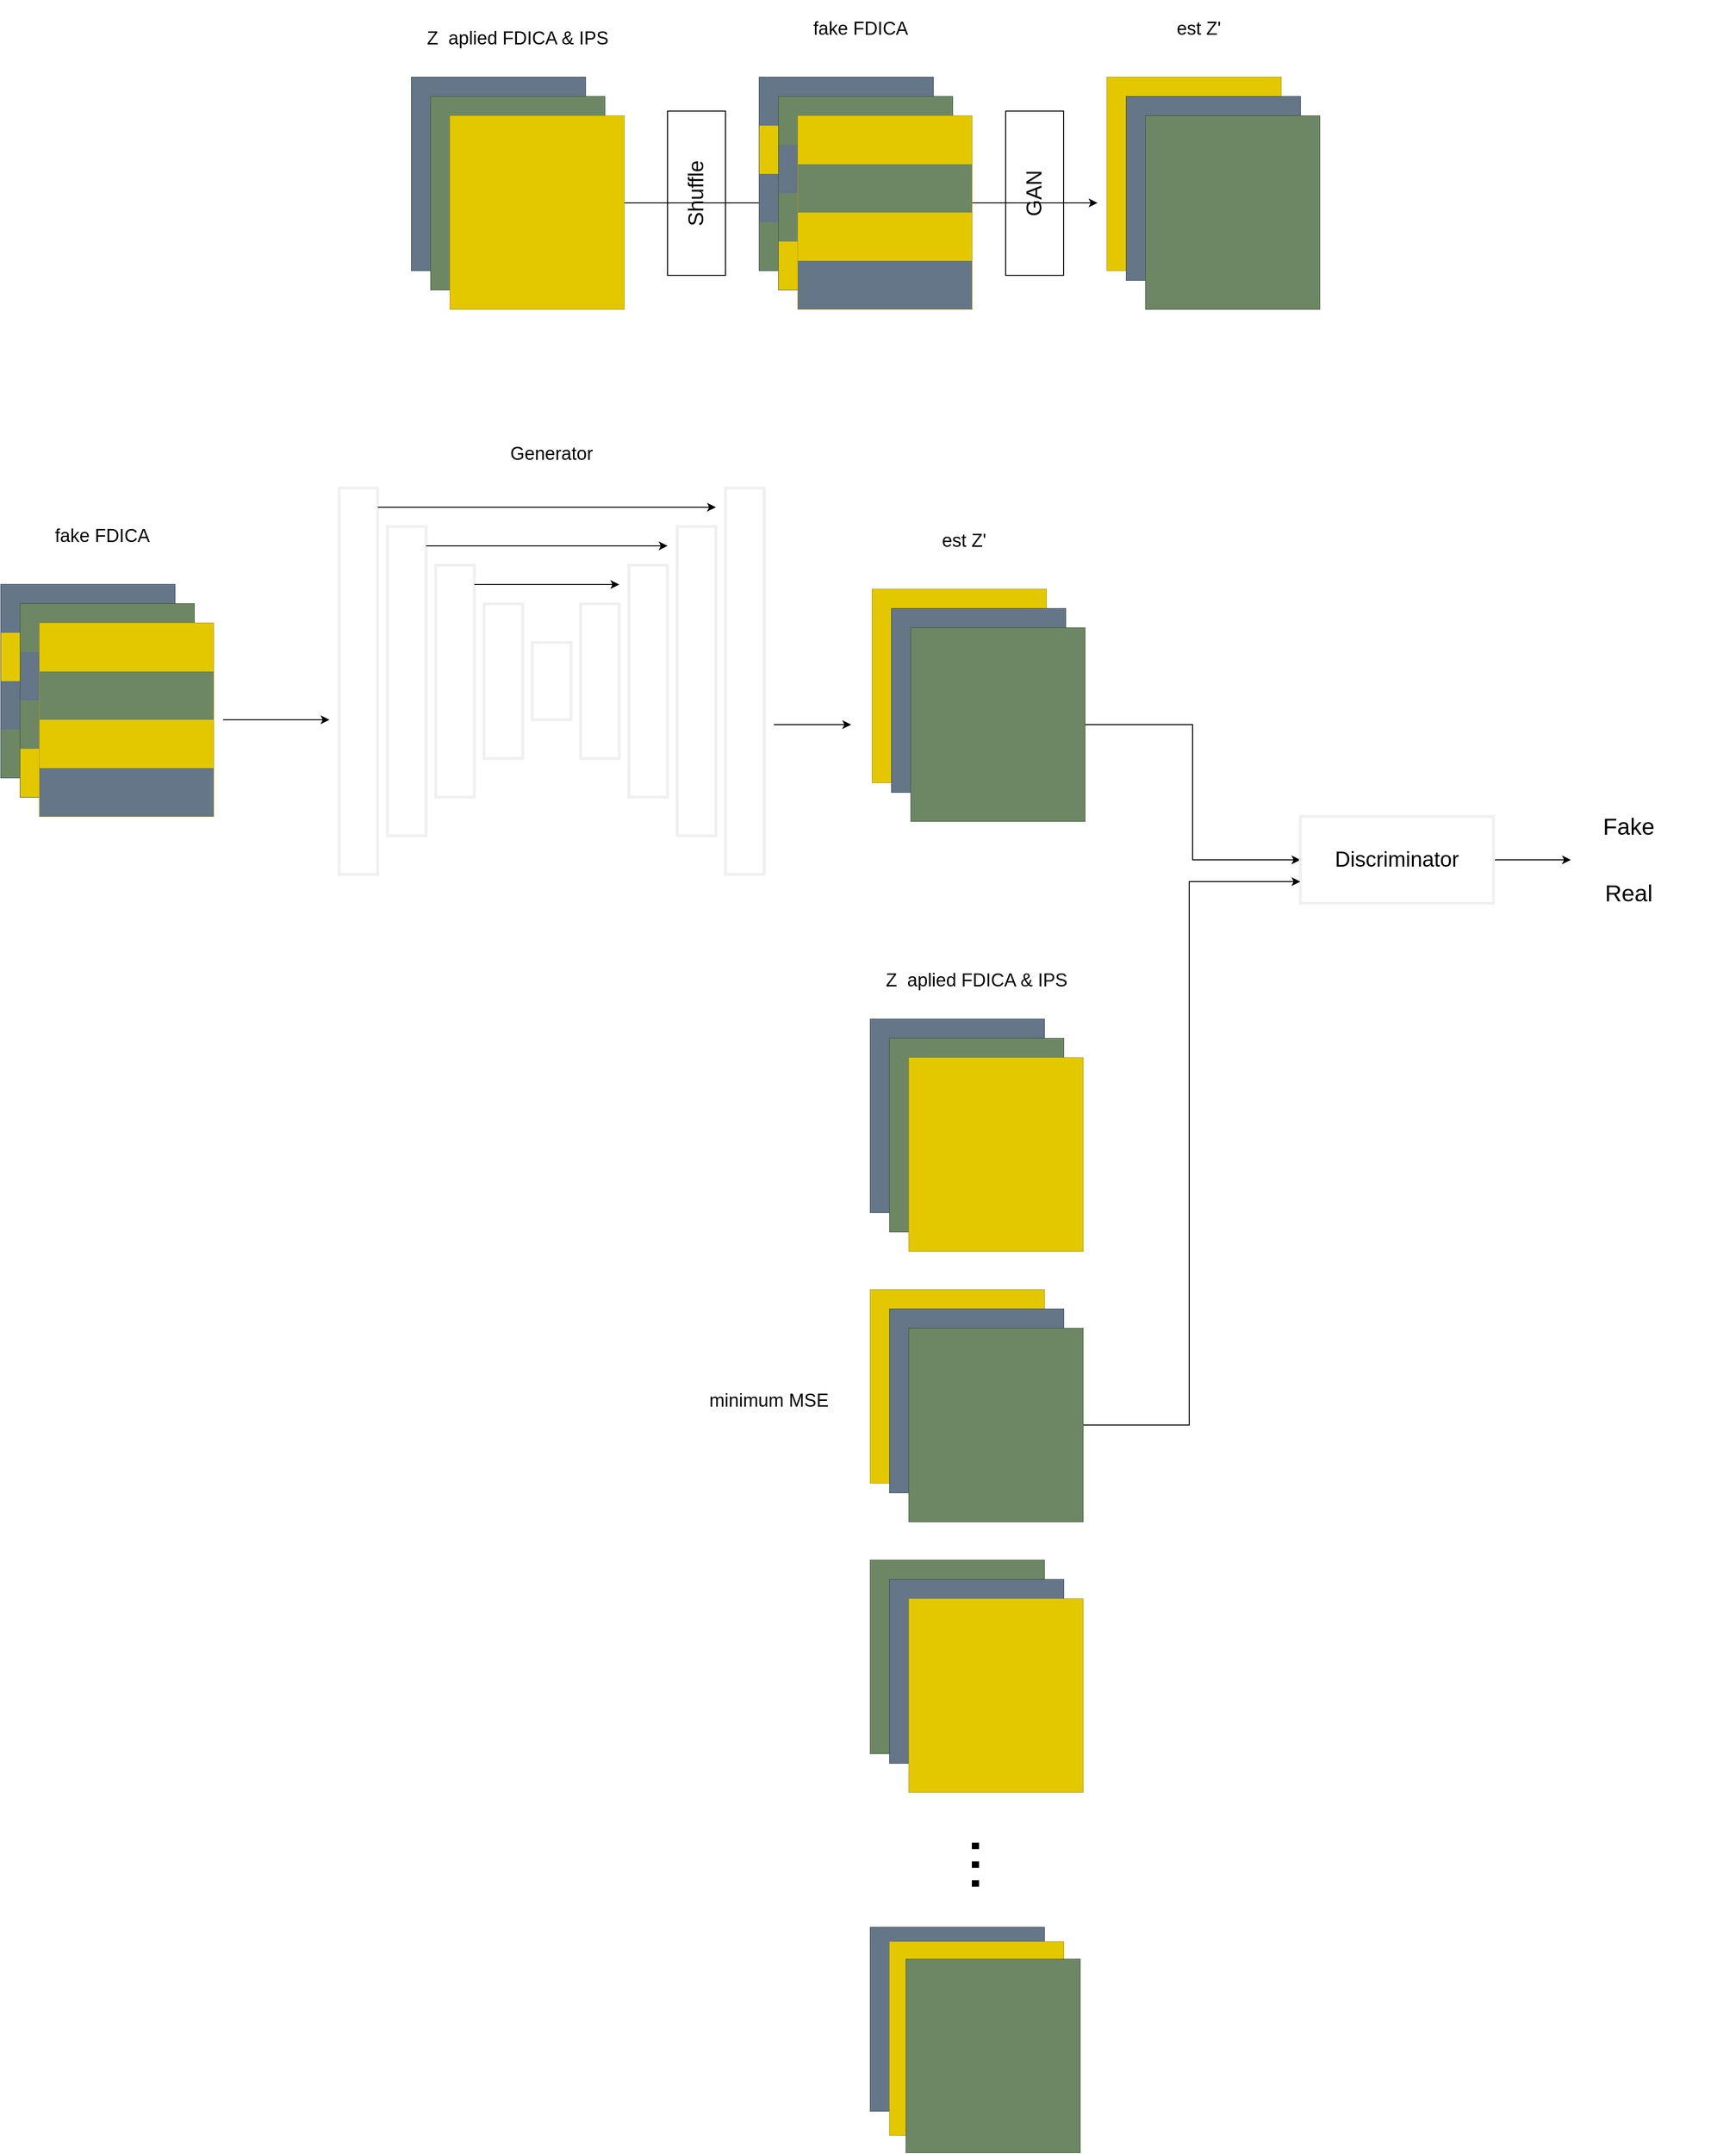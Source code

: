 <mxfile version="13.6.5">
    <diagram id="-Bc8pz2hjFeHm3sp_pBY" name="ページ1">
        <mxGraphModel dx="2599" dy="1189" grid="1" gridSize="10" guides="1" tooltips="1" connect="1" arrows="1" fold="1" page="1" pageScale="1" pageWidth="827" pageHeight="1169" math="0" shadow="0">
            <root>
                <mxCell id="0"/>
                <mxCell id="1" parent="0"/>
                <mxCell id="668" style="edgeStyle=orthogonalEdgeStyle;rounded=0;orthogonalLoop=1;jettySize=auto;html=1;fontSize=24;" edge="1" parent="1" source="112">
                    <mxGeometry relative="1" as="geometry">
                        <mxPoint x="1060" y="220" as="targetPoint"/>
                        <Array as="points">
                            <mxPoint x="480" y="220"/>
                            <mxPoint x="1060" y="220"/>
                        </Array>
                    </mxGeometry>
                </mxCell>
                <mxCell id="273" value="Z&amp;nbsp; aplied FDICA &amp;amp; IPS" style="rounded=0;whiteSpace=wrap;html=1;fillColor=none;strokeColor=none;fontSize=19;" vertex="1" parent="1">
                    <mxGeometry x="355" y="20" width="210" height="60" as="geometry"/>
                </mxCell>
                <mxCell id="274" value="Shuffle" style="rounded=0;whiteSpace=wrap;html=1;rotation=270;fillColor=none;fontSize=22;" vertex="1" parent="1">
                    <mxGeometry x="560" y="180" width="170" height="60" as="geometry"/>
                </mxCell>
                <mxCell id="276" value="GAN" style="rounded=0;whiteSpace=wrap;html=1;rotation=270;fillColor=none;fontSize=22;" vertex="1" parent="1">
                    <mxGeometry x="910" y="180" width="170" height="60" as="geometry"/>
                </mxCell>
                <mxCell id="277" value="fake FDICA" style="rounded=0;whiteSpace=wrap;html=1;fillColor=none;strokeColor=none;fontSize=19;" vertex="1" parent="1">
                    <mxGeometry x="-55" y="535" width="170" height="60" as="geometry"/>
                </mxCell>
                <mxCell id="278" value="est Z'" style="rounded=0;whiteSpace=wrap;html=1;fillColor=none;strokeColor=none;fontSize=19;" vertex="1" parent="1">
                    <mxGeometry x="1080" y="10" width="170" height="60" as="geometry"/>
                </mxCell>
                <mxCell id="2" value="" style="shape=table;html=1;whiteSpace=wrap;startSize=0;container=1;collapsible=0;childLayout=tableLayout;fillColor=#647687;strokeColor=#314354;fontColor=#ffffff;" vertex="1" parent="1">
                    <mxGeometry x="350" y="90" width="180" height="200" as="geometry"/>
                </mxCell>
                <mxCell id="7" value="" style="shape=partialRectangle;html=1;whiteSpace=wrap;collapsible=0;dropTarget=0;pointerEvents=0;fillColor=#647687;top=0;left=0;bottom=0;right=0;points=[[0,0.5],[1,0.5]];portConstraint=eastwest;strokeColor=#314354;fontColor=#ffffff;" vertex="1" parent="2">
                    <mxGeometry width="180" height="50" as="geometry"/>
                </mxCell>
                <mxCell id="15" style="shape=partialRectangle;html=1;whiteSpace=wrap;connectable=0;fillColor=#647687;top=0;left=0;bottom=0;right=0;overflow=hidden;strokeColor=#314354;fontColor=#ffffff;" vertex="1" parent="7">
                    <mxGeometry width="60" height="50" as="geometry"/>
                </mxCell>
                <mxCell id="9" value="" style="shape=partialRectangle;html=1;whiteSpace=wrap;connectable=0;fillColor=#647687;top=0;left=0;bottom=0;right=0;overflow=hidden;strokeColor=#314354;fontColor=#ffffff;" vertex="1" parent="7">
                    <mxGeometry x="60" width="60" height="50" as="geometry"/>
                </mxCell>
                <mxCell id="28" style="shape=partialRectangle;html=1;whiteSpace=wrap;connectable=0;fillColor=#647687;top=0;left=0;bottom=0;right=0;overflow=hidden;strokeColor=#314354;fontColor=#ffffff;" vertex="1" parent="7">
                    <mxGeometry x="120" width="60" height="50" as="geometry"/>
                </mxCell>
                <mxCell id="11" value="" style="shape=partialRectangle;html=1;whiteSpace=wrap;collapsible=0;dropTarget=0;pointerEvents=0;fillColor=#647687;top=0;left=0;bottom=0;right=0;points=[[0,0.5],[1,0.5]];portConstraint=eastwest;strokeColor=#314354;fontColor=#ffffff;" vertex="1" parent="2">
                    <mxGeometry y="50" width="180" height="50" as="geometry"/>
                </mxCell>
                <mxCell id="16" style="shape=partialRectangle;html=1;whiteSpace=wrap;connectable=0;fillColor=#647687;top=0;left=0;bottom=0;right=0;overflow=hidden;strokeColor=#314354;fontColor=#ffffff;" vertex="1" parent="11">
                    <mxGeometry width="60" height="50" as="geometry"/>
                </mxCell>
                <mxCell id="13" value="" style="shape=partialRectangle;html=1;whiteSpace=wrap;connectable=0;fillColor=#647687;top=0;left=0;bottom=0;right=0;overflow=hidden;strokeColor=#314354;fontColor=#ffffff;" vertex="1" parent="11">
                    <mxGeometry x="60" width="60" height="50" as="geometry"/>
                </mxCell>
                <mxCell id="29" style="shape=partialRectangle;html=1;whiteSpace=wrap;connectable=0;fillColor=#647687;top=0;left=0;bottom=0;right=0;overflow=hidden;strokeColor=#314354;fontColor=#ffffff;" vertex="1" parent="11">
                    <mxGeometry x="120" width="60" height="50" as="geometry"/>
                </mxCell>
                <mxCell id="3" value="" style="shape=partialRectangle;html=1;whiteSpace=wrap;collapsible=0;dropTarget=0;pointerEvents=0;fillColor=#647687;top=0;left=0;bottom=0;right=0;points=[[0,0.5],[1,0.5]];portConstraint=eastwest;strokeColor=#314354;fontColor=#ffffff;" vertex="1" parent="2">
                    <mxGeometry y="100" width="180" height="50" as="geometry"/>
                </mxCell>
                <mxCell id="17" style="shape=partialRectangle;html=1;whiteSpace=wrap;connectable=0;fillColor=#647687;top=0;left=0;bottom=0;right=0;overflow=hidden;strokeColor=#314354;fontColor=#ffffff;" vertex="1" parent="3">
                    <mxGeometry width="60" height="50" as="geometry"/>
                </mxCell>
                <mxCell id="5" value="&lt;blockquote style=&quot;margin: 0 0 0 40px ; border: none ; padding: 0px&quot;&gt;&lt;br&gt;&lt;/blockquote&gt;" style="shape=partialRectangle;html=1;whiteSpace=wrap;connectable=0;fillColor=#647687;top=0;left=0;bottom=0;right=0;overflow=hidden;strokeColor=#314354;fontColor=#ffffff;" vertex="1" parent="3">
                    <mxGeometry x="60" width="60" height="50" as="geometry"/>
                </mxCell>
                <mxCell id="30" style="shape=partialRectangle;html=1;whiteSpace=wrap;connectable=0;fillColor=#647687;top=0;left=0;bottom=0;right=0;overflow=hidden;strokeColor=#314354;fontColor=#ffffff;" vertex="1" parent="3">
                    <mxGeometry x="120" width="60" height="50" as="geometry"/>
                </mxCell>
                <mxCell id="23" style="shape=partialRectangle;html=1;whiteSpace=wrap;collapsible=0;dropTarget=0;pointerEvents=0;fillColor=#647687;top=0;left=0;bottom=0;right=0;points=[[0,0.5],[1,0.5]];portConstraint=eastwest;strokeColor=#314354;fontColor=#ffffff;" vertex="1" parent="2">
                    <mxGeometry y="150" width="180" height="50" as="geometry"/>
                </mxCell>
                <mxCell id="25" style="shape=partialRectangle;html=1;whiteSpace=wrap;connectable=0;fillColor=#647687;top=0;left=0;bottom=0;right=0;overflow=hidden;strokeColor=#314354;fontColor=#ffffff;" vertex="1" parent="23">
                    <mxGeometry width="60" height="50" as="geometry"/>
                </mxCell>
                <mxCell id="26" style="shape=partialRectangle;html=1;whiteSpace=wrap;connectable=0;fillColor=#647687;top=0;left=0;bottom=0;right=0;overflow=hidden;strokeColor=#314354;fontColor=#ffffff;" vertex="1" parent="23">
                    <mxGeometry x="60" width="60" height="50" as="geometry"/>
                </mxCell>
                <mxCell id="31" style="shape=partialRectangle;html=1;whiteSpace=wrap;connectable=0;fillColor=#647687;top=0;left=0;bottom=0;right=0;overflow=hidden;strokeColor=#314354;fontColor=#ffffff;" vertex="1" parent="23">
                    <mxGeometry x="120" width="60" height="50" as="geometry"/>
                </mxCell>
                <mxCell id="86" value="" style="shape=table;html=1;whiteSpace=wrap;startSize=0;container=1;collapsible=0;childLayout=tableLayout;strokeColor=#3A5431;fillColor=#6d8764;fontColor=#ffffff;" vertex="1" parent="1">
                    <mxGeometry x="370" y="110" width="180" height="200" as="geometry"/>
                </mxCell>
                <mxCell id="87" value="" style="shape=partialRectangle;html=1;whiteSpace=wrap;collapsible=0;dropTarget=0;pointerEvents=0;top=0;left=0;bottom=0;right=0;points=[[0,0.5],[1,0.5]];portConstraint=eastwest;strokeColor=#3A5431;fillColor=#6d8764;fontColor=#ffffff;" vertex="1" parent="86">
                    <mxGeometry width="180" height="50" as="geometry"/>
                </mxCell>
                <mxCell id="88" style="shape=partialRectangle;html=1;whiteSpace=wrap;connectable=0;top=0;left=0;bottom=0;right=0;overflow=hidden;strokeColor=#3A5431;fillColor=#6d8764;fontColor=#ffffff;" vertex="1" parent="87">
                    <mxGeometry width="60" height="50" as="geometry"/>
                </mxCell>
                <mxCell id="89" value="" style="shape=partialRectangle;html=1;whiteSpace=wrap;connectable=0;top=0;left=0;bottom=0;right=0;overflow=hidden;strokeColor=#3A5431;fillColor=#6d8764;fontColor=#ffffff;" vertex="1" parent="87">
                    <mxGeometry x="60" width="60" height="50" as="geometry"/>
                </mxCell>
                <mxCell id="90" style="shape=partialRectangle;html=1;whiteSpace=wrap;connectable=0;top=0;left=0;bottom=0;right=0;overflow=hidden;strokeColor=#3A5431;fillColor=#6d8764;fontColor=#ffffff;" vertex="1" parent="87">
                    <mxGeometry x="120" width="60" height="50" as="geometry"/>
                </mxCell>
                <mxCell id="91" value="" style="shape=partialRectangle;html=1;whiteSpace=wrap;collapsible=0;dropTarget=0;pointerEvents=0;top=0;left=0;bottom=0;right=0;points=[[0,0.5],[1,0.5]];portConstraint=eastwest;strokeColor=#3A5431;fillColor=#6d8764;fontColor=#ffffff;" vertex="1" parent="86">
                    <mxGeometry y="50" width="180" height="50" as="geometry"/>
                </mxCell>
                <mxCell id="92" style="shape=partialRectangle;html=1;whiteSpace=wrap;connectable=0;top=0;left=0;bottom=0;right=0;overflow=hidden;strokeColor=#3A5431;fillColor=#6d8764;fontColor=#ffffff;" vertex="1" parent="91">
                    <mxGeometry width="60" height="50" as="geometry"/>
                </mxCell>
                <mxCell id="93" value="" style="shape=partialRectangle;html=1;whiteSpace=wrap;connectable=0;top=0;left=0;bottom=0;right=0;overflow=hidden;strokeColor=#3A5431;fillColor=#6d8764;fontColor=#ffffff;" vertex="1" parent="91">
                    <mxGeometry x="60" width="60" height="50" as="geometry"/>
                </mxCell>
                <mxCell id="94" style="shape=partialRectangle;html=1;whiteSpace=wrap;connectable=0;top=0;left=0;bottom=0;right=0;overflow=hidden;strokeColor=#3A5431;fillColor=#6d8764;fontColor=#ffffff;" vertex="1" parent="91">
                    <mxGeometry x="120" width="60" height="50" as="geometry"/>
                </mxCell>
                <mxCell id="95" value="" style="shape=partialRectangle;html=1;whiteSpace=wrap;collapsible=0;dropTarget=0;pointerEvents=0;top=0;left=0;bottom=0;right=0;points=[[0,0.5],[1,0.5]];portConstraint=eastwest;strokeColor=#3A5431;fillColor=#6d8764;fontColor=#ffffff;" vertex="1" parent="86">
                    <mxGeometry y="100" width="180" height="50" as="geometry"/>
                </mxCell>
                <mxCell id="96" style="shape=partialRectangle;html=1;whiteSpace=wrap;connectable=0;top=0;left=0;bottom=0;right=0;overflow=hidden;strokeColor=#3A5431;fillColor=#6d8764;fontColor=#ffffff;" vertex="1" parent="95">
                    <mxGeometry width="60" height="50" as="geometry"/>
                </mxCell>
                <mxCell id="97" value="&lt;blockquote style=&quot;margin: 0 0 0 40px ; border: none ; padding: 0px&quot;&gt;&lt;br&gt;&lt;/blockquote&gt;" style="shape=partialRectangle;html=1;whiteSpace=wrap;connectable=0;top=0;left=0;bottom=0;right=0;overflow=hidden;strokeColor=#3A5431;fillColor=#6d8764;fontColor=#ffffff;" vertex="1" parent="95">
                    <mxGeometry x="60" width="60" height="50" as="geometry"/>
                </mxCell>
                <mxCell id="98" style="shape=partialRectangle;html=1;whiteSpace=wrap;connectable=0;top=0;left=0;bottom=0;right=0;overflow=hidden;strokeColor=#3A5431;fillColor=#6d8764;fontColor=#ffffff;" vertex="1" parent="95">
                    <mxGeometry x="120" width="60" height="50" as="geometry"/>
                </mxCell>
                <mxCell id="99" style="shape=partialRectangle;html=1;whiteSpace=wrap;collapsible=0;dropTarget=0;pointerEvents=0;top=0;left=0;bottom=0;right=0;points=[[0,0.5],[1,0.5]];portConstraint=eastwest;strokeColor=#3A5431;fillColor=#6d8764;fontColor=#ffffff;" vertex="1" parent="86">
                    <mxGeometry y="150" width="180" height="50" as="geometry"/>
                </mxCell>
                <mxCell id="100" style="shape=partialRectangle;html=1;whiteSpace=wrap;connectable=0;top=0;left=0;bottom=0;right=0;overflow=hidden;strokeColor=#3A5431;fillColor=#6d8764;fontColor=#ffffff;" vertex="1" parent="99">
                    <mxGeometry width="60" height="50" as="geometry"/>
                </mxCell>
                <mxCell id="101" style="shape=partialRectangle;html=1;whiteSpace=wrap;connectable=0;top=0;left=0;bottom=0;right=0;overflow=hidden;strokeColor=#3A5431;fillColor=#6d8764;fontColor=#ffffff;" vertex="1" parent="99">
                    <mxGeometry x="60" width="60" height="50" as="geometry"/>
                </mxCell>
                <mxCell id="102" style="shape=partialRectangle;html=1;whiteSpace=wrap;connectable=0;top=0;left=0;bottom=0;right=0;overflow=hidden;strokeColor=#3A5431;fillColor=#6d8764;fontColor=#ffffff;" vertex="1" parent="99">
                    <mxGeometry x="120" width="60" height="50" as="geometry"/>
                </mxCell>
                <mxCell id="103" value="" style="shape=table;html=1;whiteSpace=wrap;startSize=0;container=1;collapsible=0;childLayout=tableLayout;fillColor=#e3c800;strokeColor=#B09500;fontColor=#ffffff;" vertex="1" parent="1">
                    <mxGeometry x="390" y="130" width="180" height="200" as="geometry"/>
                </mxCell>
                <mxCell id="104" value="" style="shape=partialRectangle;html=1;whiteSpace=wrap;collapsible=0;dropTarget=0;pointerEvents=0;fillColor=#e3c800;top=0;left=0;bottom=0;right=0;points=[[0,0.5],[1,0.5]];portConstraint=eastwest;strokeColor=#B09500;fontColor=#ffffff;" vertex="1" parent="103">
                    <mxGeometry width="180" height="50" as="geometry"/>
                </mxCell>
                <mxCell id="105" style="shape=partialRectangle;html=1;whiteSpace=wrap;connectable=0;fillColor=#e3c800;top=0;left=0;bottom=0;right=0;overflow=hidden;strokeColor=#B09500;fontColor=#ffffff;" vertex="1" parent="104">
                    <mxGeometry width="60" height="50" as="geometry"/>
                </mxCell>
                <mxCell id="106" value="" style="shape=partialRectangle;html=1;whiteSpace=wrap;connectable=0;fillColor=#e3c800;top=0;left=0;bottom=0;right=0;overflow=hidden;strokeColor=#B09500;fontColor=#ffffff;" vertex="1" parent="104">
                    <mxGeometry x="60" width="50" height="50" as="geometry"/>
                </mxCell>
                <mxCell id="107" style="shape=partialRectangle;html=1;whiteSpace=wrap;connectable=0;fillColor=#e3c800;top=0;left=0;bottom=0;right=0;overflow=hidden;strokeColor=#B09500;fontColor=#ffffff;" vertex="1" parent="104">
                    <mxGeometry x="110" width="70" height="50" as="geometry"/>
                </mxCell>
                <mxCell id="108" value="" style="shape=partialRectangle;html=1;whiteSpace=wrap;collapsible=0;dropTarget=0;pointerEvents=0;fillColor=#e3c800;top=0;left=0;bottom=0;right=0;points=[[0,0.5],[1,0.5]];portConstraint=eastwest;strokeColor=#B09500;fontColor=#ffffff;" vertex="1" parent="103">
                    <mxGeometry y="50" width="180" height="50" as="geometry"/>
                </mxCell>
                <mxCell id="109" style="shape=partialRectangle;html=1;whiteSpace=wrap;connectable=0;fillColor=#e3c800;top=0;left=0;bottom=0;right=0;overflow=hidden;strokeColor=#B09500;fontColor=#ffffff;" vertex="1" parent="108">
                    <mxGeometry width="60" height="50" as="geometry"/>
                </mxCell>
                <mxCell id="110" value="" style="shape=partialRectangle;html=1;whiteSpace=wrap;connectable=0;fillColor=#e3c800;top=0;left=0;bottom=0;right=0;overflow=hidden;strokeColor=#B09500;fontColor=#ffffff;" vertex="1" parent="108">
                    <mxGeometry x="60" width="50" height="50" as="geometry"/>
                </mxCell>
                <mxCell id="111" style="shape=partialRectangle;html=1;whiteSpace=wrap;connectable=0;fillColor=#e3c800;top=0;left=0;bottom=0;right=0;overflow=hidden;strokeColor=#B09500;fontColor=#ffffff;" vertex="1" parent="108">
                    <mxGeometry x="110" width="70" height="50" as="geometry"/>
                </mxCell>
                <mxCell id="112" value="" style="shape=partialRectangle;html=1;whiteSpace=wrap;collapsible=0;dropTarget=0;pointerEvents=0;fillColor=#e3c800;top=0;left=0;bottom=0;right=0;points=[[0,0.5],[1,0.5]];portConstraint=eastwest;strokeColor=#B09500;fontColor=#ffffff;" vertex="1" parent="103">
                    <mxGeometry y="100" width="180" height="50" as="geometry"/>
                </mxCell>
                <mxCell id="113" style="shape=partialRectangle;html=1;whiteSpace=wrap;connectable=0;fillColor=#e3c800;top=0;left=0;bottom=0;right=0;overflow=hidden;strokeColor=#B09500;fontColor=#ffffff;" vertex="1" parent="112">
                    <mxGeometry width="60" height="50" as="geometry"/>
                </mxCell>
                <mxCell id="114" value="&lt;blockquote style=&quot;margin: 0 0 0 40px ; border: none ; padding: 0px&quot;&gt;&lt;br&gt;&lt;/blockquote&gt;" style="shape=partialRectangle;html=1;whiteSpace=wrap;connectable=0;fillColor=#e3c800;top=0;left=0;bottom=0;right=0;overflow=hidden;strokeColor=#B09500;fontColor=#ffffff;" vertex="1" parent="112">
                    <mxGeometry x="60" width="50" height="50" as="geometry"/>
                </mxCell>
                <mxCell id="115" style="shape=partialRectangle;html=1;whiteSpace=wrap;connectable=0;fillColor=#e3c800;top=0;left=0;bottom=0;right=0;overflow=hidden;strokeColor=#B09500;fontColor=#ffffff;" vertex="1" parent="112">
                    <mxGeometry x="110" width="70" height="50" as="geometry"/>
                </mxCell>
                <mxCell id="116" style="shape=partialRectangle;html=1;whiteSpace=wrap;collapsible=0;dropTarget=0;pointerEvents=0;fillColor=#e3c800;top=0;left=0;bottom=0;right=0;points=[[0,0.5],[1,0.5]];portConstraint=eastwest;strokeColor=#B09500;fontColor=#ffffff;" vertex="1" parent="103">
                    <mxGeometry y="150" width="180" height="50" as="geometry"/>
                </mxCell>
                <mxCell id="117" style="shape=partialRectangle;html=1;whiteSpace=wrap;connectable=0;fillColor=#e3c800;top=0;left=0;bottom=0;right=0;overflow=hidden;strokeColor=#B09500;fontColor=#ffffff;" vertex="1" parent="116">
                    <mxGeometry width="60" height="50" as="geometry"/>
                </mxCell>
                <mxCell id="118" style="shape=partialRectangle;html=1;whiteSpace=wrap;connectable=0;fillColor=#e3c800;top=0;left=0;bottom=0;right=0;overflow=hidden;strokeColor=#B09500;fontColor=#ffffff;" vertex="1" parent="116">
                    <mxGeometry x="60" width="50" height="50" as="geometry"/>
                </mxCell>
                <mxCell id="119" style="shape=partialRectangle;html=1;whiteSpace=wrap;connectable=0;fillColor=#e3c800;top=0;left=0;bottom=0;right=0;overflow=hidden;strokeColor=#B09500;fontColor=#ffffff;" vertex="1" parent="116">
                    <mxGeometry x="110" width="70" height="50" as="geometry"/>
                </mxCell>
                <mxCell id="154" value="" style="shape=table;html=1;whiteSpace=wrap;startSize=0;container=1;collapsible=0;childLayout=tableLayout;fillColor=#e3c800;strokeColor=#B09500;fontColor=#ffffff;" vertex="1" parent="1">
                    <mxGeometry x="1070" y="90" width="180" height="200" as="geometry"/>
                </mxCell>
                <mxCell id="155" value="" style="shape=partialRectangle;html=1;whiteSpace=wrap;collapsible=0;dropTarget=0;pointerEvents=0;fillColor=#e3c800;top=0;left=0;bottom=0;right=0;points=[[0,0.5],[1,0.5]];portConstraint=eastwest;strokeColor=#B09500;fontColor=#ffffff;" vertex="1" parent="154">
                    <mxGeometry width="180" height="50" as="geometry"/>
                </mxCell>
                <mxCell id="156" style="shape=partialRectangle;html=1;whiteSpace=wrap;connectable=0;fillColor=#e3c800;top=0;left=0;bottom=0;right=0;overflow=hidden;strokeColor=#B09500;fontColor=#ffffff;" vertex="1" parent="155">
                    <mxGeometry width="60" height="50" as="geometry"/>
                </mxCell>
                <mxCell id="157" value="" style="shape=partialRectangle;html=1;whiteSpace=wrap;connectable=0;fillColor=#e3c800;top=0;left=0;bottom=0;right=0;overflow=hidden;strokeColor=#B09500;fontColor=#ffffff;" vertex="1" parent="155">
                    <mxGeometry x="60" width="50" height="50" as="geometry"/>
                </mxCell>
                <mxCell id="158" style="shape=partialRectangle;html=1;whiteSpace=wrap;connectable=0;fillColor=#e3c800;top=0;left=0;bottom=0;right=0;overflow=hidden;strokeColor=#B09500;fontColor=#ffffff;" vertex="1" parent="155">
                    <mxGeometry x="110" width="70" height="50" as="geometry"/>
                </mxCell>
                <mxCell id="159" value="" style="shape=partialRectangle;html=1;whiteSpace=wrap;collapsible=0;dropTarget=0;pointerEvents=0;fillColor=#e3c800;top=0;left=0;bottom=0;right=0;points=[[0,0.5],[1,0.5]];portConstraint=eastwest;strokeColor=#B09500;fontColor=#ffffff;" vertex="1" parent="154">
                    <mxGeometry y="50" width="180" height="50" as="geometry"/>
                </mxCell>
                <mxCell id="160" style="shape=partialRectangle;html=1;whiteSpace=wrap;connectable=0;fillColor=#e3c800;top=0;left=0;bottom=0;right=0;overflow=hidden;strokeColor=#B09500;fontColor=#ffffff;" vertex="1" parent="159">
                    <mxGeometry width="60" height="50" as="geometry"/>
                </mxCell>
                <mxCell id="161" value="" style="shape=partialRectangle;html=1;whiteSpace=wrap;connectable=0;fillColor=#e3c800;top=0;left=0;bottom=0;right=0;overflow=hidden;strokeColor=#B09500;fontColor=#ffffff;" vertex="1" parent="159">
                    <mxGeometry x="60" width="50" height="50" as="geometry"/>
                </mxCell>
                <mxCell id="162" style="shape=partialRectangle;html=1;whiteSpace=wrap;connectable=0;fillColor=#e3c800;top=0;left=0;bottom=0;right=0;overflow=hidden;strokeColor=#B09500;fontColor=#ffffff;" vertex="1" parent="159">
                    <mxGeometry x="110" width="70" height="50" as="geometry"/>
                </mxCell>
                <mxCell id="163" value="" style="shape=partialRectangle;html=1;whiteSpace=wrap;collapsible=0;dropTarget=0;pointerEvents=0;fillColor=#e3c800;top=0;left=0;bottom=0;right=0;points=[[0,0.5],[1,0.5]];portConstraint=eastwest;strokeColor=#B09500;fontColor=#ffffff;" vertex="1" parent="154">
                    <mxGeometry y="100" width="180" height="50" as="geometry"/>
                </mxCell>
                <mxCell id="164" style="shape=partialRectangle;html=1;whiteSpace=wrap;connectable=0;fillColor=#e3c800;top=0;left=0;bottom=0;right=0;overflow=hidden;strokeColor=#B09500;fontColor=#ffffff;" vertex="1" parent="163">
                    <mxGeometry width="60" height="50" as="geometry"/>
                </mxCell>
                <mxCell id="165" value="&lt;blockquote style=&quot;margin: 0 0 0 40px ; border: none ; padding: 0px&quot;&gt;&lt;br&gt;&lt;/blockquote&gt;" style="shape=partialRectangle;html=1;whiteSpace=wrap;connectable=0;fillColor=#e3c800;top=0;left=0;bottom=0;right=0;overflow=hidden;strokeColor=#B09500;fontColor=#ffffff;" vertex="1" parent="163">
                    <mxGeometry x="60" width="50" height="50" as="geometry"/>
                </mxCell>
                <mxCell id="166" style="shape=partialRectangle;html=1;whiteSpace=wrap;connectable=0;fillColor=#e3c800;top=0;left=0;bottom=0;right=0;overflow=hidden;strokeColor=#B09500;fontColor=#ffffff;" vertex="1" parent="163">
                    <mxGeometry x="110" width="70" height="50" as="geometry"/>
                </mxCell>
                <mxCell id="167" style="shape=partialRectangle;html=1;whiteSpace=wrap;collapsible=0;dropTarget=0;pointerEvents=0;fillColor=#e3c800;top=0;left=0;bottom=0;right=0;points=[[0,0.5],[1,0.5]];portConstraint=eastwest;strokeColor=#B09500;fontColor=#ffffff;" vertex="1" parent="154">
                    <mxGeometry y="150" width="180" height="50" as="geometry"/>
                </mxCell>
                <mxCell id="168" style="shape=partialRectangle;html=1;whiteSpace=wrap;connectable=0;fillColor=#e3c800;top=0;left=0;bottom=0;right=0;overflow=hidden;strokeColor=#B09500;fontColor=#ffffff;" vertex="1" parent="167">
                    <mxGeometry width="60" height="50" as="geometry"/>
                </mxCell>
                <mxCell id="169" style="shape=partialRectangle;html=1;whiteSpace=wrap;connectable=0;fillColor=#e3c800;top=0;left=0;bottom=0;right=0;overflow=hidden;strokeColor=#B09500;fontColor=#ffffff;" vertex="1" parent="167">
                    <mxGeometry x="60" width="50" height="50" as="geometry"/>
                </mxCell>
                <mxCell id="170" style="shape=partialRectangle;html=1;whiteSpace=wrap;connectable=0;fillColor=#e3c800;top=0;left=0;bottom=0;right=0;overflow=hidden;strokeColor=#B09500;fontColor=#ffffff;" vertex="1" parent="167">
                    <mxGeometry x="110" width="70" height="50" as="geometry"/>
                </mxCell>
                <mxCell id="120" value="" style="shape=table;html=1;whiteSpace=wrap;startSize=0;container=1;collapsible=0;childLayout=tableLayout;fillColor=#647687;strokeColor=#314354;fontColor=#ffffff;" vertex="1" parent="1">
                    <mxGeometry x="1090" y="110" width="180" height="190" as="geometry"/>
                </mxCell>
                <mxCell id="121" value="" style="shape=partialRectangle;html=1;whiteSpace=wrap;collapsible=0;dropTarget=0;pointerEvents=0;fillColor=#647687;top=0;left=0;bottom=0;right=0;points=[[0,0.5],[1,0.5]];portConstraint=eastwest;strokeColor=#314354;fontColor=#ffffff;" vertex="1" parent="120">
                    <mxGeometry width="180" height="50" as="geometry"/>
                </mxCell>
                <mxCell id="122" style="shape=partialRectangle;html=1;whiteSpace=wrap;connectable=0;fillColor=#647687;top=0;left=0;bottom=0;right=0;overflow=hidden;strokeColor=#314354;fontColor=#ffffff;" vertex="1" parent="121">
                    <mxGeometry width="60" height="50" as="geometry"/>
                </mxCell>
                <mxCell id="123" value="" style="shape=partialRectangle;html=1;whiteSpace=wrap;connectable=0;fillColor=#647687;top=0;left=0;bottom=0;right=0;overflow=hidden;strokeColor=#314354;fontColor=#ffffff;" vertex="1" parent="121">
                    <mxGeometry x="60" width="60" height="50" as="geometry"/>
                </mxCell>
                <mxCell id="124" style="shape=partialRectangle;html=1;whiteSpace=wrap;connectable=0;fillColor=#647687;top=0;left=0;bottom=0;right=0;overflow=hidden;strokeColor=#314354;fontColor=#ffffff;" vertex="1" parent="121">
                    <mxGeometry x="120" width="60" height="50" as="geometry"/>
                </mxCell>
                <mxCell id="125" value="" style="shape=partialRectangle;html=1;whiteSpace=wrap;collapsible=0;dropTarget=0;pointerEvents=0;fillColor=#647687;top=0;left=0;bottom=0;right=0;points=[[0,0.5],[1,0.5]];portConstraint=eastwest;strokeColor=#314354;fontColor=#ffffff;" vertex="1" parent="120">
                    <mxGeometry y="50" width="180" height="50" as="geometry"/>
                </mxCell>
                <mxCell id="126" style="shape=partialRectangle;html=1;whiteSpace=wrap;connectable=0;fillColor=#647687;top=0;left=0;bottom=0;right=0;overflow=hidden;strokeColor=#314354;fontColor=#ffffff;" vertex="1" parent="125">
                    <mxGeometry width="60" height="50" as="geometry"/>
                </mxCell>
                <mxCell id="127" value="" style="shape=partialRectangle;html=1;whiteSpace=wrap;connectable=0;fillColor=#647687;top=0;left=0;bottom=0;right=0;overflow=hidden;strokeColor=#314354;fontColor=#ffffff;" vertex="1" parent="125">
                    <mxGeometry x="60" width="60" height="50" as="geometry"/>
                </mxCell>
                <mxCell id="128" style="shape=partialRectangle;html=1;whiteSpace=wrap;connectable=0;fillColor=#647687;top=0;left=0;bottom=0;right=0;overflow=hidden;strokeColor=#314354;fontColor=#ffffff;" vertex="1" parent="125">
                    <mxGeometry x="120" width="60" height="50" as="geometry"/>
                </mxCell>
                <mxCell id="129" value="" style="shape=partialRectangle;html=1;whiteSpace=wrap;collapsible=0;dropTarget=0;pointerEvents=0;fillColor=#647687;top=0;left=0;bottom=0;right=0;points=[[0,0.5],[1,0.5]];portConstraint=eastwest;strokeColor=#314354;fontColor=#ffffff;" vertex="1" parent="120">
                    <mxGeometry y="100" width="180" height="40" as="geometry"/>
                </mxCell>
                <mxCell id="130" style="shape=partialRectangle;html=1;whiteSpace=wrap;connectable=0;fillColor=#647687;top=0;left=0;bottom=0;right=0;overflow=hidden;strokeColor=#314354;fontColor=#ffffff;" vertex="1" parent="129">
                    <mxGeometry width="60" height="40" as="geometry"/>
                </mxCell>
                <mxCell id="131" value="&lt;blockquote style=&quot;margin: 0 0 0 40px ; border: none ; padding: 0px&quot;&gt;&lt;br&gt;&lt;/blockquote&gt;" style="shape=partialRectangle;html=1;whiteSpace=wrap;connectable=0;fillColor=#647687;top=0;left=0;bottom=0;right=0;overflow=hidden;strokeColor=#314354;fontColor=#ffffff;" vertex="1" parent="129">
                    <mxGeometry x="60" width="60" height="40" as="geometry"/>
                </mxCell>
                <mxCell id="132" style="shape=partialRectangle;html=1;whiteSpace=wrap;connectable=0;fillColor=#647687;top=0;left=0;bottom=0;right=0;overflow=hidden;strokeColor=#314354;fontColor=#ffffff;" vertex="1" parent="129">
                    <mxGeometry x="120" width="60" height="40" as="geometry"/>
                </mxCell>
                <mxCell id="133" style="shape=partialRectangle;html=1;whiteSpace=wrap;collapsible=0;dropTarget=0;pointerEvents=0;fillColor=#647687;top=0;left=0;bottom=0;right=0;points=[[0,0.5],[1,0.5]];portConstraint=eastwest;strokeColor=#314354;fontColor=#ffffff;" vertex="1" parent="120">
                    <mxGeometry y="140" width="180" height="50" as="geometry"/>
                </mxCell>
                <mxCell id="134" style="shape=partialRectangle;html=1;whiteSpace=wrap;connectable=0;fillColor=#647687;top=0;left=0;bottom=0;right=0;overflow=hidden;strokeColor=#314354;fontColor=#ffffff;" vertex="1" parent="133">
                    <mxGeometry width="60" height="50" as="geometry"/>
                </mxCell>
                <mxCell id="135" style="shape=partialRectangle;html=1;whiteSpace=wrap;connectable=0;fillColor=#647687;top=0;left=0;bottom=0;right=0;overflow=hidden;strokeColor=#314354;fontColor=#ffffff;" vertex="1" parent="133">
                    <mxGeometry x="60" width="60" height="50" as="geometry"/>
                </mxCell>
                <mxCell id="136" style="shape=partialRectangle;html=1;whiteSpace=wrap;connectable=0;fillColor=#647687;top=0;left=0;bottom=0;right=0;overflow=hidden;strokeColor=#314354;fontColor=#ffffff;" vertex="1" parent="133">
                    <mxGeometry x="120" width="60" height="50" as="geometry"/>
                </mxCell>
                <mxCell id="137" value="" style="shape=table;html=1;whiteSpace=wrap;startSize=0;container=1;collapsible=0;childLayout=tableLayout;strokeColor=#3A5431;fillColor=#6d8764;fontColor=#ffffff;" vertex="1" parent="1">
                    <mxGeometry x="1110" y="130" width="180" height="200" as="geometry"/>
                </mxCell>
                <mxCell id="138" value="" style="shape=partialRectangle;html=1;whiteSpace=wrap;collapsible=0;dropTarget=0;pointerEvents=0;top=0;left=0;bottom=0;right=0;points=[[0,0.5],[1,0.5]];portConstraint=eastwest;strokeColor=#3A5431;fillColor=#6d8764;fontColor=#ffffff;" vertex="1" parent="137">
                    <mxGeometry width="180" height="50" as="geometry"/>
                </mxCell>
                <mxCell id="139" style="shape=partialRectangle;html=1;whiteSpace=wrap;connectable=0;top=0;left=0;bottom=0;right=0;overflow=hidden;strokeColor=#3A5431;fillColor=#6d8764;fontColor=#ffffff;" vertex="1" parent="138">
                    <mxGeometry width="60" height="50" as="geometry"/>
                </mxCell>
                <mxCell id="140" value="" style="shape=partialRectangle;html=1;whiteSpace=wrap;connectable=0;top=0;left=0;bottom=0;right=0;overflow=hidden;strokeColor=#3A5431;fillColor=#6d8764;fontColor=#ffffff;" vertex="1" parent="138">
                    <mxGeometry x="60" width="60" height="50" as="geometry"/>
                </mxCell>
                <mxCell id="141" style="shape=partialRectangle;html=1;whiteSpace=wrap;connectable=0;top=0;left=0;bottom=0;right=0;overflow=hidden;strokeColor=#3A5431;fillColor=#6d8764;fontColor=#ffffff;" vertex="1" parent="138">
                    <mxGeometry x="120" width="60" height="50" as="geometry"/>
                </mxCell>
                <mxCell id="142" value="" style="shape=partialRectangle;html=1;whiteSpace=wrap;collapsible=0;dropTarget=0;pointerEvents=0;top=0;left=0;bottom=0;right=0;points=[[0,0.5],[1,0.5]];portConstraint=eastwest;strokeColor=#3A5431;fillColor=#6d8764;fontColor=#ffffff;" vertex="1" parent="137">
                    <mxGeometry y="50" width="180" height="50" as="geometry"/>
                </mxCell>
                <mxCell id="143" style="shape=partialRectangle;html=1;whiteSpace=wrap;connectable=0;top=0;left=0;bottom=0;right=0;overflow=hidden;strokeColor=#3A5431;fillColor=#6d8764;fontColor=#ffffff;" vertex="1" parent="142">
                    <mxGeometry width="60" height="50" as="geometry"/>
                </mxCell>
                <mxCell id="144" value="" style="shape=partialRectangle;html=1;whiteSpace=wrap;connectable=0;top=0;left=0;bottom=0;right=0;overflow=hidden;strokeColor=#3A5431;fillColor=#6d8764;fontColor=#ffffff;" vertex="1" parent="142">
                    <mxGeometry x="60" width="60" height="50" as="geometry"/>
                </mxCell>
                <mxCell id="145" style="shape=partialRectangle;html=1;whiteSpace=wrap;connectable=0;top=0;left=0;bottom=0;right=0;overflow=hidden;strokeColor=#3A5431;fillColor=#6d8764;fontColor=#ffffff;" vertex="1" parent="142">
                    <mxGeometry x="120" width="60" height="50" as="geometry"/>
                </mxCell>
                <mxCell id="146" value="" style="shape=partialRectangle;html=1;whiteSpace=wrap;collapsible=0;dropTarget=0;pointerEvents=0;top=0;left=0;bottom=0;right=0;points=[[0,0.5],[1,0.5]];portConstraint=eastwest;strokeColor=#3A5431;fillColor=#6d8764;fontColor=#ffffff;" vertex="1" parent="137">
                    <mxGeometry y="100" width="180" height="50" as="geometry"/>
                </mxCell>
                <mxCell id="147" style="shape=partialRectangle;html=1;whiteSpace=wrap;connectable=0;top=0;left=0;bottom=0;right=0;overflow=hidden;strokeColor=#3A5431;fillColor=#6d8764;fontColor=#ffffff;" vertex="1" parent="146">
                    <mxGeometry width="60" height="50" as="geometry"/>
                </mxCell>
                <mxCell id="148" value="&lt;blockquote style=&quot;margin: 0 0 0 40px ; border: none ; padding: 0px&quot;&gt;&lt;br&gt;&lt;/blockquote&gt;" style="shape=partialRectangle;html=1;whiteSpace=wrap;connectable=0;top=0;left=0;bottom=0;right=0;overflow=hidden;strokeColor=#3A5431;fillColor=#6d8764;fontColor=#ffffff;" vertex="1" parent="146">
                    <mxGeometry x="60" width="60" height="50" as="geometry"/>
                </mxCell>
                <mxCell id="149" style="shape=partialRectangle;html=1;whiteSpace=wrap;connectable=0;top=0;left=0;bottom=0;right=0;overflow=hidden;strokeColor=#3A5431;fillColor=#6d8764;fontColor=#ffffff;" vertex="1" parent="146">
                    <mxGeometry x="120" width="60" height="50" as="geometry"/>
                </mxCell>
                <mxCell id="150" style="shape=partialRectangle;html=1;whiteSpace=wrap;collapsible=0;dropTarget=0;pointerEvents=0;top=0;left=0;bottom=0;right=0;points=[[0,0.5],[1,0.5]];portConstraint=eastwest;strokeColor=#3A5431;fillColor=#6d8764;fontColor=#ffffff;" vertex="1" parent="137">
                    <mxGeometry y="150" width="180" height="50" as="geometry"/>
                </mxCell>
                <mxCell id="151" style="shape=partialRectangle;html=1;whiteSpace=wrap;connectable=0;top=0;left=0;bottom=0;right=0;overflow=hidden;strokeColor=#3A5431;fillColor=#6d8764;fontColor=#ffffff;" vertex="1" parent="150">
                    <mxGeometry width="60" height="50" as="geometry"/>
                </mxCell>
                <mxCell id="152" style="shape=partialRectangle;html=1;whiteSpace=wrap;connectable=0;top=0;left=0;bottom=0;right=0;overflow=hidden;strokeColor=#3A5431;fillColor=#6d8764;fontColor=#ffffff;" vertex="1" parent="150">
                    <mxGeometry x="60" width="60" height="50" as="geometry"/>
                </mxCell>
                <mxCell id="153" style="shape=partialRectangle;html=1;whiteSpace=wrap;connectable=0;top=0;left=0;bottom=0;right=0;overflow=hidden;strokeColor=#3A5431;fillColor=#6d8764;fontColor=#ffffff;" vertex="1" parent="150">
                    <mxGeometry x="120" width="60" height="50" as="geometry"/>
                </mxCell>
                <mxCell id="279" value="" style="rounded=0;whiteSpace=wrap;html=1;strokeColor=#f0f0f0;fillColor=none;fontSize=22;strokeWidth=3;" vertex="1" parent="1">
                    <mxGeometry x="275" y="515" width="40" height="400" as="geometry"/>
                </mxCell>
                <mxCell id="280" value="" style="rounded=0;whiteSpace=wrap;html=1;strokeColor=#f0f0f0;fillColor=none;fontSize=22;strokeWidth=3;" vertex="1" parent="1">
                    <mxGeometry x="325" y="555" width="40" height="320" as="geometry"/>
                </mxCell>
                <mxCell id="281" value="" style="rounded=0;whiteSpace=wrap;html=1;strokeColor=#f0f0f0;fillColor=none;fontSize=22;strokeWidth=3;" vertex="1" parent="1">
                    <mxGeometry x="375" y="595" width="40" height="240" as="geometry"/>
                </mxCell>
                <mxCell id="282" value="" style="rounded=0;whiteSpace=wrap;html=1;strokeColor=#f0f0f0;fillColor=none;fontSize=22;strokeWidth=3;" vertex="1" parent="1">
                    <mxGeometry x="425" y="635" width="40" height="160" as="geometry"/>
                </mxCell>
                <mxCell id="283" value="" style="rounded=0;whiteSpace=wrap;html=1;strokeColor=#f0f0f0;fillColor=none;fontSize=22;strokeWidth=3;" vertex="1" parent="1">
                    <mxGeometry x="475" y="675" width="40" height="80" as="geometry"/>
                </mxCell>
                <mxCell id="284" value="" style="rounded=0;whiteSpace=wrap;html=1;strokeColor=#f0f0f0;fillColor=none;fontSize=22;strokeWidth=3;" vertex="1" parent="1">
                    <mxGeometry x="525" y="635" width="40" height="160" as="geometry"/>
                </mxCell>
                <mxCell id="285" value="" style="rounded=0;whiteSpace=wrap;html=1;strokeColor=#f0f0f0;fillColor=none;fontSize=22;strokeWidth=3;" vertex="1" parent="1">
                    <mxGeometry x="575" y="595" width="40" height="240" as="geometry"/>
                </mxCell>
                <mxCell id="286" value="" style="rounded=0;whiteSpace=wrap;html=1;strokeColor=#f0f0f0;fillColor=none;fontSize=22;strokeWidth=3;" vertex="1" parent="1">
                    <mxGeometry x="625" y="555" width="40" height="320" as="geometry"/>
                </mxCell>
                <mxCell id="287" value="" style="rounded=0;whiteSpace=wrap;html=1;strokeColor=#f0f0f0;fillColor=none;fontSize=22;strokeWidth=3;" vertex="1" parent="1">
                    <mxGeometry x="675" y="515" width="40" height="400" as="geometry"/>
                </mxCell>
                <mxCell id="289" value="" style="endArrow=classic;html=1;fontSize=22;" edge="1" parent="1">
                    <mxGeometry width="50" height="50" relative="1" as="geometry">
                        <mxPoint x="415" y="615" as="sourcePoint"/>
                        <mxPoint x="565" y="615" as="targetPoint"/>
                    </mxGeometry>
                </mxCell>
                <mxCell id="290" value="" style="endArrow=classic;html=1;fontSize=22;" edge="1" parent="1">
                    <mxGeometry width="50" height="50" relative="1" as="geometry">
                        <mxPoint x="365" y="575" as="sourcePoint"/>
                        <mxPoint x="615" y="575" as="targetPoint"/>
                    </mxGeometry>
                </mxCell>
                <mxCell id="291" value="" style="endArrow=classic;html=1;fontSize=22;" edge="1" parent="1">
                    <mxGeometry width="50" height="50" relative="1" as="geometry">
                        <mxPoint x="315" y="535.0" as="sourcePoint"/>
                        <mxPoint x="665" y="535" as="targetPoint"/>
                    </mxGeometry>
                </mxCell>
                <mxCell id="292" value="fake FDICA" style="rounded=0;whiteSpace=wrap;html=1;fillColor=none;strokeColor=none;fontSize=19;" vertex="1" parent="1">
                    <mxGeometry x="730" y="10" width="170" height="60" as="geometry"/>
                </mxCell>
                <mxCell id="293" value="" style="shape=table;html=1;whiteSpace=wrap;startSize=0;container=1;collapsible=0;childLayout=tableLayout;fillColor=#647687;strokeColor=#314354;fontColor=#ffffff;" vertex="1" parent="1">
                    <mxGeometry x="710" y="90" width="180" height="200" as="geometry"/>
                </mxCell>
                <mxCell id="294" value="" style="shape=partialRectangle;html=1;whiteSpace=wrap;collapsible=0;dropTarget=0;pointerEvents=0;fillColor=#647687;top=0;left=0;bottom=0;right=0;points=[[0,0.5],[1,0.5]];portConstraint=eastwest;strokeColor=#314354;fontColor=#ffffff;" vertex="1" parent="293">
                    <mxGeometry width="180" height="50" as="geometry"/>
                </mxCell>
                <mxCell id="295" style="shape=partialRectangle;html=1;whiteSpace=wrap;connectable=0;fillColor=#647687;top=0;left=0;bottom=0;right=0;overflow=hidden;strokeColor=#314354;fontColor=#ffffff;" vertex="1" parent="294">
                    <mxGeometry width="60" height="50" as="geometry"/>
                </mxCell>
                <mxCell id="296" value="" style="shape=partialRectangle;html=1;whiteSpace=wrap;connectable=0;fillColor=#647687;top=0;left=0;bottom=0;right=0;overflow=hidden;strokeColor=#314354;fontColor=#ffffff;" vertex="1" parent="294">
                    <mxGeometry x="60" width="60" height="50" as="geometry"/>
                </mxCell>
                <mxCell id="297" style="shape=partialRectangle;html=1;whiteSpace=wrap;connectable=0;fillColor=#647687;top=0;left=0;bottom=0;right=0;overflow=hidden;strokeColor=#314354;fontColor=#ffffff;" vertex="1" parent="294">
                    <mxGeometry x="120" width="60" height="50" as="geometry"/>
                </mxCell>
                <mxCell id="298" value="" style="shape=partialRectangle;html=1;whiteSpace=wrap;collapsible=0;dropTarget=0;pointerEvents=0;fillColor=#647687;top=0;left=0;bottom=0;right=0;points=[[0,0.5],[1,0.5]];portConstraint=eastwest;strokeColor=#314354;fontColor=#ffffff;" vertex="1" parent="293">
                    <mxGeometry y="50" width="180" height="50" as="geometry"/>
                </mxCell>
                <mxCell id="299" style="shape=partialRectangle;html=1;whiteSpace=wrap;connectable=0;fillColor=#e3c800;top=0;left=0;bottom=0;right=0;overflow=hidden;strokeColor=#B09500;fontColor=#ffffff;" vertex="1" parent="298">
                    <mxGeometry width="60" height="50" as="geometry"/>
                </mxCell>
                <mxCell id="300" value="" style="shape=partialRectangle;html=1;whiteSpace=wrap;connectable=0;fillColor=#e3c800;top=0;left=0;bottom=0;right=0;overflow=hidden;strokeColor=#B09500;fontColor=#ffffff;" vertex="1" parent="298">
                    <mxGeometry x="60" width="60" height="50" as="geometry"/>
                </mxCell>
                <mxCell id="301" style="shape=partialRectangle;html=1;whiteSpace=wrap;connectable=0;fillColor=#e3c800;top=0;left=0;bottom=0;right=0;overflow=hidden;strokeColor=#B09500;fontColor=#ffffff;" vertex="1" parent="298">
                    <mxGeometry x="120" width="60" height="50" as="geometry"/>
                </mxCell>
                <mxCell id="302" value="" style="shape=partialRectangle;html=1;whiteSpace=wrap;collapsible=0;dropTarget=0;pointerEvents=0;fillColor=#647687;top=0;left=0;bottom=0;right=0;points=[[0,0.5],[1,0.5]];portConstraint=eastwest;strokeColor=#314354;fontColor=#ffffff;" vertex="1" parent="293">
                    <mxGeometry y="100" width="180" height="50" as="geometry"/>
                </mxCell>
                <mxCell id="303" style="shape=partialRectangle;html=1;whiteSpace=wrap;connectable=0;fillColor=#647687;top=0;left=0;bottom=0;right=0;overflow=hidden;strokeColor=#314354;fontColor=#ffffff;" vertex="1" parent="302">
                    <mxGeometry width="60" height="50" as="geometry"/>
                </mxCell>
                <mxCell id="304" value="&lt;blockquote style=&quot;margin: 0 0 0 40px ; border: none ; padding: 0px&quot;&gt;&lt;br&gt;&lt;/blockquote&gt;" style="shape=partialRectangle;html=1;whiteSpace=wrap;connectable=0;fillColor=#647687;top=0;left=0;bottom=0;right=0;overflow=hidden;strokeColor=#314354;fontColor=#ffffff;" vertex="1" parent="302">
                    <mxGeometry x="60" width="60" height="50" as="geometry"/>
                </mxCell>
                <mxCell id="305" style="shape=partialRectangle;html=1;whiteSpace=wrap;connectable=0;fillColor=#647687;top=0;left=0;bottom=0;right=0;overflow=hidden;strokeColor=#314354;fontColor=#ffffff;" vertex="1" parent="302">
                    <mxGeometry x="120" width="60" height="50" as="geometry"/>
                </mxCell>
                <mxCell id="306" style="shape=partialRectangle;html=1;whiteSpace=wrap;collapsible=0;dropTarget=0;pointerEvents=0;fillColor=#647687;top=0;left=0;bottom=0;right=0;points=[[0,0.5],[1,0.5]];portConstraint=eastwest;strokeColor=#314354;fontColor=#ffffff;" vertex="1" parent="293">
                    <mxGeometry y="150" width="180" height="50" as="geometry"/>
                </mxCell>
                <mxCell id="307" style="shape=partialRectangle;html=1;whiteSpace=wrap;connectable=0;fillColor=#6d8764;top=0;left=0;bottom=0;right=0;overflow=hidden;strokeColor=#3A5431;fontColor=#ffffff;" vertex="1" parent="306">
                    <mxGeometry width="60" height="50" as="geometry"/>
                </mxCell>
                <mxCell id="308" style="shape=partialRectangle;html=1;whiteSpace=wrap;connectable=0;fillColor=#6d8764;top=0;left=0;bottom=0;right=0;overflow=hidden;strokeColor=#3A5431;fontColor=#ffffff;" vertex="1" parent="306">
                    <mxGeometry x="60" width="60" height="50" as="geometry"/>
                </mxCell>
                <mxCell id="309" style="shape=partialRectangle;html=1;whiteSpace=wrap;connectable=0;fillColor=#6d8764;top=0;left=0;bottom=0;right=0;overflow=hidden;strokeColor=#3A5431;fontColor=#ffffff;" vertex="1" parent="306">
                    <mxGeometry x="120" width="60" height="50" as="geometry"/>
                </mxCell>
                <mxCell id="310" value="" style="shape=table;html=1;whiteSpace=wrap;startSize=0;container=1;collapsible=0;childLayout=tableLayout;strokeColor=#3A5431;fillColor=#6d8764;fontColor=#ffffff;" vertex="1" parent="1">
                    <mxGeometry x="730" y="110" width="180" height="200" as="geometry"/>
                </mxCell>
                <mxCell id="311" value="" style="shape=partialRectangle;html=1;whiteSpace=wrap;collapsible=0;dropTarget=0;pointerEvents=0;top=0;left=0;bottom=0;right=0;points=[[0,0.5],[1,0.5]];portConstraint=eastwest;strokeColor=#3A5431;fillColor=#6d8764;fontColor=#ffffff;" vertex="1" parent="310">
                    <mxGeometry width="180" height="50" as="geometry"/>
                </mxCell>
                <mxCell id="312" style="shape=partialRectangle;html=1;whiteSpace=wrap;connectable=0;top=0;left=0;bottom=0;right=0;overflow=hidden;strokeColor=#3A5431;fillColor=#6d8764;fontColor=#ffffff;" vertex="1" parent="311">
                    <mxGeometry width="50" height="50" as="geometry"/>
                </mxCell>
                <mxCell id="313" value="" style="shape=partialRectangle;html=1;whiteSpace=wrap;connectable=0;top=0;left=0;bottom=0;right=0;overflow=hidden;strokeColor=#3A5431;fillColor=#6d8764;fontColor=#ffffff;" vertex="1" parent="311">
                    <mxGeometry x="50" width="70" height="50" as="geometry"/>
                </mxCell>
                <mxCell id="314" style="shape=partialRectangle;html=1;whiteSpace=wrap;connectable=0;top=0;left=0;bottom=0;right=0;overflow=hidden;strokeColor=#3A5431;fillColor=#6d8764;fontColor=#ffffff;" vertex="1" parent="311">
                    <mxGeometry x="120" width="60" height="50" as="geometry"/>
                </mxCell>
                <mxCell id="315" value="" style="shape=partialRectangle;html=1;whiteSpace=wrap;collapsible=0;dropTarget=0;pointerEvents=0;top=0;left=0;bottom=0;right=0;points=[[0,0.5],[1,0.5]];portConstraint=eastwest;strokeColor=#3A5431;fillColor=#6d8764;fontColor=#ffffff;" vertex="1" parent="310">
                    <mxGeometry y="50" width="180" height="50" as="geometry"/>
                </mxCell>
                <mxCell id="316" style="shape=partialRectangle;html=1;whiteSpace=wrap;connectable=0;top=0;left=0;bottom=0;right=0;overflow=hidden;strokeColor=#314354;fillColor=#647687;fontColor=#ffffff;" vertex="1" parent="315">
                    <mxGeometry width="50" height="50" as="geometry"/>
                </mxCell>
                <mxCell id="317" value="" style="shape=partialRectangle;html=1;whiteSpace=wrap;connectable=0;top=0;left=0;bottom=0;right=0;overflow=hidden;strokeColor=#314354;fillColor=#647687;fontColor=#ffffff;" vertex="1" parent="315">
                    <mxGeometry x="50" width="70" height="50" as="geometry"/>
                </mxCell>
                <mxCell id="318" style="shape=partialRectangle;html=1;whiteSpace=wrap;connectable=0;top=0;left=0;bottom=0;right=0;overflow=hidden;strokeColor=#314354;fillColor=#647687;fontColor=#ffffff;" vertex="1" parent="315">
                    <mxGeometry x="120" width="60" height="50" as="geometry"/>
                </mxCell>
                <mxCell id="319" value="" style="shape=partialRectangle;html=1;whiteSpace=wrap;collapsible=0;dropTarget=0;pointerEvents=0;top=0;left=0;bottom=0;right=0;points=[[0,0.5],[1,0.5]];portConstraint=eastwest;strokeColor=#3A5431;fillColor=#6d8764;fontColor=#ffffff;" vertex="1" parent="310">
                    <mxGeometry y="100" width="180" height="50" as="geometry"/>
                </mxCell>
                <mxCell id="320" style="shape=partialRectangle;html=1;whiteSpace=wrap;connectable=0;top=0;left=0;bottom=0;right=0;overflow=hidden;strokeColor=#3A5431;fillColor=#6d8764;fontColor=#ffffff;" vertex="1" parent="319">
                    <mxGeometry width="50" height="50" as="geometry"/>
                </mxCell>
                <mxCell id="321" value="&lt;blockquote style=&quot;margin: 0 0 0 40px ; border: none ; padding: 0px&quot;&gt;&lt;br&gt;&lt;/blockquote&gt;" style="shape=partialRectangle;html=1;whiteSpace=wrap;connectable=0;top=0;left=0;bottom=0;right=0;overflow=hidden;strokeColor=#3A5431;fillColor=#6d8764;fontColor=#ffffff;" vertex="1" parent="319">
                    <mxGeometry x="50" width="70" height="50" as="geometry"/>
                </mxCell>
                <mxCell id="322" style="shape=partialRectangle;html=1;whiteSpace=wrap;connectable=0;top=0;left=0;bottom=0;right=0;overflow=hidden;strokeColor=#3A5431;fillColor=#6d8764;fontColor=#ffffff;" vertex="1" parent="319">
                    <mxGeometry x="120" width="60" height="50" as="geometry"/>
                </mxCell>
                <mxCell id="323" style="shape=partialRectangle;html=1;whiteSpace=wrap;collapsible=0;dropTarget=0;pointerEvents=0;top=0;left=0;bottom=0;right=0;points=[[0,0.5],[1,0.5]];portConstraint=eastwest;strokeColor=#3A5431;fillColor=#6d8764;fontColor=#ffffff;" vertex="1" parent="310">
                    <mxGeometry y="150" width="180" height="50" as="geometry"/>
                </mxCell>
                <mxCell id="324" style="shape=partialRectangle;html=1;whiteSpace=wrap;connectable=0;top=0;left=0;bottom=0;right=0;overflow=hidden;strokeColor=#B09500;fillColor=#e3c800;fontColor=#ffffff;" vertex="1" parent="323">
                    <mxGeometry width="50" height="50" as="geometry"/>
                </mxCell>
                <mxCell id="325" style="shape=partialRectangle;html=1;whiteSpace=wrap;connectable=0;top=0;left=0;bottom=0;right=0;overflow=hidden;strokeColor=#B09500;fillColor=#e3c800;fontColor=#ffffff;" vertex="1" parent="323">
                    <mxGeometry x="50" width="70" height="50" as="geometry"/>
                </mxCell>
                <mxCell id="326" style="shape=partialRectangle;html=1;whiteSpace=wrap;connectable=0;top=0;left=0;bottom=0;right=0;overflow=hidden;strokeColor=#B09500;fillColor=#e3c800;fontColor=#ffffff;" vertex="1" parent="323">
                    <mxGeometry x="120" width="60" height="50" as="geometry"/>
                </mxCell>
                <mxCell id="327" value="" style="shape=table;html=1;whiteSpace=wrap;startSize=0;container=1;collapsible=0;childLayout=tableLayout;fillColor=#e3c800;strokeColor=#B09500;fontColor=#ffffff;" vertex="1" parent="1">
                    <mxGeometry x="750" y="130" width="180" height="200" as="geometry"/>
                </mxCell>
                <mxCell id="328" value="" style="shape=partialRectangle;html=1;whiteSpace=wrap;collapsible=0;dropTarget=0;pointerEvents=0;fillColor=#e3c800;top=0;left=0;bottom=0;right=0;points=[[0,0.5],[1,0.5]];portConstraint=eastwest;strokeColor=#B09500;fontColor=#ffffff;" vertex="1" parent="327">
                    <mxGeometry width="180" height="50" as="geometry"/>
                </mxCell>
                <mxCell id="329" style="shape=partialRectangle;html=1;whiteSpace=wrap;connectable=0;fillColor=#e3c800;top=0;left=0;bottom=0;right=0;overflow=hidden;strokeColor=#B09500;fontColor=#ffffff;" vertex="1" parent="328">
                    <mxGeometry width="60" height="50" as="geometry"/>
                </mxCell>
                <mxCell id="330" value="" style="shape=partialRectangle;html=1;whiteSpace=wrap;connectable=0;fillColor=#e3c800;top=0;left=0;bottom=0;right=0;overflow=hidden;strokeColor=#B09500;fontColor=#ffffff;" vertex="1" parent="328">
                    <mxGeometry x="60" width="50" height="50" as="geometry"/>
                </mxCell>
                <mxCell id="331" style="shape=partialRectangle;html=1;whiteSpace=wrap;connectable=0;fillColor=#e3c800;top=0;left=0;bottom=0;right=0;overflow=hidden;strokeColor=#B09500;fontColor=#ffffff;" vertex="1" parent="328">
                    <mxGeometry x="110" width="70" height="50" as="geometry"/>
                </mxCell>
                <mxCell id="332" value="" style="shape=partialRectangle;html=1;whiteSpace=wrap;collapsible=0;dropTarget=0;pointerEvents=0;fillColor=#e3c800;top=0;left=0;bottom=0;right=0;points=[[0,0.5],[1,0.5]];portConstraint=eastwest;strokeColor=#B09500;fontColor=#ffffff;" vertex="1" parent="327">
                    <mxGeometry y="50" width="180" height="50" as="geometry"/>
                </mxCell>
                <mxCell id="333" style="shape=partialRectangle;html=1;whiteSpace=wrap;connectable=0;fillColor=#6d8764;top=0;left=0;bottom=0;right=0;overflow=hidden;strokeColor=#3A5431;fontColor=#ffffff;" vertex="1" parent="332">
                    <mxGeometry width="60" height="50" as="geometry"/>
                </mxCell>
                <mxCell id="334" value="" style="shape=partialRectangle;html=1;whiteSpace=wrap;connectable=0;fillColor=#6d8764;top=0;left=0;bottom=0;right=0;overflow=hidden;strokeColor=#3A5431;fontColor=#ffffff;" vertex="1" parent="332">
                    <mxGeometry x="60" width="50" height="50" as="geometry"/>
                </mxCell>
                <mxCell id="335" style="shape=partialRectangle;html=1;whiteSpace=wrap;connectable=0;fillColor=#6d8764;top=0;left=0;bottom=0;right=0;overflow=hidden;strokeColor=#3A5431;fontColor=#ffffff;" vertex="1" parent="332">
                    <mxGeometry x="110" width="70" height="50" as="geometry"/>
                </mxCell>
                <mxCell id="336" value="" style="shape=partialRectangle;html=1;whiteSpace=wrap;collapsible=0;dropTarget=0;pointerEvents=0;fillColor=#e3c800;top=0;left=0;bottom=0;right=0;points=[[0,0.5],[1,0.5]];portConstraint=eastwest;strokeColor=#B09500;fontColor=#ffffff;" vertex="1" parent="327">
                    <mxGeometry y="100" width="180" height="50" as="geometry"/>
                </mxCell>
                <mxCell id="337" style="shape=partialRectangle;html=1;whiteSpace=wrap;connectable=0;fillColor=#e3c800;top=0;left=0;bottom=0;right=0;overflow=hidden;strokeColor=#B09500;fontColor=#ffffff;" vertex="1" parent="336">
                    <mxGeometry width="60" height="50" as="geometry"/>
                </mxCell>
                <mxCell id="338" value="&lt;blockquote style=&quot;margin: 0 0 0 40px ; border: none ; padding: 0px&quot;&gt;&lt;br&gt;&lt;/blockquote&gt;" style="shape=partialRectangle;html=1;whiteSpace=wrap;connectable=0;fillColor=#e3c800;top=0;left=0;bottom=0;right=0;overflow=hidden;strokeColor=#B09500;fontColor=#ffffff;" vertex="1" parent="336">
                    <mxGeometry x="60" width="50" height="50" as="geometry"/>
                </mxCell>
                <mxCell id="339" style="shape=partialRectangle;html=1;whiteSpace=wrap;connectable=0;fillColor=#e3c800;top=0;left=0;bottom=0;right=0;overflow=hidden;strokeColor=#B09500;fontColor=#ffffff;" vertex="1" parent="336">
                    <mxGeometry x="110" width="70" height="50" as="geometry"/>
                </mxCell>
                <mxCell id="340" style="shape=partialRectangle;html=1;whiteSpace=wrap;collapsible=0;dropTarget=0;pointerEvents=0;fillColor=#e3c800;top=0;left=0;bottom=0;right=0;points=[[0,0.5],[1,0.5]];portConstraint=eastwest;strokeColor=#B09500;fontColor=#ffffff;" vertex="1" parent="327">
                    <mxGeometry y="150" width="180" height="50" as="geometry"/>
                </mxCell>
                <mxCell id="341" style="shape=partialRectangle;html=1;whiteSpace=wrap;connectable=0;fillColor=#647687;top=0;left=0;bottom=0;right=0;overflow=hidden;strokeColor=#314354;fontColor=#ffffff;" vertex="1" parent="340">
                    <mxGeometry width="60" height="50" as="geometry"/>
                </mxCell>
                <mxCell id="342" style="shape=partialRectangle;html=1;whiteSpace=wrap;connectable=0;fillColor=#647687;top=0;left=0;bottom=0;right=0;overflow=hidden;strokeColor=#314354;fontColor=#ffffff;" vertex="1" parent="340">
                    <mxGeometry x="60" width="50" height="50" as="geometry"/>
                </mxCell>
                <mxCell id="343" style="shape=partialRectangle;html=1;whiteSpace=wrap;connectable=0;fillColor=#647687;top=0;left=0;bottom=0;right=0;overflow=hidden;strokeColor=#314354;fontColor=#ffffff;" vertex="1" parent="340">
                    <mxGeometry x="110" width="70" height="50" as="geometry"/>
                </mxCell>
                <mxCell id="344" value="Generator" style="rounded=0;whiteSpace=wrap;html=1;fillColor=none;strokeColor=none;fontSize=19;" vertex="1" parent="1">
                    <mxGeometry x="410" y="450" width="170" height="60" as="geometry"/>
                </mxCell>
                <mxCell id="345" value="est Z'" style="rounded=0;whiteSpace=wrap;html=1;fillColor=none;strokeColor=none;fontSize=19;" vertex="1" parent="1">
                    <mxGeometry x="837" y="540" width="170" height="60" as="geometry"/>
                </mxCell>
                <mxCell id="398" style="edgeStyle=orthogonalEdgeStyle;rounded=0;orthogonalLoop=1;jettySize=auto;html=1;fontSize=22;entryX=0;entryY=0.5;entryDx=0;entryDy=0;" edge="1" parent="1" source="380" target="397">
                    <mxGeometry relative="1" as="geometry">
                        <mxPoint x="1215" y="905" as="targetPoint"/>
                    </mxGeometry>
                </mxCell>
                <mxCell id="659" style="edgeStyle=orthogonalEdgeStyle;rounded=0;orthogonalLoop=1;jettySize=auto;html=1;fontSize=70;" edge="1" parent="1" source="397">
                    <mxGeometry relative="1" as="geometry">
                        <mxPoint x="1550" y="900" as="targetPoint"/>
                    </mxGeometry>
                </mxCell>
                <mxCell id="397" value="Discriminator" style="rounded=0;whiteSpace=wrap;html=1;strokeColor=#f0f0f0;fillColor=none;fontSize=22;strokeWidth=3;" vertex="1" parent="1">
                    <mxGeometry x="1270" y="855" width="200" height="90" as="geometry"/>
                </mxCell>
                <mxCell id="604" value="..." style="rounded=0;whiteSpace=wrap;html=1;fillColor=none;fontSize=70;strokeWidth=4;strokeColor=none;rotation=90;" vertex="1" parent="1">
                    <mxGeometry x="905" y="1930" width="100" height="20" as="geometry"/>
                </mxCell>
                <mxCell id="656" style="edgeStyle=orthogonalEdgeStyle;rounded=0;orthogonalLoop=1;jettySize=auto;html=1;entryX=0;entryY=0.75;entryDx=0;entryDy=0;fontSize=70;" edge="1" parent="1" source="494" target="397">
                    <mxGeometry relative="1" as="geometry">
                        <Array as="points">
                            <mxPoint x="1155" y="1485"/>
                            <mxPoint x="1155" y="923"/>
                        </Array>
                    </mxGeometry>
                </mxCell>
                <mxCell id="657" value="Z&amp;nbsp; aplied FDICA &amp;amp; IPS" style="rounded=0;whiteSpace=wrap;html=1;fillColor=none;strokeColor=none;fontSize=19;" vertex="1" parent="1">
                    <mxGeometry x="825" y="995" width="220" height="60" as="geometry"/>
                </mxCell>
                <mxCell id="658" value="minimum MSE" style="rounded=0;whiteSpace=wrap;html=1;fillColor=none;strokeColor=none;fontSize=19;" vertex="1" parent="1">
                    <mxGeometry x="635" y="1430" width="170" height="60" as="geometry"/>
                </mxCell>
                <mxCell id="660" value="Fake" style="rounded=0;whiteSpace=wrap;html=1;fillColor=none;strokeColor=none;fontSize=24;" vertex="1" parent="1">
                    <mxGeometry x="1500" y="835.5" width="220" height="60" as="geometry"/>
                </mxCell>
                <mxCell id="661" value="Real" style="rounded=0;whiteSpace=wrap;html=1;fillColor=none;strokeColor=none;fontSize=24;" vertex="1" parent="1">
                    <mxGeometry x="1500" y="904.5" width="220" height="60" as="geometry"/>
                </mxCell>
                <mxCell id="662" value="" style="endArrow=classic;html=1;fontSize=24;" edge="1" parent="1">
                    <mxGeometry width="50" height="50" relative="1" as="geometry">
                        <mxPoint x="725" y="760" as="sourcePoint"/>
                        <mxPoint x="805" y="760" as="targetPoint"/>
                    </mxGeometry>
                </mxCell>
                <mxCell id="663" value="" style="endArrow=classic;html=1;fontSize=24;" edge="1" parent="1">
                    <mxGeometry width="50" height="50" relative="1" as="geometry">
                        <mxPoint x="155" y="755" as="sourcePoint"/>
                        <mxPoint x="265" y="755" as="targetPoint"/>
                    </mxGeometry>
                </mxCell>
                <mxCell id="222" value="" style="shape=table;html=1;whiteSpace=wrap;startSize=0;container=1;collapsible=0;childLayout=tableLayout;fillColor=#647687;strokeColor=#314354;fontColor=#ffffff;" vertex="1" parent="1">
                    <mxGeometry x="-75" y="615" width="180" height="200" as="geometry"/>
                </mxCell>
                <mxCell id="223" value="" style="shape=partialRectangle;html=1;whiteSpace=wrap;collapsible=0;dropTarget=0;pointerEvents=0;fillColor=#647687;top=0;left=0;bottom=0;right=0;points=[[0,0.5],[1,0.5]];portConstraint=eastwest;strokeColor=#314354;fontColor=#ffffff;" vertex="1" parent="222">
                    <mxGeometry width="180" height="50" as="geometry"/>
                </mxCell>
                <mxCell id="224" style="shape=partialRectangle;html=1;whiteSpace=wrap;connectable=0;fillColor=#647687;top=0;left=0;bottom=0;right=0;overflow=hidden;strokeColor=#314354;fontColor=#ffffff;" vertex="1" parent="223">
                    <mxGeometry width="60" height="50" as="geometry"/>
                </mxCell>
                <mxCell id="225" value="" style="shape=partialRectangle;html=1;whiteSpace=wrap;connectable=0;fillColor=#647687;top=0;left=0;bottom=0;right=0;overflow=hidden;strokeColor=#314354;fontColor=#ffffff;" vertex="1" parent="223">
                    <mxGeometry x="60" width="60" height="50" as="geometry"/>
                </mxCell>
                <mxCell id="226" style="shape=partialRectangle;html=1;whiteSpace=wrap;connectable=0;fillColor=#647687;top=0;left=0;bottom=0;right=0;overflow=hidden;strokeColor=#314354;fontColor=#ffffff;" vertex="1" parent="223">
                    <mxGeometry x="120" width="60" height="50" as="geometry"/>
                </mxCell>
                <mxCell id="227" value="" style="shape=partialRectangle;html=1;whiteSpace=wrap;collapsible=0;dropTarget=0;pointerEvents=0;fillColor=#647687;top=0;left=0;bottom=0;right=0;points=[[0,0.5],[1,0.5]];portConstraint=eastwest;strokeColor=#314354;fontColor=#ffffff;" vertex="1" parent="222">
                    <mxGeometry y="50" width="180" height="50" as="geometry"/>
                </mxCell>
                <mxCell id="228" style="shape=partialRectangle;html=1;whiteSpace=wrap;connectable=0;fillColor=#e3c800;top=0;left=0;bottom=0;right=0;overflow=hidden;strokeColor=#B09500;fontColor=#ffffff;" vertex="1" parent="227">
                    <mxGeometry width="60" height="50" as="geometry"/>
                </mxCell>
                <mxCell id="229" value="" style="shape=partialRectangle;html=1;whiteSpace=wrap;connectable=0;fillColor=#e3c800;top=0;left=0;bottom=0;right=0;overflow=hidden;strokeColor=#B09500;fontColor=#ffffff;" vertex="1" parent="227">
                    <mxGeometry x="60" width="60" height="50" as="geometry"/>
                </mxCell>
                <mxCell id="230" style="shape=partialRectangle;html=1;whiteSpace=wrap;connectable=0;fillColor=#e3c800;top=0;left=0;bottom=0;right=0;overflow=hidden;strokeColor=#B09500;fontColor=#ffffff;" vertex="1" parent="227">
                    <mxGeometry x="120" width="60" height="50" as="geometry"/>
                </mxCell>
                <mxCell id="231" value="" style="shape=partialRectangle;html=1;whiteSpace=wrap;collapsible=0;dropTarget=0;pointerEvents=0;fillColor=#647687;top=0;left=0;bottom=0;right=0;points=[[0,0.5],[1,0.5]];portConstraint=eastwest;strokeColor=#314354;fontColor=#ffffff;" vertex="1" parent="222">
                    <mxGeometry y="100" width="180" height="50" as="geometry"/>
                </mxCell>
                <mxCell id="232" style="shape=partialRectangle;html=1;whiteSpace=wrap;connectable=0;fillColor=#647687;top=0;left=0;bottom=0;right=0;overflow=hidden;strokeColor=#314354;fontColor=#ffffff;" vertex="1" parent="231">
                    <mxGeometry width="60" height="50" as="geometry"/>
                </mxCell>
                <mxCell id="233" value="&lt;blockquote style=&quot;margin: 0 0 0 40px ; border: none ; padding: 0px&quot;&gt;&lt;br&gt;&lt;/blockquote&gt;" style="shape=partialRectangle;html=1;whiteSpace=wrap;connectable=0;fillColor=#647687;top=0;left=0;bottom=0;right=0;overflow=hidden;strokeColor=#314354;fontColor=#ffffff;" vertex="1" parent="231">
                    <mxGeometry x="60" width="60" height="50" as="geometry"/>
                </mxCell>
                <mxCell id="234" style="shape=partialRectangle;html=1;whiteSpace=wrap;connectable=0;fillColor=#647687;top=0;left=0;bottom=0;right=0;overflow=hidden;strokeColor=#314354;fontColor=#ffffff;" vertex="1" parent="231">
                    <mxGeometry x="120" width="60" height="50" as="geometry"/>
                </mxCell>
                <mxCell id="235" style="shape=partialRectangle;html=1;whiteSpace=wrap;collapsible=0;dropTarget=0;pointerEvents=0;fillColor=#647687;top=0;left=0;bottom=0;right=0;points=[[0,0.5],[1,0.5]];portConstraint=eastwest;strokeColor=#314354;fontColor=#ffffff;" vertex="1" parent="222">
                    <mxGeometry y="150" width="180" height="50" as="geometry"/>
                </mxCell>
                <mxCell id="236" style="shape=partialRectangle;html=1;whiteSpace=wrap;connectable=0;fillColor=#6d8764;top=0;left=0;bottom=0;right=0;overflow=hidden;strokeColor=#3A5431;fontColor=#ffffff;" vertex="1" parent="235">
                    <mxGeometry width="60" height="50" as="geometry"/>
                </mxCell>
                <mxCell id="237" style="shape=partialRectangle;html=1;whiteSpace=wrap;connectable=0;fillColor=#6d8764;top=0;left=0;bottom=0;right=0;overflow=hidden;strokeColor=#3A5431;fontColor=#ffffff;" vertex="1" parent="235">
                    <mxGeometry x="60" width="60" height="50" as="geometry"/>
                </mxCell>
                <mxCell id="238" style="shape=partialRectangle;html=1;whiteSpace=wrap;connectable=0;fillColor=#6d8764;top=0;left=0;bottom=0;right=0;overflow=hidden;strokeColor=#3A5431;fontColor=#ffffff;" vertex="1" parent="235">
                    <mxGeometry x="120" width="60" height="50" as="geometry"/>
                </mxCell>
                <mxCell id="239" value="" style="shape=table;html=1;whiteSpace=wrap;startSize=0;container=1;collapsible=0;childLayout=tableLayout;strokeColor=#3A5431;fillColor=#6d8764;fontColor=#ffffff;" vertex="1" parent="1">
                    <mxGeometry x="-55" y="635" width="180" height="200" as="geometry"/>
                </mxCell>
                <mxCell id="240" value="" style="shape=partialRectangle;html=1;whiteSpace=wrap;collapsible=0;dropTarget=0;pointerEvents=0;top=0;left=0;bottom=0;right=0;points=[[0,0.5],[1,0.5]];portConstraint=eastwest;strokeColor=#3A5431;fillColor=#6d8764;fontColor=#ffffff;" vertex="1" parent="239">
                    <mxGeometry width="180" height="50" as="geometry"/>
                </mxCell>
                <mxCell id="241" style="shape=partialRectangle;html=1;whiteSpace=wrap;connectable=0;top=0;left=0;bottom=0;right=0;overflow=hidden;strokeColor=#3A5431;fillColor=#6d8764;fontColor=#ffffff;" vertex="1" parent="240">
                    <mxGeometry width="50" height="50" as="geometry"/>
                </mxCell>
                <mxCell id="242" value="" style="shape=partialRectangle;html=1;whiteSpace=wrap;connectable=0;top=0;left=0;bottom=0;right=0;overflow=hidden;strokeColor=#3A5431;fillColor=#6d8764;fontColor=#ffffff;" vertex="1" parent="240">
                    <mxGeometry x="50" width="70" height="50" as="geometry"/>
                </mxCell>
                <mxCell id="243" style="shape=partialRectangle;html=1;whiteSpace=wrap;connectable=0;top=0;left=0;bottom=0;right=0;overflow=hidden;strokeColor=#3A5431;fillColor=#6d8764;fontColor=#ffffff;" vertex="1" parent="240">
                    <mxGeometry x="120" width="60" height="50" as="geometry"/>
                </mxCell>
                <mxCell id="244" value="" style="shape=partialRectangle;html=1;whiteSpace=wrap;collapsible=0;dropTarget=0;pointerEvents=0;top=0;left=0;bottom=0;right=0;points=[[0,0.5],[1,0.5]];portConstraint=eastwest;strokeColor=#3A5431;fillColor=#6d8764;fontColor=#ffffff;" vertex="1" parent="239">
                    <mxGeometry y="50" width="180" height="50" as="geometry"/>
                </mxCell>
                <mxCell id="245" style="shape=partialRectangle;html=1;whiteSpace=wrap;connectable=0;top=0;left=0;bottom=0;right=0;overflow=hidden;strokeColor=#314354;fillColor=#647687;fontColor=#ffffff;" vertex="1" parent="244">
                    <mxGeometry width="50" height="50" as="geometry"/>
                </mxCell>
                <mxCell id="246" value="" style="shape=partialRectangle;html=1;whiteSpace=wrap;connectable=0;top=0;left=0;bottom=0;right=0;overflow=hidden;strokeColor=#314354;fillColor=#647687;fontColor=#ffffff;" vertex="1" parent="244">
                    <mxGeometry x="50" width="70" height="50" as="geometry"/>
                </mxCell>
                <mxCell id="247" style="shape=partialRectangle;html=1;whiteSpace=wrap;connectable=0;top=0;left=0;bottom=0;right=0;overflow=hidden;strokeColor=#314354;fillColor=#647687;fontColor=#ffffff;" vertex="1" parent="244">
                    <mxGeometry x="120" width="60" height="50" as="geometry"/>
                </mxCell>
                <mxCell id="248" value="" style="shape=partialRectangle;html=1;whiteSpace=wrap;collapsible=0;dropTarget=0;pointerEvents=0;top=0;left=0;bottom=0;right=0;points=[[0,0.5],[1,0.5]];portConstraint=eastwest;strokeColor=#3A5431;fillColor=#6d8764;fontColor=#ffffff;" vertex="1" parent="239">
                    <mxGeometry y="100" width="180" height="50" as="geometry"/>
                </mxCell>
                <mxCell id="249" style="shape=partialRectangle;html=1;whiteSpace=wrap;connectable=0;top=0;left=0;bottom=0;right=0;overflow=hidden;strokeColor=#3A5431;fillColor=#6d8764;fontColor=#ffffff;" vertex="1" parent="248">
                    <mxGeometry width="50" height="50" as="geometry"/>
                </mxCell>
                <mxCell id="250" value="&lt;blockquote style=&quot;margin: 0 0 0 40px ; border: none ; padding: 0px&quot;&gt;&lt;br&gt;&lt;/blockquote&gt;" style="shape=partialRectangle;html=1;whiteSpace=wrap;connectable=0;top=0;left=0;bottom=0;right=0;overflow=hidden;strokeColor=#3A5431;fillColor=#6d8764;fontColor=#ffffff;" vertex="1" parent="248">
                    <mxGeometry x="50" width="70" height="50" as="geometry"/>
                </mxCell>
                <mxCell id="251" style="shape=partialRectangle;html=1;whiteSpace=wrap;connectable=0;top=0;left=0;bottom=0;right=0;overflow=hidden;strokeColor=#3A5431;fillColor=#6d8764;fontColor=#ffffff;" vertex="1" parent="248">
                    <mxGeometry x="120" width="60" height="50" as="geometry"/>
                </mxCell>
                <mxCell id="252" style="shape=partialRectangle;html=1;whiteSpace=wrap;collapsible=0;dropTarget=0;pointerEvents=0;top=0;left=0;bottom=0;right=0;points=[[0,0.5],[1,0.5]];portConstraint=eastwest;strokeColor=#3A5431;fillColor=#6d8764;fontColor=#ffffff;" vertex="1" parent="239">
                    <mxGeometry y="150" width="180" height="50" as="geometry"/>
                </mxCell>
                <mxCell id="253" style="shape=partialRectangle;html=1;whiteSpace=wrap;connectable=0;top=0;left=0;bottom=0;right=0;overflow=hidden;strokeColor=#B09500;fillColor=#e3c800;fontColor=#ffffff;" vertex="1" parent="252">
                    <mxGeometry width="50" height="50" as="geometry"/>
                </mxCell>
                <mxCell id="254" style="shape=partialRectangle;html=1;whiteSpace=wrap;connectable=0;top=0;left=0;bottom=0;right=0;overflow=hidden;strokeColor=#B09500;fillColor=#e3c800;fontColor=#ffffff;" vertex="1" parent="252">
                    <mxGeometry x="50" width="70" height="50" as="geometry"/>
                </mxCell>
                <mxCell id="255" style="shape=partialRectangle;html=1;whiteSpace=wrap;connectable=0;top=0;left=0;bottom=0;right=0;overflow=hidden;strokeColor=#B09500;fillColor=#e3c800;fontColor=#ffffff;" vertex="1" parent="252">
                    <mxGeometry x="120" width="60" height="50" as="geometry"/>
                </mxCell>
                <mxCell id="256" value="" style="shape=table;html=1;whiteSpace=wrap;startSize=0;container=1;collapsible=0;childLayout=tableLayout;fillColor=#e3c800;strokeColor=#B09500;fontColor=#ffffff;" vertex="1" parent="1">
                    <mxGeometry x="-35" y="655" width="180" height="200" as="geometry"/>
                </mxCell>
                <mxCell id="257" value="" style="shape=partialRectangle;html=1;whiteSpace=wrap;collapsible=0;dropTarget=0;pointerEvents=0;fillColor=#e3c800;top=0;left=0;bottom=0;right=0;points=[[0,0.5],[1,0.5]];portConstraint=eastwest;strokeColor=#B09500;fontColor=#ffffff;" vertex="1" parent="256">
                    <mxGeometry width="180" height="50" as="geometry"/>
                </mxCell>
                <mxCell id="258" style="shape=partialRectangle;html=1;whiteSpace=wrap;connectable=0;fillColor=#e3c800;top=0;left=0;bottom=0;right=0;overflow=hidden;strokeColor=#B09500;fontColor=#ffffff;" vertex="1" parent="257">
                    <mxGeometry width="60" height="50" as="geometry"/>
                </mxCell>
                <mxCell id="259" value="" style="shape=partialRectangle;html=1;whiteSpace=wrap;connectable=0;fillColor=#e3c800;top=0;left=0;bottom=0;right=0;overflow=hidden;strokeColor=#B09500;fontColor=#ffffff;" vertex="1" parent="257">
                    <mxGeometry x="60" width="50" height="50" as="geometry"/>
                </mxCell>
                <mxCell id="260" style="shape=partialRectangle;html=1;whiteSpace=wrap;connectable=0;fillColor=#e3c800;top=0;left=0;bottom=0;right=0;overflow=hidden;strokeColor=#B09500;fontColor=#ffffff;" vertex="1" parent="257">
                    <mxGeometry x="110" width="70" height="50" as="geometry"/>
                </mxCell>
                <mxCell id="261" value="" style="shape=partialRectangle;html=1;whiteSpace=wrap;collapsible=0;dropTarget=0;pointerEvents=0;fillColor=#e3c800;top=0;left=0;bottom=0;right=0;points=[[0,0.5],[1,0.5]];portConstraint=eastwest;strokeColor=#B09500;fontColor=#ffffff;" vertex="1" parent="256">
                    <mxGeometry y="50" width="180" height="50" as="geometry"/>
                </mxCell>
                <mxCell id="262" style="shape=partialRectangle;html=1;whiteSpace=wrap;connectable=0;fillColor=#6d8764;top=0;left=0;bottom=0;right=0;overflow=hidden;strokeColor=#3A5431;fontColor=#ffffff;" vertex="1" parent="261">
                    <mxGeometry width="60" height="50" as="geometry"/>
                </mxCell>
                <mxCell id="263" value="" style="shape=partialRectangle;html=1;whiteSpace=wrap;connectable=0;fillColor=#6d8764;top=0;left=0;bottom=0;right=0;overflow=hidden;strokeColor=#3A5431;fontColor=#ffffff;" vertex="1" parent="261">
                    <mxGeometry x="60" width="50" height="50" as="geometry"/>
                </mxCell>
                <mxCell id="264" style="shape=partialRectangle;html=1;whiteSpace=wrap;connectable=0;fillColor=#6d8764;top=0;left=0;bottom=0;right=0;overflow=hidden;strokeColor=#3A5431;fontColor=#ffffff;" vertex="1" parent="261">
                    <mxGeometry x="110" width="70" height="50" as="geometry"/>
                </mxCell>
                <mxCell id="265" value="" style="shape=partialRectangle;html=1;whiteSpace=wrap;collapsible=0;dropTarget=0;pointerEvents=0;fillColor=#e3c800;top=0;left=0;bottom=0;right=0;points=[[0,0.5],[1,0.5]];portConstraint=eastwest;strokeColor=#B09500;fontColor=#ffffff;" vertex="1" parent="256">
                    <mxGeometry y="100" width="180" height="50" as="geometry"/>
                </mxCell>
                <mxCell id="266" style="shape=partialRectangle;html=1;whiteSpace=wrap;connectable=0;fillColor=#e3c800;top=0;left=0;bottom=0;right=0;overflow=hidden;strokeColor=#B09500;fontColor=#ffffff;" vertex="1" parent="265">
                    <mxGeometry width="60" height="50" as="geometry"/>
                </mxCell>
                <mxCell id="267" value="&lt;blockquote style=&quot;margin: 0 0 0 40px ; border: none ; padding: 0px&quot;&gt;&lt;br&gt;&lt;/blockquote&gt;" style="shape=partialRectangle;html=1;whiteSpace=wrap;connectable=0;fillColor=#e3c800;top=0;left=0;bottom=0;right=0;overflow=hidden;strokeColor=#B09500;fontColor=#ffffff;" vertex="1" parent="265">
                    <mxGeometry x="60" width="50" height="50" as="geometry"/>
                </mxCell>
                <mxCell id="268" style="shape=partialRectangle;html=1;whiteSpace=wrap;connectable=0;fillColor=#e3c800;top=0;left=0;bottom=0;right=0;overflow=hidden;strokeColor=#B09500;fontColor=#ffffff;" vertex="1" parent="265">
                    <mxGeometry x="110" width="70" height="50" as="geometry"/>
                </mxCell>
                <mxCell id="269" style="shape=partialRectangle;html=1;whiteSpace=wrap;collapsible=0;dropTarget=0;pointerEvents=0;fillColor=#e3c800;top=0;left=0;bottom=0;right=0;points=[[0,0.5],[1,0.5]];portConstraint=eastwest;strokeColor=#B09500;fontColor=#ffffff;" vertex="1" parent="256">
                    <mxGeometry y="150" width="180" height="50" as="geometry"/>
                </mxCell>
                <mxCell id="270" style="shape=partialRectangle;html=1;whiteSpace=wrap;connectable=0;fillColor=#647687;top=0;left=0;bottom=0;right=0;overflow=hidden;strokeColor=#314354;fontColor=#ffffff;" vertex="1" parent="269">
                    <mxGeometry width="60" height="50" as="geometry"/>
                </mxCell>
                <mxCell id="271" style="shape=partialRectangle;html=1;whiteSpace=wrap;connectable=0;fillColor=#647687;top=0;left=0;bottom=0;right=0;overflow=hidden;strokeColor=#314354;fontColor=#ffffff;" vertex="1" parent="269">
                    <mxGeometry x="60" width="50" height="50" as="geometry"/>
                </mxCell>
                <mxCell id="272" style="shape=partialRectangle;html=1;whiteSpace=wrap;connectable=0;fillColor=#647687;top=0;left=0;bottom=0;right=0;overflow=hidden;strokeColor=#314354;fontColor=#ffffff;" vertex="1" parent="269">
                    <mxGeometry x="110" width="70" height="50" as="geometry"/>
                </mxCell>
                <mxCell id="451" value="" style="shape=table;html=1;whiteSpace=wrap;startSize=0;container=1;collapsible=0;childLayout=tableLayout;fillColor=#e3c800;strokeColor=#B09500;fontColor=#ffffff;" vertex="1" parent="1">
                    <mxGeometry x="825" y="1345" width="180" height="200" as="geometry"/>
                </mxCell>
                <mxCell id="452" value="" style="shape=partialRectangle;html=1;whiteSpace=wrap;collapsible=0;dropTarget=0;pointerEvents=0;fillColor=#e3c800;top=0;left=0;bottom=0;right=0;points=[[0,0.5],[1,0.5]];portConstraint=eastwest;strokeColor=#B09500;fontColor=#ffffff;" vertex="1" parent="451">
                    <mxGeometry width="180" height="50" as="geometry"/>
                </mxCell>
                <mxCell id="453" style="shape=partialRectangle;html=1;whiteSpace=wrap;connectable=0;fillColor=#e3c800;top=0;left=0;bottom=0;right=0;overflow=hidden;strokeColor=#B09500;fontColor=#ffffff;" vertex="1" parent="452">
                    <mxGeometry width="60" height="50" as="geometry"/>
                </mxCell>
                <mxCell id="454" value="" style="shape=partialRectangle;html=1;whiteSpace=wrap;connectable=0;fillColor=#e3c800;top=0;left=0;bottom=0;right=0;overflow=hidden;strokeColor=#B09500;fontColor=#ffffff;" vertex="1" parent="452">
                    <mxGeometry x="60" width="50" height="50" as="geometry"/>
                </mxCell>
                <mxCell id="455" style="shape=partialRectangle;html=1;whiteSpace=wrap;connectable=0;fillColor=#e3c800;top=0;left=0;bottom=0;right=0;overflow=hidden;strokeColor=#B09500;fontColor=#ffffff;" vertex="1" parent="452">
                    <mxGeometry x="110" width="70" height="50" as="geometry"/>
                </mxCell>
                <mxCell id="456" value="" style="shape=partialRectangle;html=1;whiteSpace=wrap;collapsible=0;dropTarget=0;pointerEvents=0;fillColor=#e3c800;top=0;left=0;bottom=0;right=0;points=[[0,0.5],[1,0.5]];portConstraint=eastwest;strokeColor=#B09500;fontColor=#ffffff;" vertex="1" parent="451">
                    <mxGeometry y="50" width="180" height="50" as="geometry"/>
                </mxCell>
                <mxCell id="457" style="shape=partialRectangle;html=1;whiteSpace=wrap;connectable=0;fillColor=#e3c800;top=0;left=0;bottom=0;right=0;overflow=hidden;strokeColor=#B09500;fontColor=#ffffff;" vertex="1" parent="456">
                    <mxGeometry width="60" height="50" as="geometry"/>
                </mxCell>
                <mxCell id="458" value="" style="shape=partialRectangle;html=1;whiteSpace=wrap;connectable=0;fillColor=#e3c800;top=0;left=0;bottom=0;right=0;overflow=hidden;strokeColor=#B09500;fontColor=#ffffff;" vertex="1" parent="456">
                    <mxGeometry x="60" width="50" height="50" as="geometry"/>
                </mxCell>
                <mxCell id="459" style="shape=partialRectangle;html=1;whiteSpace=wrap;connectable=0;fillColor=#e3c800;top=0;left=0;bottom=0;right=0;overflow=hidden;strokeColor=#B09500;fontColor=#ffffff;" vertex="1" parent="456">
                    <mxGeometry x="110" width="70" height="50" as="geometry"/>
                </mxCell>
                <mxCell id="460" value="" style="shape=partialRectangle;html=1;whiteSpace=wrap;collapsible=0;dropTarget=0;pointerEvents=0;fillColor=#e3c800;top=0;left=0;bottom=0;right=0;points=[[0,0.5],[1,0.5]];portConstraint=eastwest;strokeColor=#B09500;fontColor=#ffffff;" vertex="1" parent="451">
                    <mxGeometry y="100" width="180" height="50" as="geometry"/>
                </mxCell>
                <mxCell id="461" style="shape=partialRectangle;html=1;whiteSpace=wrap;connectable=0;fillColor=#e3c800;top=0;left=0;bottom=0;right=0;overflow=hidden;strokeColor=#B09500;fontColor=#ffffff;" vertex="1" parent="460">
                    <mxGeometry width="60" height="50" as="geometry"/>
                </mxCell>
                <mxCell id="462" value="&lt;blockquote style=&quot;margin: 0 0 0 40px ; border: none ; padding: 0px&quot;&gt;&lt;br&gt;&lt;/blockquote&gt;" style="shape=partialRectangle;html=1;whiteSpace=wrap;connectable=0;fillColor=#e3c800;top=0;left=0;bottom=0;right=0;overflow=hidden;strokeColor=#B09500;fontColor=#ffffff;" vertex="1" parent="460">
                    <mxGeometry x="60" width="50" height="50" as="geometry"/>
                </mxCell>
                <mxCell id="463" style="shape=partialRectangle;html=1;whiteSpace=wrap;connectable=0;fillColor=#e3c800;top=0;left=0;bottom=0;right=0;overflow=hidden;strokeColor=#B09500;fontColor=#ffffff;" vertex="1" parent="460">
                    <mxGeometry x="110" width="70" height="50" as="geometry"/>
                </mxCell>
                <mxCell id="464" style="shape=partialRectangle;html=1;whiteSpace=wrap;collapsible=0;dropTarget=0;pointerEvents=0;fillColor=#e3c800;top=0;left=0;bottom=0;right=0;points=[[0,0.5],[1,0.5]];portConstraint=eastwest;strokeColor=#B09500;fontColor=#ffffff;" vertex="1" parent="451">
                    <mxGeometry y="150" width="180" height="50" as="geometry"/>
                </mxCell>
                <mxCell id="465" style="shape=partialRectangle;html=1;whiteSpace=wrap;connectable=0;fillColor=#e3c800;top=0;left=0;bottom=0;right=0;overflow=hidden;strokeColor=#B09500;fontColor=#ffffff;" vertex="1" parent="464">
                    <mxGeometry width="60" height="50" as="geometry"/>
                </mxCell>
                <mxCell id="466" style="shape=partialRectangle;html=1;whiteSpace=wrap;connectable=0;fillColor=#e3c800;top=0;left=0;bottom=0;right=0;overflow=hidden;strokeColor=#B09500;fontColor=#ffffff;" vertex="1" parent="464">
                    <mxGeometry x="60" width="50" height="50" as="geometry"/>
                </mxCell>
                <mxCell id="467" style="shape=partialRectangle;html=1;whiteSpace=wrap;connectable=0;fillColor=#e3c800;top=0;left=0;bottom=0;right=0;overflow=hidden;strokeColor=#B09500;fontColor=#ffffff;" vertex="1" parent="464">
                    <mxGeometry x="110" width="70" height="50" as="geometry"/>
                </mxCell>
                <mxCell id="468" value="" style="shape=table;html=1;whiteSpace=wrap;startSize=0;container=1;collapsible=0;childLayout=tableLayout;fillColor=#647687;strokeColor=#314354;fontColor=#ffffff;" vertex="1" parent="1">
                    <mxGeometry x="845" y="1365" width="180" height="190" as="geometry"/>
                </mxCell>
                <mxCell id="469" value="" style="shape=partialRectangle;html=1;whiteSpace=wrap;collapsible=0;dropTarget=0;pointerEvents=0;fillColor=#647687;top=0;left=0;bottom=0;right=0;points=[[0,0.5],[1,0.5]];portConstraint=eastwest;strokeColor=#314354;fontColor=#ffffff;" vertex="1" parent="468">
                    <mxGeometry width="180" height="50" as="geometry"/>
                </mxCell>
                <mxCell id="470" style="shape=partialRectangle;html=1;whiteSpace=wrap;connectable=0;fillColor=#647687;top=0;left=0;bottom=0;right=0;overflow=hidden;strokeColor=#314354;fontColor=#ffffff;" vertex="1" parent="469">
                    <mxGeometry width="60" height="50" as="geometry"/>
                </mxCell>
                <mxCell id="471" value="" style="shape=partialRectangle;html=1;whiteSpace=wrap;connectable=0;fillColor=#647687;top=0;left=0;bottom=0;right=0;overflow=hidden;strokeColor=#314354;fontColor=#ffffff;" vertex="1" parent="469">
                    <mxGeometry x="60" width="60" height="50" as="geometry"/>
                </mxCell>
                <mxCell id="472" style="shape=partialRectangle;html=1;whiteSpace=wrap;connectable=0;fillColor=#647687;top=0;left=0;bottom=0;right=0;overflow=hidden;strokeColor=#314354;fontColor=#ffffff;" vertex="1" parent="469">
                    <mxGeometry x="120" width="60" height="50" as="geometry"/>
                </mxCell>
                <mxCell id="473" value="" style="shape=partialRectangle;html=1;whiteSpace=wrap;collapsible=0;dropTarget=0;pointerEvents=0;fillColor=#647687;top=0;left=0;bottom=0;right=0;points=[[0,0.5],[1,0.5]];portConstraint=eastwest;strokeColor=#314354;fontColor=#ffffff;" vertex="1" parent="468">
                    <mxGeometry y="50" width="180" height="50" as="geometry"/>
                </mxCell>
                <mxCell id="474" style="shape=partialRectangle;html=1;whiteSpace=wrap;connectable=0;fillColor=#647687;top=0;left=0;bottom=0;right=0;overflow=hidden;strokeColor=#314354;fontColor=#ffffff;" vertex="1" parent="473">
                    <mxGeometry width="60" height="50" as="geometry"/>
                </mxCell>
                <mxCell id="475" value="" style="shape=partialRectangle;html=1;whiteSpace=wrap;connectable=0;fillColor=#647687;top=0;left=0;bottom=0;right=0;overflow=hidden;strokeColor=#314354;fontColor=#ffffff;" vertex="1" parent="473">
                    <mxGeometry x="60" width="60" height="50" as="geometry"/>
                </mxCell>
                <mxCell id="476" style="shape=partialRectangle;html=1;whiteSpace=wrap;connectable=0;fillColor=#647687;top=0;left=0;bottom=0;right=0;overflow=hidden;strokeColor=#314354;fontColor=#ffffff;" vertex="1" parent="473">
                    <mxGeometry x="120" width="60" height="50" as="geometry"/>
                </mxCell>
                <mxCell id="477" value="" style="shape=partialRectangle;html=1;whiteSpace=wrap;collapsible=0;dropTarget=0;pointerEvents=0;fillColor=#647687;top=0;left=0;bottom=0;right=0;points=[[0,0.5],[1,0.5]];portConstraint=eastwest;strokeColor=#314354;fontColor=#ffffff;" vertex="1" parent="468">
                    <mxGeometry y="100" width="180" height="40" as="geometry"/>
                </mxCell>
                <mxCell id="478" style="shape=partialRectangle;html=1;whiteSpace=wrap;connectable=0;fillColor=#647687;top=0;left=0;bottom=0;right=0;overflow=hidden;strokeColor=#314354;fontColor=#ffffff;" vertex="1" parent="477">
                    <mxGeometry width="60" height="40" as="geometry"/>
                </mxCell>
                <mxCell id="479" value="&lt;blockquote style=&quot;margin: 0 0 0 40px ; border: none ; padding: 0px&quot;&gt;&lt;br&gt;&lt;/blockquote&gt;" style="shape=partialRectangle;html=1;whiteSpace=wrap;connectable=0;fillColor=#647687;top=0;left=0;bottom=0;right=0;overflow=hidden;strokeColor=#314354;fontColor=#ffffff;" vertex="1" parent="477">
                    <mxGeometry x="60" width="60" height="40" as="geometry"/>
                </mxCell>
                <mxCell id="480" style="shape=partialRectangle;html=1;whiteSpace=wrap;connectable=0;fillColor=#647687;top=0;left=0;bottom=0;right=0;overflow=hidden;strokeColor=#314354;fontColor=#ffffff;" vertex="1" parent="477">
                    <mxGeometry x="120" width="60" height="40" as="geometry"/>
                </mxCell>
                <mxCell id="481" style="shape=partialRectangle;html=1;whiteSpace=wrap;collapsible=0;dropTarget=0;pointerEvents=0;fillColor=#647687;top=0;left=0;bottom=0;right=0;points=[[0,0.5],[1,0.5]];portConstraint=eastwest;strokeColor=#314354;fontColor=#ffffff;" vertex="1" parent="468">
                    <mxGeometry y="140" width="180" height="50" as="geometry"/>
                </mxCell>
                <mxCell id="482" style="shape=partialRectangle;html=1;whiteSpace=wrap;connectable=0;fillColor=#647687;top=0;left=0;bottom=0;right=0;overflow=hidden;strokeColor=#314354;fontColor=#ffffff;" vertex="1" parent="481">
                    <mxGeometry width="60" height="50" as="geometry"/>
                </mxCell>
                <mxCell id="483" style="shape=partialRectangle;html=1;whiteSpace=wrap;connectable=0;fillColor=#647687;top=0;left=0;bottom=0;right=0;overflow=hidden;strokeColor=#314354;fontColor=#ffffff;" vertex="1" parent="481">
                    <mxGeometry x="60" width="60" height="50" as="geometry"/>
                </mxCell>
                <mxCell id="484" style="shape=partialRectangle;html=1;whiteSpace=wrap;connectable=0;fillColor=#647687;top=0;left=0;bottom=0;right=0;overflow=hidden;strokeColor=#314354;fontColor=#ffffff;" vertex="1" parent="481">
                    <mxGeometry x="120" width="60" height="50" as="geometry"/>
                </mxCell>
                <mxCell id="485" value="" style="shape=table;html=1;whiteSpace=wrap;startSize=0;container=1;collapsible=0;childLayout=tableLayout;strokeColor=#3A5431;fillColor=#6d8764;fontColor=#ffffff;" vertex="1" parent="1">
                    <mxGeometry x="865" y="1385" width="180" height="200" as="geometry"/>
                </mxCell>
                <mxCell id="486" value="" style="shape=partialRectangle;html=1;whiteSpace=wrap;collapsible=0;dropTarget=0;pointerEvents=0;top=0;left=0;bottom=0;right=0;points=[[0,0.5],[1,0.5]];portConstraint=eastwest;strokeColor=#3A5431;fillColor=#6d8764;fontColor=#ffffff;" vertex="1" parent="485">
                    <mxGeometry width="180" height="50" as="geometry"/>
                </mxCell>
                <mxCell id="487" style="shape=partialRectangle;html=1;whiteSpace=wrap;connectable=0;top=0;left=0;bottom=0;right=0;overflow=hidden;strokeColor=#3A5431;fillColor=#6d8764;fontColor=#ffffff;" vertex="1" parent="486">
                    <mxGeometry width="60" height="50" as="geometry"/>
                </mxCell>
                <mxCell id="488" value="" style="shape=partialRectangle;html=1;whiteSpace=wrap;connectable=0;top=0;left=0;bottom=0;right=0;overflow=hidden;strokeColor=#3A5431;fillColor=#6d8764;fontColor=#ffffff;" vertex="1" parent="486">
                    <mxGeometry x="60" width="60" height="50" as="geometry"/>
                </mxCell>
                <mxCell id="489" style="shape=partialRectangle;html=1;whiteSpace=wrap;connectable=0;top=0;left=0;bottom=0;right=0;overflow=hidden;strokeColor=#3A5431;fillColor=#6d8764;fontColor=#ffffff;" vertex="1" parent="486">
                    <mxGeometry x="120" width="60" height="50" as="geometry"/>
                </mxCell>
                <mxCell id="490" value="" style="shape=partialRectangle;html=1;whiteSpace=wrap;collapsible=0;dropTarget=0;pointerEvents=0;top=0;left=0;bottom=0;right=0;points=[[0,0.5],[1,0.5]];portConstraint=eastwest;strokeColor=#3A5431;fillColor=#6d8764;fontColor=#ffffff;" vertex="1" parent="485">
                    <mxGeometry y="50" width="180" height="50" as="geometry"/>
                </mxCell>
                <mxCell id="491" style="shape=partialRectangle;html=1;whiteSpace=wrap;connectable=0;top=0;left=0;bottom=0;right=0;overflow=hidden;strokeColor=#3A5431;fillColor=#6d8764;fontColor=#ffffff;" vertex="1" parent="490">
                    <mxGeometry width="60" height="50" as="geometry"/>
                </mxCell>
                <mxCell id="492" value="" style="shape=partialRectangle;html=1;whiteSpace=wrap;connectable=0;top=0;left=0;bottom=0;right=0;overflow=hidden;strokeColor=#3A5431;fillColor=#6d8764;fontColor=#ffffff;" vertex="1" parent="490">
                    <mxGeometry x="60" width="60" height="50" as="geometry"/>
                </mxCell>
                <mxCell id="493" style="shape=partialRectangle;html=1;whiteSpace=wrap;connectable=0;top=0;left=0;bottom=0;right=0;overflow=hidden;strokeColor=#3A5431;fillColor=#6d8764;fontColor=#ffffff;" vertex="1" parent="490">
                    <mxGeometry x="120" width="60" height="50" as="geometry"/>
                </mxCell>
                <mxCell id="494" value="" style="shape=partialRectangle;html=1;whiteSpace=wrap;collapsible=0;dropTarget=0;pointerEvents=0;top=0;left=0;bottom=0;right=0;points=[[0,0.5],[1,0.5]];portConstraint=eastwest;strokeColor=#3A5431;fillColor=#6d8764;fontColor=#ffffff;" vertex="1" parent="485">
                    <mxGeometry y="100" width="180" height="50" as="geometry"/>
                </mxCell>
                <mxCell id="495" style="shape=partialRectangle;html=1;whiteSpace=wrap;connectable=0;top=0;left=0;bottom=0;right=0;overflow=hidden;strokeColor=#3A5431;fillColor=#6d8764;fontColor=#ffffff;" vertex="1" parent="494">
                    <mxGeometry width="60" height="50" as="geometry"/>
                </mxCell>
                <mxCell id="496" value="&lt;blockquote style=&quot;margin: 0 0 0 40px ; border: none ; padding: 0px&quot;&gt;&lt;br&gt;&lt;/blockquote&gt;" style="shape=partialRectangle;html=1;whiteSpace=wrap;connectable=0;top=0;left=0;bottom=0;right=0;overflow=hidden;strokeColor=#3A5431;fillColor=#6d8764;fontColor=#ffffff;" vertex="1" parent="494">
                    <mxGeometry x="60" width="60" height="50" as="geometry"/>
                </mxCell>
                <mxCell id="497" style="shape=partialRectangle;html=1;whiteSpace=wrap;connectable=0;top=0;left=0;bottom=0;right=0;overflow=hidden;strokeColor=#3A5431;fillColor=#6d8764;fontColor=#ffffff;" vertex="1" parent="494">
                    <mxGeometry x="120" width="60" height="50" as="geometry"/>
                </mxCell>
                <mxCell id="498" style="shape=partialRectangle;html=1;whiteSpace=wrap;collapsible=0;dropTarget=0;pointerEvents=0;top=0;left=0;bottom=0;right=0;points=[[0,0.5],[1,0.5]];portConstraint=eastwest;strokeColor=#3A5431;fillColor=#6d8764;fontColor=#ffffff;" vertex="1" parent="485">
                    <mxGeometry y="150" width="180" height="50" as="geometry"/>
                </mxCell>
                <mxCell id="499" style="shape=partialRectangle;html=1;whiteSpace=wrap;connectable=0;top=0;left=0;bottom=0;right=0;overflow=hidden;strokeColor=#3A5431;fillColor=#6d8764;fontColor=#ffffff;" vertex="1" parent="498">
                    <mxGeometry width="60" height="50" as="geometry"/>
                </mxCell>
                <mxCell id="500" style="shape=partialRectangle;html=1;whiteSpace=wrap;connectable=0;top=0;left=0;bottom=0;right=0;overflow=hidden;strokeColor=#3A5431;fillColor=#6d8764;fontColor=#ffffff;" vertex="1" parent="498">
                    <mxGeometry x="60" width="60" height="50" as="geometry"/>
                </mxCell>
                <mxCell id="501" style="shape=partialRectangle;html=1;whiteSpace=wrap;connectable=0;top=0;left=0;bottom=0;right=0;overflow=hidden;strokeColor=#3A5431;fillColor=#6d8764;fontColor=#ffffff;" vertex="1" parent="498">
                    <mxGeometry x="120" width="60" height="50" as="geometry"/>
                </mxCell>
                <mxCell id="605" value="" style="shape=table;html=1;whiteSpace=wrap;startSize=0;container=1;collapsible=0;childLayout=tableLayout;fillColor=#647687;strokeColor=#314354;fontColor=#ffffff;" vertex="1" parent="1">
                    <mxGeometry x="825" y="1065" width="180" height="200" as="geometry"/>
                </mxCell>
                <mxCell id="606" value="" style="shape=partialRectangle;html=1;whiteSpace=wrap;collapsible=0;dropTarget=0;pointerEvents=0;fillColor=#647687;top=0;left=0;bottom=0;right=0;points=[[0,0.5],[1,0.5]];portConstraint=eastwest;strokeColor=#314354;fontColor=#ffffff;" vertex="1" parent="605">
                    <mxGeometry width="180" height="50" as="geometry"/>
                </mxCell>
                <mxCell id="607" style="shape=partialRectangle;html=1;whiteSpace=wrap;connectable=0;fillColor=#647687;top=0;left=0;bottom=0;right=0;overflow=hidden;strokeColor=#314354;fontColor=#ffffff;" vertex="1" parent="606">
                    <mxGeometry width="60" height="50" as="geometry"/>
                </mxCell>
                <mxCell id="608" value="" style="shape=partialRectangle;html=1;whiteSpace=wrap;connectable=0;fillColor=#647687;top=0;left=0;bottom=0;right=0;overflow=hidden;strokeColor=#314354;fontColor=#ffffff;" vertex="1" parent="606">
                    <mxGeometry x="60" width="60" height="50" as="geometry"/>
                </mxCell>
                <mxCell id="609" style="shape=partialRectangle;html=1;whiteSpace=wrap;connectable=0;fillColor=#647687;top=0;left=0;bottom=0;right=0;overflow=hidden;strokeColor=#314354;fontColor=#ffffff;" vertex="1" parent="606">
                    <mxGeometry x="120" width="60" height="50" as="geometry"/>
                </mxCell>
                <mxCell id="610" value="" style="shape=partialRectangle;html=1;whiteSpace=wrap;collapsible=0;dropTarget=0;pointerEvents=0;fillColor=#647687;top=0;left=0;bottom=0;right=0;points=[[0,0.5],[1,0.5]];portConstraint=eastwest;strokeColor=#314354;fontColor=#ffffff;" vertex="1" parent="605">
                    <mxGeometry y="50" width="180" height="50" as="geometry"/>
                </mxCell>
                <mxCell id="611" style="shape=partialRectangle;html=1;whiteSpace=wrap;connectable=0;fillColor=#647687;top=0;left=0;bottom=0;right=0;overflow=hidden;strokeColor=#314354;fontColor=#ffffff;" vertex="1" parent="610">
                    <mxGeometry width="60" height="50" as="geometry"/>
                </mxCell>
                <mxCell id="612" value="" style="shape=partialRectangle;html=1;whiteSpace=wrap;connectable=0;fillColor=#647687;top=0;left=0;bottom=0;right=0;overflow=hidden;strokeColor=#314354;fontColor=#ffffff;" vertex="1" parent="610">
                    <mxGeometry x="60" width="60" height="50" as="geometry"/>
                </mxCell>
                <mxCell id="613" style="shape=partialRectangle;html=1;whiteSpace=wrap;connectable=0;fillColor=#647687;top=0;left=0;bottom=0;right=0;overflow=hidden;strokeColor=#314354;fontColor=#ffffff;" vertex="1" parent="610">
                    <mxGeometry x="120" width="60" height="50" as="geometry"/>
                </mxCell>
                <mxCell id="614" value="" style="shape=partialRectangle;html=1;whiteSpace=wrap;collapsible=0;dropTarget=0;pointerEvents=0;fillColor=#647687;top=0;left=0;bottom=0;right=0;points=[[0,0.5],[1,0.5]];portConstraint=eastwest;strokeColor=#314354;fontColor=#ffffff;" vertex="1" parent="605">
                    <mxGeometry y="100" width="180" height="50" as="geometry"/>
                </mxCell>
                <mxCell id="615" style="shape=partialRectangle;html=1;whiteSpace=wrap;connectable=0;fillColor=#647687;top=0;left=0;bottom=0;right=0;overflow=hidden;strokeColor=#314354;fontColor=#ffffff;" vertex="1" parent="614">
                    <mxGeometry width="60" height="50" as="geometry"/>
                </mxCell>
                <mxCell id="616" value="&lt;blockquote style=&quot;margin: 0 0 0 40px ; border: none ; padding: 0px&quot;&gt;&lt;br&gt;&lt;/blockquote&gt;" style="shape=partialRectangle;html=1;whiteSpace=wrap;connectable=0;fillColor=#647687;top=0;left=0;bottom=0;right=0;overflow=hidden;strokeColor=#314354;fontColor=#ffffff;" vertex="1" parent="614">
                    <mxGeometry x="60" width="60" height="50" as="geometry"/>
                </mxCell>
                <mxCell id="617" style="shape=partialRectangle;html=1;whiteSpace=wrap;connectable=0;fillColor=#647687;top=0;left=0;bottom=0;right=0;overflow=hidden;strokeColor=#314354;fontColor=#ffffff;" vertex="1" parent="614">
                    <mxGeometry x="120" width="60" height="50" as="geometry"/>
                </mxCell>
                <mxCell id="618" style="shape=partialRectangle;html=1;whiteSpace=wrap;collapsible=0;dropTarget=0;pointerEvents=0;fillColor=#647687;top=0;left=0;bottom=0;right=0;points=[[0,0.5],[1,0.5]];portConstraint=eastwest;strokeColor=#314354;fontColor=#ffffff;" vertex="1" parent="605">
                    <mxGeometry y="150" width="180" height="50" as="geometry"/>
                </mxCell>
                <mxCell id="619" style="shape=partialRectangle;html=1;whiteSpace=wrap;connectable=0;fillColor=#647687;top=0;left=0;bottom=0;right=0;overflow=hidden;strokeColor=#314354;fontColor=#ffffff;" vertex="1" parent="618">
                    <mxGeometry width="60" height="50" as="geometry"/>
                </mxCell>
                <mxCell id="620" style="shape=partialRectangle;html=1;whiteSpace=wrap;connectable=0;fillColor=#647687;top=0;left=0;bottom=0;right=0;overflow=hidden;strokeColor=#314354;fontColor=#ffffff;" vertex="1" parent="618">
                    <mxGeometry x="60" width="60" height="50" as="geometry"/>
                </mxCell>
                <mxCell id="621" style="shape=partialRectangle;html=1;whiteSpace=wrap;connectable=0;fillColor=#647687;top=0;left=0;bottom=0;right=0;overflow=hidden;strokeColor=#314354;fontColor=#ffffff;" vertex="1" parent="618">
                    <mxGeometry x="120" width="60" height="50" as="geometry"/>
                </mxCell>
                <mxCell id="622" value="" style="shape=table;html=1;whiteSpace=wrap;startSize=0;container=1;collapsible=0;childLayout=tableLayout;strokeColor=#3A5431;fillColor=#6d8764;fontColor=#ffffff;" vertex="1" parent="1">
                    <mxGeometry x="845" y="1085" width="180" height="200" as="geometry"/>
                </mxCell>
                <mxCell id="623" value="" style="shape=partialRectangle;html=1;whiteSpace=wrap;collapsible=0;dropTarget=0;pointerEvents=0;top=0;left=0;bottom=0;right=0;points=[[0,0.5],[1,0.5]];portConstraint=eastwest;strokeColor=#3A5431;fillColor=#6d8764;fontColor=#ffffff;" vertex="1" parent="622">
                    <mxGeometry width="180" height="50" as="geometry"/>
                </mxCell>
                <mxCell id="624" style="shape=partialRectangle;html=1;whiteSpace=wrap;connectable=0;top=0;left=0;bottom=0;right=0;overflow=hidden;strokeColor=#3A5431;fillColor=#6d8764;fontColor=#ffffff;" vertex="1" parent="623">
                    <mxGeometry width="60" height="50" as="geometry"/>
                </mxCell>
                <mxCell id="625" value="" style="shape=partialRectangle;html=1;whiteSpace=wrap;connectable=0;top=0;left=0;bottom=0;right=0;overflow=hidden;strokeColor=#3A5431;fillColor=#6d8764;fontColor=#ffffff;" vertex="1" parent="623">
                    <mxGeometry x="60" width="60" height="50" as="geometry"/>
                </mxCell>
                <mxCell id="626" style="shape=partialRectangle;html=1;whiteSpace=wrap;connectable=0;top=0;left=0;bottom=0;right=0;overflow=hidden;strokeColor=#3A5431;fillColor=#6d8764;fontColor=#ffffff;" vertex="1" parent="623">
                    <mxGeometry x="120" width="60" height="50" as="geometry"/>
                </mxCell>
                <mxCell id="627" value="" style="shape=partialRectangle;html=1;whiteSpace=wrap;collapsible=0;dropTarget=0;pointerEvents=0;top=0;left=0;bottom=0;right=0;points=[[0,0.5],[1,0.5]];portConstraint=eastwest;strokeColor=#3A5431;fillColor=#6d8764;fontColor=#ffffff;" vertex="1" parent="622">
                    <mxGeometry y="50" width="180" height="50" as="geometry"/>
                </mxCell>
                <mxCell id="628" style="shape=partialRectangle;html=1;whiteSpace=wrap;connectable=0;top=0;left=0;bottom=0;right=0;overflow=hidden;strokeColor=#3A5431;fillColor=#6d8764;fontColor=#ffffff;" vertex="1" parent="627">
                    <mxGeometry width="60" height="50" as="geometry"/>
                </mxCell>
                <mxCell id="629" value="" style="shape=partialRectangle;html=1;whiteSpace=wrap;connectable=0;top=0;left=0;bottom=0;right=0;overflow=hidden;strokeColor=#3A5431;fillColor=#6d8764;fontColor=#ffffff;" vertex="1" parent="627">
                    <mxGeometry x="60" width="60" height="50" as="geometry"/>
                </mxCell>
                <mxCell id="630" style="shape=partialRectangle;html=1;whiteSpace=wrap;connectable=0;top=0;left=0;bottom=0;right=0;overflow=hidden;strokeColor=#3A5431;fillColor=#6d8764;fontColor=#ffffff;" vertex="1" parent="627">
                    <mxGeometry x="120" width="60" height="50" as="geometry"/>
                </mxCell>
                <mxCell id="631" value="" style="shape=partialRectangle;html=1;whiteSpace=wrap;collapsible=0;dropTarget=0;pointerEvents=0;top=0;left=0;bottom=0;right=0;points=[[0,0.5],[1,0.5]];portConstraint=eastwest;strokeColor=#3A5431;fillColor=#6d8764;fontColor=#ffffff;" vertex="1" parent="622">
                    <mxGeometry y="100" width="180" height="50" as="geometry"/>
                </mxCell>
                <mxCell id="632" style="shape=partialRectangle;html=1;whiteSpace=wrap;connectable=0;top=0;left=0;bottom=0;right=0;overflow=hidden;strokeColor=#3A5431;fillColor=#6d8764;fontColor=#ffffff;" vertex="1" parent="631">
                    <mxGeometry width="60" height="50" as="geometry"/>
                </mxCell>
                <mxCell id="633" value="&lt;blockquote style=&quot;margin: 0 0 0 40px ; border: none ; padding: 0px&quot;&gt;&lt;br&gt;&lt;/blockquote&gt;" style="shape=partialRectangle;html=1;whiteSpace=wrap;connectable=0;top=0;left=0;bottom=0;right=0;overflow=hidden;strokeColor=#3A5431;fillColor=#6d8764;fontColor=#ffffff;" vertex="1" parent="631">
                    <mxGeometry x="60" width="60" height="50" as="geometry"/>
                </mxCell>
                <mxCell id="634" style="shape=partialRectangle;html=1;whiteSpace=wrap;connectable=0;top=0;left=0;bottom=0;right=0;overflow=hidden;strokeColor=#3A5431;fillColor=#6d8764;fontColor=#ffffff;" vertex="1" parent="631">
                    <mxGeometry x="120" width="60" height="50" as="geometry"/>
                </mxCell>
                <mxCell id="635" style="shape=partialRectangle;html=1;whiteSpace=wrap;collapsible=0;dropTarget=0;pointerEvents=0;top=0;left=0;bottom=0;right=0;points=[[0,0.5],[1,0.5]];portConstraint=eastwest;strokeColor=#3A5431;fillColor=#6d8764;fontColor=#ffffff;" vertex="1" parent="622">
                    <mxGeometry y="150" width="180" height="50" as="geometry"/>
                </mxCell>
                <mxCell id="636" style="shape=partialRectangle;html=1;whiteSpace=wrap;connectable=0;top=0;left=0;bottom=0;right=0;overflow=hidden;strokeColor=#3A5431;fillColor=#6d8764;fontColor=#ffffff;" vertex="1" parent="635">
                    <mxGeometry width="60" height="50" as="geometry"/>
                </mxCell>
                <mxCell id="637" style="shape=partialRectangle;html=1;whiteSpace=wrap;connectable=0;top=0;left=0;bottom=0;right=0;overflow=hidden;strokeColor=#3A5431;fillColor=#6d8764;fontColor=#ffffff;" vertex="1" parent="635">
                    <mxGeometry x="60" width="60" height="50" as="geometry"/>
                </mxCell>
                <mxCell id="638" style="shape=partialRectangle;html=1;whiteSpace=wrap;connectable=0;top=0;left=0;bottom=0;right=0;overflow=hidden;strokeColor=#3A5431;fillColor=#6d8764;fontColor=#ffffff;" vertex="1" parent="635">
                    <mxGeometry x="120" width="60" height="50" as="geometry"/>
                </mxCell>
                <mxCell id="639" value="" style="shape=table;html=1;whiteSpace=wrap;startSize=0;container=1;collapsible=0;childLayout=tableLayout;fillColor=#e3c800;strokeColor=#B09500;fontColor=#ffffff;" vertex="1" parent="1">
                    <mxGeometry x="865" y="1105" width="180" height="200" as="geometry"/>
                </mxCell>
                <mxCell id="640" value="" style="shape=partialRectangle;html=1;whiteSpace=wrap;collapsible=0;dropTarget=0;pointerEvents=0;fillColor=#e3c800;top=0;left=0;bottom=0;right=0;points=[[0,0.5],[1,0.5]];portConstraint=eastwest;strokeColor=#B09500;fontColor=#ffffff;" vertex="1" parent="639">
                    <mxGeometry width="180" height="50" as="geometry"/>
                </mxCell>
                <mxCell id="641" style="shape=partialRectangle;html=1;whiteSpace=wrap;connectable=0;fillColor=#e3c800;top=0;left=0;bottom=0;right=0;overflow=hidden;strokeColor=#B09500;fontColor=#ffffff;" vertex="1" parent="640">
                    <mxGeometry width="60" height="50" as="geometry"/>
                </mxCell>
                <mxCell id="642" value="" style="shape=partialRectangle;html=1;whiteSpace=wrap;connectable=0;fillColor=#e3c800;top=0;left=0;bottom=0;right=0;overflow=hidden;strokeColor=#B09500;fontColor=#ffffff;" vertex="1" parent="640">
                    <mxGeometry x="60" width="50" height="50" as="geometry"/>
                </mxCell>
                <mxCell id="643" style="shape=partialRectangle;html=1;whiteSpace=wrap;connectable=0;fillColor=#e3c800;top=0;left=0;bottom=0;right=0;overflow=hidden;strokeColor=#B09500;fontColor=#ffffff;" vertex="1" parent="640">
                    <mxGeometry x="110" width="70" height="50" as="geometry"/>
                </mxCell>
                <mxCell id="644" value="" style="shape=partialRectangle;html=1;whiteSpace=wrap;collapsible=0;dropTarget=0;pointerEvents=0;fillColor=#e3c800;top=0;left=0;bottom=0;right=0;points=[[0,0.5],[1,0.5]];portConstraint=eastwest;strokeColor=#B09500;fontColor=#ffffff;" vertex="1" parent="639">
                    <mxGeometry y="50" width="180" height="50" as="geometry"/>
                </mxCell>
                <mxCell id="645" style="shape=partialRectangle;html=1;whiteSpace=wrap;connectable=0;fillColor=#e3c800;top=0;left=0;bottom=0;right=0;overflow=hidden;strokeColor=#B09500;fontColor=#ffffff;" vertex="1" parent="644">
                    <mxGeometry width="60" height="50" as="geometry"/>
                </mxCell>
                <mxCell id="646" value="" style="shape=partialRectangle;html=1;whiteSpace=wrap;connectable=0;fillColor=#e3c800;top=0;left=0;bottom=0;right=0;overflow=hidden;strokeColor=#B09500;fontColor=#ffffff;" vertex="1" parent="644">
                    <mxGeometry x="60" width="50" height="50" as="geometry"/>
                </mxCell>
                <mxCell id="647" style="shape=partialRectangle;html=1;whiteSpace=wrap;connectable=0;fillColor=#e3c800;top=0;left=0;bottom=0;right=0;overflow=hidden;strokeColor=#B09500;fontColor=#ffffff;" vertex="1" parent="644">
                    <mxGeometry x="110" width="70" height="50" as="geometry"/>
                </mxCell>
                <mxCell id="648" value="" style="shape=partialRectangle;html=1;whiteSpace=wrap;collapsible=0;dropTarget=0;pointerEvents=0;fillColor=#e3c800;top=0;left=0;bottom=0;right=0;points=[[0,0.5],[1,0.5]];portConstraint=eastwest;strokeColor=#B09500;fontColor=#ffffff;" vertex="1" parent="639">
                    <mxGeometry y="100" width="180" height="50" as="geometry"/>
                </mxCell>
                <mxCell id="649" style="shape=partialRectangle;html=1;whiteSpace=wrap;connectable=0;fillColor=#e3c800;top=0;left=0;bottom=0;right=0;overflow=hidden;strokeColor=#B09500;fontColor=#ffffff;" vertex="1" parent="648">
                    <mxGeometry width="60" height="50" as="geometry"/>
                </mxCell>
                <mxCell id="650" value="&lt;blockquote style=&quot;margin: 0 0 0 40px ; border: none ; padding: 0px&quot;&gt;&lt;br&gt;&lt;/blockquote&gt;" style="shape=partialRectangle;html=1;whiteSpace=wrap;connectable=0;fillColor=#e3c800;top=0;left=0;bottom=0;right=0;overflow=hidden;strokeColor=#B09500;fontColor=#ffffff;" vertex="1" parent="648">
                    <mxGeometry x="60" width="50" height="50" as="geometry"/>
                </mxCell>
                <mxCell id="651" style="shape=partialRectangle;html=1;whiteSpace=wrap;connectable=0;fillColor=#e3c800;top=0;left=0;bottom=0;right=0;overflow=hidden;strokeColor=#B09500;fontColor=#ffffff;" vertex="1" parent="648">
                    <mxGeometry x="110" width="70" height="50" as="geometry"/>
                </mxCell>
                <mxCell id="652" style="shape=partialRectangle;html=1;whiteSpace=wrap;collapsible=0;dropTarget=0;pointerEvents=0;fillColor=#e3c800;top=0;left=0;bottom=0;right=0;points=[[0,0.5],[1,0.5]];portConstraint=eastwest;strokeColor=#B09500;fontColor=#ffffff;" vertex="1" parent="639">
                    <mxGeometry y="150" width="180" height="50" as="geometry"/>
                </mxCell>
                <mxCell id="653" style="shape=partialRectangle;html=1;whiteSpace=wrap;connectable=0;fillColor=#e3c800;top=0;left=0;bottom=0;right=0;overflow=hidden;strokeColor=#B09500;fontColor=#ffffff;" vertex="1" parent="652">
                    <mxGeometry width="60" height="50" as="geometry"/>
                </mxCell>
                <mxCell id="654" style="shape=partialRectangle;html=1;whiteSpace=wrap;connectable=0;fillColor=#e3c800;top=0;left=0;bottom=0;right=0;overflow=hidden;strokeColor=#B09500;fontColor=#ffffff;" vertex="1" parent="652">
                    <mxGeometry x="60" width="50" height="50" as="geometry"/>
                </mxCell>
                <mxCell id="655" style="shape=partialRectangle;html=1;whiteSpace=wrap;connectable=0;fillColor=#e3c800;top=0;left=0;bottom=0;right=0;overflow=hidden;strokeColor=#B09500;fontColor=#ffffff;" vertex="1" parent="652">
                    <mxGeometry x="110" width="70" height="50" as="geometry"/>
                </mxCell>
                <mxCell id="536" value="" style="shape=table;html=1;whiteSpace=wrap;startSize=0;container=1;collapsible=0;childLayout=tableLayout;strokeColor=#3A5431;fillColor=#6d8764;fontColor=#ffffff;" vertex="1" parent="1">
                    <mxGeometry x="825" y="1625" width="180" height="200" as="geometry"/>
                </mxCell>
                <mxCell id="537" value="" style="shape=partialRectangle;html=1;whiteSpace=wrap;collapsible=0;dropTarget=0;pointerEvents=0;top=0;left=0;bottom=0;right=0;points=[[0,0.5],[1,0.5]];portConstraint=eastwest;strokeColor=#3A5431;fillColor=#6d8764;fontColor=#ffffff;" vertex="1" parent="536">
                    <mxGeometry width="180" height="50" as="geometry"/>
                </mxCell>
                <mxCell id="538" style="shape=partialRectangle;html=1;whiteSpace=wrap;connectable=0;top=0;left=0;bottom=0;right=0;overflow=hidden;strokeColor=#3A5431;fillColor=#6d8764;fontColor=#ffffff;" vertex="1" parent="537">
                    <mxGeometry width="60" height="50" as="geometry"/>
                </mxCell>
                <mxCell id="539" value="" style="shape=partialRectangle;html=1;whiteSpace=wrap;connectable=0;top=0;left=0;bottom=0;right=0;overflow=hidden;strokeColor=#3A5431;fillColor=#6d8764;fontColor=#ffffff;" vertex="1" parent="537">
                    <mxGeometry x="60" width="60" height="50" as="geometry"/>
                </mxCell>
                <mxCell id="540" style="shape=partialRectangle;html=1;whiteSpace=wrap;connectable=0;top=0;left=0;bottom=0;right=0;overflow=hidden;strokeColor=#3A5431;fillColor=#6d8764;fontColor=#ffffff;" vertex="1" parent="537">
                    <mxGeometry x="120" width="60" height="50" as="geometry"/>
                </mxCell>
                <mxCell id="541" value="" style="shape=partialRectangle;html=1;whiteSpace=wrap;collapsible=0;dropTarget=0;pointerEvents=0;top=0;left=0;bottom=0;right=0;points=[[0,0.5],[1,0.5]];portConstraint=eastwest;strokeColor=#3A5431;fillColor=#6d8764;fontColor=#ffffff;" vertex="1" parent="536">
                    <mxGeometry y="50" width="180" height="50" as="geometry"/>
                </mxCell>
                <mxCell id="542" style="shape=partialRectangle;html=1;whiteSpace=wrap;connectable=0;top=0;left=0;bottom=0;right=0;overflow=hidden;strokeColor=#3A5431;fillColor=#6d8764;fontColor=#ffffff;" vertex="1" parent="541">
                    <mxGeometry width="60" height="50" as="geometry"/>
                </mxCell>
                <mxCell id="543" value="" style="shape=partialRectangle;html=1;whiteSpace=wrap;connectable=0;top=0;left=0;bottom=0;right=0;overflow=hidden;strokeColor=#3A5431;fillColor=#6d8764;fontColor=#ffffff;" vertex="1" parent="541">
                    <mxGeometry x="60" width="60" height="50" as="geometry"/>
                </mxCell>
                <mxCell id="544" style="shape=partialRectangle;html=1;whiteSpace=wrap;connectable=0;top=0;left=0;bottom=0;right=0;overflow=hidden;strokeColor=#3A5431;fillColor=#6d8764;fontColor=#ffffff;" vertex="1" parent="541">
                    <mxGeometry x="120" width="60" height="50" as="geometry"/>
                </mxCell>
                <mxCell id="545" value="" style="shape=partialRectangle;html=1;whiteSpace=wrap;collapsible=0;dropTarget=0;pointerEvents=0;top=0;left=0;bottom=0;right=0;points=[[0,0.5],[1,0.5]];portConstraint=eastwest;strokeColor=#3A5431;fillColor=#6d8764;fontColor=#ffffff;" vertex="1" parent="536">
                    <mxGeometry y="100" width="180" height="50" as="geometry"/>
                </mxCell>
                <mxCell id="546" style="shape=partialRectangle;html=1;whiteSpace=wrap;connectable=0;top=0;left=0;bottom=0;right=0;overflow=hidden;strokeColor=#3A5431;fillColor=#6d8764;fontColor=#ffffff;" vertex="1" parent="545">
                    <mxGeometry width="60" height="50" as="geometry"/>
                </mxCell>
                <mxCell id="547" value="&lt;blockquote style=&quot;margin: 0 0 0 40px ; border: none ; padding: 0px&quot;&gt;&lt;br&gt;&lt;/blockquote&gt;" style="shape=partialRectangle;html=1;whiteSpace=wrap;connectable=0;top=0;left=0;bottom=0;right=0;overflow=hidden;strokeColor=#3A5431;fillColor=#6d8764;fontColor=#ffffff;" vertex="1" parent="545">
                    <mxGeometry x="60" width="60" height="50" as="geometry"/>
                </mxCell>
                <mxCell id="548" style="shape=partialRectangle;html=1;whiteSpace=wrap;connectable=0;top=0;left=0;bottom=0;right=0;overflow=hidden;strokeColor=#3A5431;fillColor=#6d8764;fontColor=#ffffff;" vertex="1" parent="545">
                    <mxGeometry x="120" width="60" height="50" as="geometry"/>
                </mxCell>
                <mxCell id="549" style="shape=partialRectangle;html=1;whiteSpace=wrap;collapsible=0;dropTarget=0;pointerEvents=0;top=0;left=0;bottom=0;right=0;points=[[0,0.5],[1,0.5]];portConstraint=eastwest;strokeColor=#3A5431;fillColor=#6d8764;fontColor=#ffffff;" vertex="1" parent="536">
                    <mxGeometry y="150" width="180" height="50" as="geometry"/>
                </mxCell>
                <mxCell id="550" style="shape=partialRectangle;html=1;whiteSpace=wrap;connectable=0;top=0;left=0;bottom=0;right=0;overflow=hidden;strokeColor=#3A5431;fillColor=#6d8764;fontColor=#ffffff;" vertex="1" parent="549">
                    <mxGeometry width="60" height="50" as="geometry"/>
                </mxCell>
                <mxCell id="551" style="shape=partialRectangle;html=1;whiteSpace=wrap;connectable=0;top=0;left=0;bottom=0;right=0;overflow=hidden;strokeColor=#3A5431;fillColor=#6d8764;fontColor=#ffffff;" vertex="1" parent="549">
                    <mxGeometry x="60" width="60" height="50" as="geometry"/>
                </mxCell>
                <mxCell id="552" style="shape=partialRectangle;html=1;whiteSpace=wrap;connectable=0;top=0;left=0;bottom=0;right=0;overflow=hidden;strokeColor=#3A5431;fillColor=#6d8764;fontColor=#ffffff;" vertex="1" parent="549">
                    <mxGeometry x="120" width="60" height="50" as="geometry"/>
                </mxCell>
                <mxCell id="519" value="" style="shape=table;html=1;whiteSpace=wrap;startSize=0;container=1;collapsible=0;childLayout=tableLayout;fillColor=#647687;strokeColor=#314354;fontColor=#ffffff;" vertex="1" parent="1">
                    <mxGeometry x="845" y="1645" width="180" height="190" as="geometry"/>
                </mxCell>
                <mxCell id="520" value="" style="shape=partialRectangle;html=1;whiteSpace=wrap;collapsible=0;dropTarget=0;pointerEvents=0;fillColor=#647687;top=0;left=0;bottom=0;right=0;points=[[0,0.5],[1,0.5]];portConstraint=eastwest;strokeColor=#314354;fontColor=#ffffff;" vertex="1" parent="519">
                    <mxGeometry width="180" height="50" as="geometry"/>
                </mxCell>
                <mxCell id="521" style="shape=partialRectangle;html=1;whiteSpace=wrap;connectable=0;fillColor=#647687;top=0;left=0;bottom=0;right=0;overflow=hidden;strokeColor=#314354;fontColor=#ffffff;" vertex="1" parent="520">
                    <mxGeometry width="60" height="50" as="geometry"/>
                </mxCell>
                <mxCell id="522" value="" style="shape=partialRectangle;html=1;whiteSpace=wrap;connectable=0;fillColor=#647687;top=0;left=0;bottom=0;right=0;overflow=hidden;strokeColor=#314354;fontColor=#ffffff;" vertex="1" parent="520">
                    <mxGeometry x="60" width="60" height="50" as="geometry"/>
                </mxCell>
                <mxCell id="523" style="shape=partialRectangle;html=1;whiteSpace=wrap;connectable=0;fillColor=#647687;top=0;left=0;bottom=0;right=0;overflow=hidden;strokeColor=#314354;fontColor=#ffffff;" vertex="1" parent="520">
                    <mxGeometry x="120" width="60" height="50" as="geometry"/>
                </mxCell>
                <mxCell id="524" value="" style="shape=partialRectangle;html=1;whiteSpace=wrap;collapsible=0;dropTarget=0;pointerEvents=0;fillColor=#647687;top=0;left=0;bottom=0;right=0;points=[[0,0.5],[1,0.5]];portConstraint=eastwest;strokeColor=#314354;fontColor=#ffffff;" vertex="1" parent="519">
                    <mxGeometry y="50" width="180" height="50" as="geometry"/>
                </mxCell>
                <mxCell id="525" style="shape=partialRectangle;html=1;whiteSpace=wrap;connectable=0;fillColor=#647687;top=0;left=0;bottom=0;right=0;overflow=hidden;strokeColor=#314354;fontColor=#ffffff;" vertex="1" parent="524">
                    <mxGeometry width="60" height="50" as="geometry"/>
                </mxCell>
                <mxCell id="526" value="" style="shape=partialRectangle;html=1;whiteSpace=wrap;connectable=0;fillColor=#647687;top=0;left=0;bottom=0;right=0;overflow=hidden;strokeColor=#314354;fontColor=#ffffff;" vertex="1" parent="524">
                    <mxGeometry x="60" width="60" height="50" as="geometry"/>
                </mxCell>
                <mxCell id="527" style="shape=partialRectangle;html=1;whiteSpace=wrap;connectable=0;fillColor=#647687;top=0;left=0;bottom=0;right=0;overflow=hidden;strokeColor=#314354;fontColor=#ffffff;" vertex="1" parent="524">
                    <mxGeometry x="120" width="60" height="50" as="geometry"/>
                </mxCell>
                <mxCell id="528" value="" style="shape=partialRectangle;html=1;whiteSpace=wrap;collapsible=0;dropTarget=0;pointerEvents=0;fillColor=#647687;top=0;left=0;bottom=0;right=0;points=[[0,0.5],[1,0.5]];portConstraint=eastwest;strokeColor=#314354;fontColor=#ffffff;" vertex="1" parent="519">
                    <mxGeometry y="100" width="180" height="40" as="geometry"/>
                </mxCell>
                <mxCell id="529" style="shape=partialRectangle;html=1;whiteSpace=wrap;connectable=0;fillColor=#647687;top=0;left=0;bottom=0;right=0;overflow=hidden;strokeColor=#314354;fontColor=#ffffff;" vertex="1" parent="528">
                    <mxGeometry width="60" height="40" as="geometry"/>
                </mxCell>
                <mxCell id="530" value="&lt;blockquote style=&quot;margin: 0 0 0 40px ; border: none ; padding: 0px&quot;&gt;&lt;br&gt;&lt;/blockquote&gt;" style="shape=partialRectangle;html=1;whiteSpace=wrap;connectable=0;fillColor=#647687;top=0;left=0;bottom=0;right=0;overflow=hidden;strokeColor=#314354;fontColor=#ffffff;" vertex="1" parent="528">
                    <mxGeometry x="60" width="60" height="40" as="geometry"/>
                </mxCell>
                <mxCell id="531" style="shape=partialRectangle;html=1;whiteSpace=wrap;connectable=0;fillColor=#647687;top=0;left=0;bottom=0;right=0;overflow=hidden;strokeColor=#314354;fontColor=#ffffff;" vertex="1" parent="528">
                    <mxGeometry x="120" width="60" height="40" as="geometry"/>
                </mxCell>
                <mxCell id="532" style="shape=partialRectangle;html=1;whiteSpace=wrap;collapsible=0;dropTarget=0;pointerEvents=0;fillColor=#647687;top=0;left=0;bottom=0;right=0;points=[[0,0.5],[1,0.5]];portConstraint=eastwest;strokeColor=#314354;fontColor=#ffffff;" vertex="1" parent="519">
                    <mxGeometry y="140" width="180" height="50" as="geometry"/>
                </mxCell>
                <mxCell id="533" style="shape=partialRectangle;html=1;whiteSpace=wrap;connectable=0;fillColor=#647687;top=0;left=0;bottom=0;right=0;overflow=hidden;strokeColor=#314354;fontColor=#ffffff;" vertex="1" parent="532">
                    <mxGeometry width="60" height="50" as="geometry"/>
                </mxCell>
                <mxCell id="534" style="shape=partialRectangle;html=1;whiteSpace=wrap;connectable=0;fillColor=#647687;top=0;left=0;bottom=0;right=0;overflow=hidden;strokeColor=#314354;fontColor=#ffffff;" vertex="1" parent="532">
                    <mxGeometry x="60" width="60" height="50" as="geometry"/>
                </mxCell>
                <mxCell id="535" style="shape=partialRectangle;html=1;whiteSpace=wrap;connectable=0;fillColor=#647687;top=0;left=0;bottom=0;right=0;overflow=hidden;strokeColor=#314354;fontColor=#ffffff;" vertex="1" parent="532">
                    <mxGeometry x="120" width="60" height="50" as="geometry"/>
                </mxCell>
                <mxCell id="502" value="" style="shape=table;html=1;whiteSpace=wrap;startSize=0;container=1;collapsible=0;childLayout=tableLayout;fillColor=#e3c800;strokeColor=#B09500;fontColor=#ffffff;" vertex="1" parent="1">
                    <mxGeometry x="865" y="1665" width="180" height="200" as="geometry"/>
                </mxCell>
                <mxCell id="503" value="" style="shape=partialRectangle;html=1;whiteSpace=wrap;collapsible=0;dropTarget=0;pointerEvents=0;fillColor=#e3c800;top=0;left=0;bottom=0;right=0;points=[[0,0.5],[1,0.5]];portConstraint=eastwest;strokeColor=#B09500;fontColor=#ffffff;" vertex="1" parent="502">
                    <mxGeometry width="180" height="50" as="geometry"/>
                </mxCell>
                <mxCell id="504" style="shape=partialRectangle;html=1;whiteSpace=wrap;connectable=0;fillColor=#e3c800;top=0;left=0;bottom=0;right=0;overflow=hidden;strokeColor=#B09500;fontColor=#ffffff;" vertex="1" parent="503">
                    <mxGeometry width="60" height="50" as="geometry"/>
                </mxCell>
                <mxCell id="505" value="" style="shape=partialRectangle;html=1;whiteSpace=wrap;connectable=0;fillColor=#e3c800;top=0;left=0;bottom=0;right=0;overflow=hidden;strokeColor=#B09500;fontColor=#ffffff;" vertex="1" parent="503">
                    <mxGeometry x="60" width="50" height="50" as="geometry"/>
                </mxCell>
                <mxCell id="506" style="shape=partialRectangle;html=1;whiteSpace=wrap;connectable=0;fillColor=#e3c800;top=0;left=0;bottom=0;right=0;overflow=hidden;strokeColor=#B09500;fontColor=#ffffff;" vertex="1" parent="503">
                    <mxGeometry x="110" width="70" height="50" as="geometry"/>
                </mxCell>
                <mxCell id="507" value="" style="shape=partialRectangle;html=1;whiteSpace=wrap;collapsible=0;dropTarget=0;pointerEvents=0;fillColor=#e3c800;top=0;left=0;bottom=0;right=0;points=[[0,0.5],[1,0.5]];portConstraint=eastwest;strokeColor=#B09500;fontColor=#ffffff;" vertex="1" parent="502">
                    <mxGeometry y="50" width="180" height="50" as="geometry"/>
                </mxCell>
                <mxCell id="508" style="shape=partialRectangle;html=1;whiteSpace=wrap;connectable=0;fillColor=#e3c800;top=0;left=0;bottom=0;right=0;overflow=hidden;strokeColor=#B09500;fontColor=#ffffff;" vertex="1" parent="507">
                    <mxGeometry width="60" height="50" as="geometry"/>
                </mxCell>
                <mxCell id="509" value="" style="shape=partialRectangle;html=1;whiteSpace=wrap;connectable=0;fillColor=#e3c800;top=0;left=0;bottom=0;right=0;overflow=hidden;strokeColor=#B09500;fontColor=#ffffff;" vertex="1" parent="507">
                    <mxGeometry x="60" width="50" height="50" as="geometry"/>
                </mxCell>
                <mxCell id="510" style="shape=partialRectangle;html=1;whiteSpace=wrap;connectable=0;fillColor=#e3c800;top=0;left=0;bottom=0;right=0;overflow=hidden;strokeColor=#B09500;fontColor=#ffffff;" vertex="1" parent="507">
                    <mxGeometry x="110" width="70" height="50" as="geometry"/>
                </mxCell>
                <mxCell id="511" value="" style="shape=partialRectangle;html=1;whiteSpace=wrap;collapsible=0;dropTarget=0;pointerEvents=0;fillColor=#e3c800;top=0;left=0;bottom=0;right=0;points=[[0,0.5],[1,0.5]];portConstraint=eastwest;strokeColor=#B09500;fontColor=#ffffff;" vertex="1" parent="502">
                    <mxGeometry y="100" width="180" height="50" as="geometry"/>
                </mxCell>
                <mxCell id="512" style="shape=partialRectangle;html=1;whiteSpace=wrap;connectable=0;fillColor=#e3c800;top=0;left=0;bottom=0;right=0;overflow=hidden;strokeColor=#B09500;fontColor=#ffffff;" vertex="1" parent="511">
                    <mxGeometry width="60" height="50" as="geometry"/>
                </mxCell>
                <mxCell id="513" value="&lt;blockquote style=&quot;margin: 0 0 0 40px ; border: none ; padding: 0px&quot;&gt;&lt;br&gt;&lt;/blockquote&gt;" style="shape=partialRectangle;html=1;whiteSpace=wrap;connectable=0;fillColor=#e3c800;top=0;left=0;bottom=0;right=0;overflow=hidden;strokeColor=#B09500;fontColor=#ffffff;" vertex="1" parent="511">
                    <mxGeometry x="60" width="50" height="50" as="geometry"/>
                </mxCell>
                <mxCell id="514" style="shape=partialRectangle;html=1;whiteSpace=wrap;connectable=0;fillColor=#e3c800;top=0;left=0;bottom=0;right=0;overflow=hidden;strokeColor=#B09500;fontColor=#ffffff;" vertex="1" parent="511">
                    <mxGeometry x="110" width="70" height="50" as="geometry"/>
                </mxCell>
                <mxCell id="515" style="shape=partialRectangle;html=1;whiteSpace=wrap;collapsible=0;dropTarget=0;pointerEvents=0;fillColor=#e3c800;top=0;left=0;bottom=0;right=0;points=[[0,0.5],[1,0.5]];portConstraint=eastwest;strokeColor=#B09500;fontColor=#ffffff;" vertex="1" parent="502">
                    <mxGeometry y="150" width="180" height="50" as="geometry"/>
                </mxCell>
                <mxCell id="516" style="shape=partialRectangle;html=1;whiteSpace=wrap;connectable=0;fillColor=#e3c800;top=0;left=0;bottom=0;right=0;overflow=hidden;strokeColor=#B09500;fontColor=#ffffff;" vertex="1" parent="515">
                    <mxGeometry width="60" height="50" as="geometry"/>
                </mxCell>
                <mxCell id="517" style="shape=partialRectangle;html=1;whiteSpace=wrap;connectable=0;fillColor=#e3c800;top=0;left=0;bottom=0;right=0;overflow=hidden;strokeColor=#B09500;fontColor=#ffffff;" vertex="1" parent="515">
                    <mxGeometry x="60" width="50" height="50" as="geometry"/>
                </mxCell>
                <mxCell id="518" style="shape=partialRectangle;html=1;whiteSpace=wrap;connectable=0;fillColor=#e3c800;top=0;left=0;bottom=0;right=0;overflow=hidden;strokeColor=#B09500;fontColor=#ffffff;" vertex="1" parent="515">
                    <mxGeometry x="110" width="70" height="50" as="geometry"/>
                </mxCell>
                <mxCell id="570" value="" style="shape=table;html=1;whiteSpace=wrap;startSize=0;container=1;collapsible=0;childLayout=tableLayout;fillColor=#647687;strokeColor=#314354;fontColor=#ffffff;" vertex="1" parent="1">
                    <mxGeometry x="825" y="2005" width="180" height="190" as="geometry"/>
                </mxCell>
                <mxCell id="571" value="" style="shape=partialRectangle;html=1;whiteSpace=wrap;collapsible=0;dropTarget=0;pointerEvents=0;fillColor=#647687;top=0;left=0;bottom=0;right=0;points=[[0,0.5],[1,0.5]];portConstraint=eastwest;strokeColor=#314354;fontColor=#ffffff;" vertex="1" parent="570">
                    <mxGeometry width="180" height="50" as="geometry"/>
                </mxCell>
                <mxCell id="572" style="shape=partialRectangle;html=1;whiteSpace=wrap;connectable=0;fillColor=#647687;top=0;left=0;bottom=0;right=0;overflow=hidden;strokeColor=#314354;fontColor=#ffffff;" vertex="1" parent="571">
                    <mxGeometry width="60" height="50" as="geometry"/>
                </mxCell>
                <mxCell id="573" value="" style="shape=partialRectangle;html=1;whiteSpace=wrap;connectable=0;fillColor=#647687;top=0;left=0;bottom=0;right=0;overflow=hidden;strokeColor=#314354;fontColor=#ffffff;" vertex="1" parent="571">
                    <mxGeometry x="60" width="60" height="50" as="geometry"/>
                </mxCell>
                <mxCell id="574" style="shape=partialRectangle;html=1;whiteSpace=wrap;connectable=0;fillColor=#647687;top=0;left=0;bottom=0;right=0;overflow=hidden;strokeColor=#314354;fontColor=#ffffff;" vertex="1" parent="571">
                    <mxGeometry x="120" width="60" height="50" as="geometry"/>
                </mxCell>
                <mxCell id="575" value="" style="shape=partialRectangle;html=1;whiteSpace=wrap;collapsible=0;dropTarget=0;pointerEvents=0;fillColor=#647687;top=0;left=0;bottom=0;right=0;points=[[0,0.5],[1,0.5]];portConstraint=eastwest;strokeColor=#314354;fontColor=#ffffff;" vertex="1" parent="570">
                    <mxGeometry y="50" width="180" height="50" as="geometry"/>
                </mxCell>
                <mxCell id="576" style="shape=partialRectangle;html=1;whiteSpace=wrap;connectable=0;fillColor=#647687;top=0;left=0;bottom=0;right=0;overflow=hidden;strokeColor=#314354;fontColor=#ffffff;" vertex="1" parent="575">
                    <mxGeometry width="60" height="50" as="geometry"/>
                </mxCell>
                <mxCell id="577" value="" style="shape=partialRectangle;html=1;whiteSpace=wrap;connectable=0;fillColor=#647687;top=0;left=0;bottom=0;right=0;overflow=hidden;strokeColor=#314354;fontColor=#ffffff;" vertex="1" parent="575">
                    <mxGeometry x="60" width="60" height="50" as="geometry"/>
                </mxCell>
                <mxCell id="578" style="shape=partialRectangle;html=1;whiteSpace=wrap;connectable=0;fillColor=#647687;top=0;left=0;bottom=0;right=0;overflow=hidden;strokeColor=#314354;fontColor=#ffffff;" vertex="1" parent="575">
                    <mxGeometry x="120" width="60" height="50" as="geometry"/>
                </mxCell>
                <mxCell id="579" value="" style="shape=partialRectangle;html=1;whiteSpace=wrap;collapsible=0;dropTarget=0;pointerEvents=0;fillColor=#647687;top=0;left=0;bottom=0;right=0;points=[[0,0.5],[1,0.5]];portConstraint=eastwest;strokeColor=#314354;fontColor=#ffffff;" vertex="1" parent="570">
                    <mxGeometry y="100" width="180" height="40" as="geometry"/>
                </mxCell>
                <mxCell id="580" style="shape=partialRectangle;html=1;whiteSpace=wrap;connectable=0;fillColor=#647687;top=0;left=0;bottom=0;right=0;overflow=hidden;strokeColor=#314354;fontColor=#ffffff;" vertex="1" parent="579">
                    <mxGeometry width="60" height="40" as="geometry"/>
                </mxCell>
                <mxCell id="581" value="&lt;blockquote style=&quot;margin: 0 0 0 40px ; border: none ; padding: 0px&quot;&gt;&lt;br&gt;&lt;/blockquote&gt;" style="shape=partialRectangle;html=1;whiteSpace=wrap;connectable=0;fillColor=#647687;top=0;left=0;bottom=0;right=0;overflow=hidden;strokeColor=#314354;fontColor=#ffffff;" vertex="1" parent="579">
                    <mxGeometry x="60" width="60" height="40" as="geometry"/>
                </mxCell>
                <mxCell id="582" style="shape=partialRectangle;html=1;whiteSpace=wrap;connectable=0;fillColor=#647687;top=0;left=0;bottom=0;right=0;overflow=hidden;strokeColor=#314354;fontColor=#ffffff;" vertex="1" parent="579">
                    <mxGeometry x="120" width="60" height="40" as="geometry"/>
                </mxCell>
                <mxCell id="583" style="shape=partialRectangle;html=1;whiteSpace=wrap;collapsible=0;dropTarget=0;pointerEvents=0;fillColor=#647687;top=0;left=0;bottom=0;right=0;points=[[0,0.5],[1,0.5]];portConstraint=eastwest;strokeColor=#314354;fontColor=#ffffff;" vertex="1" parent="570">
                    <mxGeometry y="140" width="180" height="50" as="geometry"/>
                </mxCell>
                <mxCell id="584" style="shape=partialRectangle;html=1;whiteSpace=wrap;connectable=0;fillColor=#647687;top=0;left=0;bottom=0;right=0;overflow=hidden;strokeColor=#314354;fontColor=#ffffff;" vertex="1" parent="583">
                    <mxGeometry width="60" height="50" as="geometry"/>
                </mxCell>
                <mxCell id="585" style="shape=partialRectangle;html=1;whiteSpace=wrap;connectable=0;fillColor=#647687;top=0;left=0;bottom=0;right=0;overflow=hidden;strokeColor=#314354;fontColor=#ffffff;" vertex="1" parent="583">
                    <mxGeometry x="60" width="60" height="50" as="geometry"/>
                </mxCell>
                <mxCell id="586" style="shape=partialRectangle;html=1;whiteSpace=wrap;connectable=0;fillColor=#647687;top=0;left=0;bottom=0;right=0;overflow=hidden;strokeColor=#314354;fontColor=#ffffff;" vertex="1" parent="583">
                    <mxGeometry x="120" width="60" height="50" as="geometry"/>
                </mxCell>
                <mxCell id="346" value="" style="shape=table;html=1;whiteSpace=wrap;startSize=0;container=1;collapsible=0;childLayout=tableLayout;fillColor=#e3c800;strokeColor=#B09500;fontColor=#ffffff;" vertex="1" parent="1">
                    <mxGeometry x="827" y="620" width="180" height="200" as="geometry"/>
                </mxCell>
                <mxCell id="347" value="" style="shape=partialRectangle;html=1;whiteSpace=wrap;collapsible=0;dropTarget=0;pointerEvents=0;fillColor=#e3c800;top=0;left=0;bottom=0;right=0;points=[[0,0.5],[1,0.5]];portConstraint=eastwest;strokeColor=#B09500;fontColor=#ffffff;" vertex="1" parent="346">
                    <mxGeometry width="180" height="50" as="geometry"/>
                </mxCell>
                <mxCell id="348" style="shape=partialRectangle;html=1;whiteSpace=wrap;connectable=0;fillColor=#e3c800;top=0;left=0;bottom=0;right=0;overflow=hidden;strokeColor=#B09500;fontColor=#ffffff;" vertex="1" parent="347">
                    <mxGeometry width="60" height="50" as="geometry"/>
                </mxCell>
                <mxCell id="349" value="" style="shape=partialRectangle;html=1;whiteSpace=wrap;connectable=0;fillColor=#e3c800;top=0;left=0;bottom=0;right=0;overflow=hidden;strokeColor=#B09500;fontColor=#ffffff;" vertex="1" parent="347">
                    <mxGeometry x="60" width="50" height="50" as="geometry"/>
                </mxCell>
                <mxCell id="350" style="shape=partialRectangle;html=1;whiteSpace=wrap;connectable=0;fillColor=#e3c800;top=0;left=0;bottom=0;right=0;overflow=hidden;strokeColor=#B09500;fontColor=#ffffff;" vertex="1" parent="347">
                    <mxGeometry x="110" width="70" height="50" as="geometry"/>
                </mxCell>
                <mxCell id="351" value="" style="shape=partialRectangle;html=1;whiteSpace=wrap;collapsible=0;dropTarget=0;pointerEvents=0;fillColor=#e3c800;top=0;left=0;bottom=0;right=0;points=[[0,0.5],[1,0.5]];portConstraint=eastwest;strokeColor=#B09500;fontColor=#ffffff;" vertex="1" parent="346">
                    <mxGeometry y="50" width="180" height="50" as="geometry"/>
                </mxCell>
                <mxCell id="352" style="shape=partialRectangle;html=1;whiteSpace=wrap;connectable=0;fillColor=#e3c800;top=0;left=0;bottom=0;right=0;overflow=hidden;strokeColor=#B09500;fontColor=#ffffff;" vertex="1" parent="351">
                    <mxGeometry width="60" height="50" as="geometry"/>
                </mxCell>
                <mxCell id="353" value="" style="shape=partialRectangle;html=1;whiteSpace=wrap;connectable=0;fillColor=#e3c800;top=0;left=0;bottom=0;right=0;overflow=hidden;strokeColor=#B09500;fontColor=#ffffff;" vertex="1" parent="351">
                    <mxGeometry x="60" width="50" height="50" as="geometry"/>
                </mxCell>
                <mxCell id="354" style="shape=partialRectangle;html=1;whiteSpace=wrap;connectable=0;fillColor=#e3c800;top=0;left=0;bottom=0;right=0;overflow=hidden;strokeColor=#B09500;fontColor=#ffffff;" vertex="1" parent="351">
                    <mxGeometry x="110" width="70" height="50" as="geometry"/>
                </mxCell>
                <mxCell id="355" value="" style="shape=partialRectangle;html=1;whiteSpace=wrap;collapsible=0;dropTarget=0;pointerEvents=0;fillColor=#e3c800;top=0;left=0;bottom=0;right=0;points=[[0,0.5],[1,0.5]];portConstraint=eastwest;strokeColor=#B09500;fontColor=#ffffff;" vertex="1" parent="346">
                    <mxGeometry y="100" width="180" height="50" as="geometry"/>
                </mxCell>
                <mxCell id="356" style="shape=partialRectangle;html=1;whiteSpace=wrap;connectable=0;fillColor=#e3c800;top=0;left=0;bottom=0;right=0;overflow=hidden;strokeColor=#B09500;fontColor=#ffffff;" vertex="1" parent="355">
                    <mxGeometry width="60" height="50" as="geometry"/>
                </mxCell>
                <mxCell id="357" value="&lt;blockquote style=&quot;margin: 0 0 0 40px ; border: none ; padding: 0px&quot;&gt;&lt;br&gt;&lt;/blockquote&gt;" style="shape=partialRectangle;html=1;whiteSpace=wrap;connectable=0;fillColor=#e3c800;top=0;left=0;bottom=0;right=0;overflow=hidden;strokeColor=#B09500;fontColor=#ffffff;" vertex="1" parent="355">
                    <mxGeometry x="60" width="50" height="50" as="geometry"/>
                </mxCell>
                <mxCell id="358" style="shape=partialRectangle;html=1;whiteSpace=wrap;connectable=0;fillColor=#e3c800;top=0;left=0;bottom=0;right=0;overflow=hidden;strokeColor=#B09500;fontColor=#ffffff;" vertex="1" parent="355">
                    <mxGeometry x="110" width="70" height="50" as="geometry"/>
                </mxCell>
                <mxCell id="359" style="shape=partialRectangle;html=1;whiteSpace=wrap;collapsible=0;dropTarget=0;pointerEvents=0;fillColor=#e3c800;top=0;left=0;bottom=0;right=0;points=[[0,0.5],[1,0.5]];portConstraint=eastwest;strokeColor=#B09500;fontColor=#ffffff;" vertex="1" parent="346">
                    <mxGeometry y="150" width="180" height="50" as="geometry"/>
                </mxCell>
                <mxCell id="360" style="shape=partialRectangle;html=1;whiteSpace=wrap;connectable=0;fillColor=#e3c800;top=0;left=0;bottom=0;right=0;overflow=hidden;strokeColor=#B09500;fontColor=#ffffff;" vertex="1" parent="359">
                    <mxGeometry width="60" height="50" as="geometry"/>
                </mxCell>
                <mxCell id="361" style="shape=partialRectangle;html=1;whiteSpace=wrap;connectable=0;fillColor=#e3c800;top=0;left=0;bottom=0;right=0;overflow=hidden;strokeColor=#B09500;fontColor=#ffffff;" vertex="1" parent="359">
                    <mxGeometry x="60" width="50" height="50" as="geometry"/>
                </mxCell>
                <mxCell id="362" style="shape=partialRectangle;html=1;whiteSpace=wrap;connectable=0;fillColor=#e3c800;top=0;left=0;bottom=0;right=0;overflow=hidden;strokeColor=#B09500;fontColor=#ffffff;" vertex="1" parent="359">
                    <mxGeometry x="110" width="70" height="50" as="geometry"/>
                </mxCell>
                <mxCell id="363" value="" style="shape=table;html=1;whiteSpace=wrap;startSize=0;container=1;collapsible=0;childLayout=tableLayout;fillColor=#647687;strokeColor=#314354;fontColor=#ffffff;" vertex="1" parent="1">
                    <mxGeometry x="847" y="640" width="180" height="190" as="geometry"/>
                </mxCell>
                <mxCell id="364" value="" style="shape=partialRectangle;html=1;whiteSpace=wrap;collapsible=0;dropTarget=0;pointerEvents=0;fillColor=#647687;top=0;left=0;bottom=0;right=0;points=[[0,0.5],[1,0.5]];portConstraint=eastwest;strokeColor=#314354;fontColor=#ffffff;" vertex="1" parent="363">
                    <mxGeometry width="180" height="50" as="geometry"/>
                </mxCell>
                <mxCell id="365" style="shape=partialRectangle;html=1;whiteSpace=wrap;connectable=0;fillColor=#647687;top=0;left=0;bottom=0;right=0;overflow=hidden;strokeColor=#314354;fontColor=#ffffff;" vertex="1" parent="364">
                    <mxGeometry width="60" height="50" as="geometry"/>
                </mxCell>
                <mxCell id="366" value="" style="shape=partialRectangle;html=1;whiteSpace=wrap;connectable=0;fillColor=#647687;top=0;left=0;bottom=0;right=0;overflow=hidden;strokeColor=#314354;fontColor=#ffffff;" vertex="1" parent="364">
                    <mxGeometry x="60" width="60" height="50" as="geometry"/>
                </mxCell>
                <mxCell id="367" style="shape=partialRectangle;html=1;whiteSpace=wrap;connectable=0;fillColor=#647687;top=0;left=0;bottom=0;right=0;overflow=hidden;strokeColor=#314354;fontColor=#ffffff;" vertex="1" parent="364">
                    <mxGeometry x="120" width="60" height="50" as="geometry"/>
                </mxCell>
                <mxCell id="368" value="" style="shape=partialRectangle;html=1;whiteSpace=wrap;collapsible=0;dropTarget=0;pointerEvents=0;fillColor=#647687;top=0;left=0;bottom=0;right=0;points=[[0,0.5],[1,0.5]];portConstraint=eastwest;strokeColor=#314354;fontColor=#ffffff;" vertex="1" parent="363">
                    <mxGeometry y="50" width="180" height="50" as="geometry"/>
                </mxCell>
                <mxCell id="369" style="shape=partialRectangle;html=1;whiteSpace=wrap;connectable=0;fillColor=#647687;top=0;left=0;bottom=0;right=0;overflow=hidden;strokeColor=#314354;fontColor=#ffffff;" vertex="1" parent="368">
                    <mxGeometry width="60" height="50" as="geometry"/>
                </mxCell>
                <mxCell id="370" value="" style="shape=partialRectangle;html=1;whiteSpace=wrap;connectable=0;fillColor=#647687;top=0;left=0;bottom=0;right=0;overflow=hidden;strokeColor=#314354;fontColor=#ffffff;" vertex="1" parent="368">
                    <mxGeometry x="60" width="60" height="50" as="geometry"/>
                </mxCell>
                <mxCell id="371" style="shape=partialRectangle;html=1;whiteSpace=wrap;connectable=0;fillColor=#647687;top=0;left=0;bottom=0;right=0;overflow=hidden;strokeColor=#314354;fontColor=#ffffff;" vertex="1" parent="368">
                    <mxGeometry x="120" width="60" height="50" as="geometry"/>
                </mxCell>
                <mxCell id="372" value="" style="shape=partialRectangle;html=1;whiteSpace=wrap;collapsible=0;dropTarget=0;pointerEvents=0;fillColor=#647687;top=0;left=0;bottom=0;right=0;points=[[0,0.5],[1,0.5]];portConstraint=eastwest;strokeColor=#314354;fontColor=#ffffff;" vertex="1" parent="363">
                    <mxGeometry y="100" width="180" height="40" as="geometry"/>
                </mxCell>
                <mxCell id="373" style="shape=partialRectangle;html=1;whiteSpace=wrap;connectable=0;fillColor=#647687;top=0;left=0;bottom=0;right=0;overflow=hidden;strokeColor=#314354;fontColor=#ffffff;" vertex="1" parent="372">
                    <mxGeometry width="60" height="40" as="geometry"/>
                </mxCell>
                <mxCell id="374" value="&lt;blockquote style=&quot;margin: 0 0 0 40px ; border: none ; padding: 0px&quot;&gt;&lt;br&gt;&lt;/blockquote&gt;" style="shape=partialRectangle;html=1;whiteSpace=wrap;connectable=0;fillColor=#647687;top=0;left=0;bottom=0;right=0;overflow=hidden;strokeColor=#314354;fontColor=#ffffff;" vertex="1" parent="372">
                    <mxGeometry x="60" width="60" height="40" as="geometry"/>
                </mxCell>
                <mxCell id="375" style="shape=partialRectangle;html=1;whiteSpace=wrap;connectable=0;fillColor=#647687;top=0;left=0;bottom=0;right=0;overflow=hidden;strokeColor=#314354;fontColor=#ffffff;" vertex="1" parent="372">
                    <mxGeometry x="120" width="60" height="40" as="geometry"/>
                </mxCell>
                <mxCell id="376" style="shape=partialRectangle;html=1;whiteSpace=wrap;collapsible=0;dropTarget=0;pointerEvents=0;fillColor=#647687;top=0;left=0;bottom=0;right=0;points=[[0,0.5],[1,0.5]];portConstraint=eastwest;strokeColor=#314354;fontColor=#ffffff;" vertex="1" parent="363">
                    <mxGeometry y="140" width="180" height="50" as="geometry"/>
                </mxCell>
                <mxCell id="377" style="shape=partialRectangle;html=1;whiteSpace=wrap;connectable=0;fillColor=#647687;top=0;left=0;bottom=0;right=0;overflow=hidden;strokeColor=#314354;fontColor=#ffffff;" vertex="1" parent="376">
                    <mxGeometry width="60" height="50" as="geometry"/>
                </mxCell>
                <mxCell id="378" style="shape=partialRectangle;html=1;whiteSpace=wrap;connectable=0;fillColor=#647687;top=0;left=0;bottom=0;right=0;overflow=hidden;strokeColor=#314354;fontColor=#ffffff;" vertex="1" parent="376">
                    <mxGeometry x="60" width="60" height="50" as="geometry"/>
                </mxCell>
                <mxCell id="379" style="shape=partialRectangle;html=1;whiteSpace=wrap;connectable=0;fillColor=#647687;top=0;left=0;bottom=0;right=0;overflow=hidden;strokeColor=#314354;fontColor=#ffffff;" vertex="1" parent="376">
                    <mxGeometry x="120" width="60" height="50" as="geometry"/>
                </mxCell>
                <mxCell id="380" value="" style="shape=table;html=1;whiteSpace=wrap;startSize=0;container=1;collapsible=0;childLayout=tableLayout;strokeColor=#3A5431;fillColor=#6d8764;fontColor=#ffffff;" vertex="1" parent="1">
                    <mxGeometry x="867" y="660" width="180" height="200" as="geometry"/>
                </mxCell>
                <mxCell id="381" value="" style="shape=partialRectangle;html=1;whiteSpace=wrap;collapsible=0;dropTarget=0;pointerEvents=0;top=0;left=0;bottom=0;right=0;points=[[0,0.5],[1,0.5]];portConstraint=eastwest;strokeColor=#3A5431;fillColor=#6d8764;fontColor=#ffffff;" vertex="1" parent="380">
                    <mxGeometry width="180" height="50" as="geometry"/>
                </mxCell>
                <mxCell id="382" style="shape=partialRectangle;html=1;whiteSpace=wrap;connectable=0;top=0;left=0;bottom=0;right=0;overflow=hidden;strokeColor=#3A5431;fillColor=#6d8764;fontColor=#ffffff;" vertex="1" parent="381">
                    <mxGeometry width="60" height="50" as="geometry"/>
                </mxCell>
                <mxCell id="383" value="" style="shape=partialRectangle;html=1;whiteSpace=wrap;connectable=0;top=0;left=0;bottom=0;right=0;overflow=hidden;strokeColor=#3A5431;fillColor=#6d8764;fontColor=#ffffff;" vertex="1" parent="381">
                    <mxGeometry x="60" width="60" height="50" as="geometry"/>
                </mxCell>
                <mxCell id="384" style="shape=partialRectangle;html=1;whiteSpace=wrap;connectable=0;top=0;left=0;bottom=0;right=0;overflow=hidden;strokeColor=#3A5431;fillColor=#6d8764;fontColor=#ffffff;" vertex="1" parent="381">
                    <mxGeometry x="120" width="60" height="50" as="geometry"/>
                </mxCell>
                <mxCell id="385" value="" style="shape=partialRectangle;html=1;whiteSpace=wrap;collapsible=0;dropTarget=0;pointerEvents=0;top=0;left=0;bottom=0;right=0;points=[[0,0.5],[1,0.5]];portConstraint=eastwest;strokeColor=#3A5431;fillColor=#6d8764;fontColor=#ffffff;" vertex="1" parent="380">
                    <mxGeometry y="50" width="180" height="50" as="geometry"/>
                </mxCell>
                <mxCell id="386" style="shape=partialRectangle;html=1;whiteSpace=wrap;connectable=0;top=0;left=0;bottom=0;right=0;overflow=hidden;strokeColor=#3A5431;fillColor=#6d8764;fontColor=#ffffff;" vertex="1" parent="385">
                    <mxGeometry width="60" height="50" as="geometry"/>
                </mxCell>
                <mxCell id="387" value="" style="shape=partialRectangle;html=1;whiteSpace=wrap;connectable=0;top=0;left=0;bottom=0;right=0;overflow=hidden;strokeColor=#3A5431;fillColor=#6d8764;fontColor=#ffffff;" vertex="1" parent="385">
                    <mxGeometry x="60" width="60" height="50" as="geometry"/>
                </mxCell>
                <mxCell id="388" style="shape=partialRectangle;html=1;whiteSpace=wrap;connectable=0;top=0;left=0;bottom=0;right=0;overflow=hidden;strokeColor=#3A5431;fillColor=#6d8764;fontColor=#ffffff;" vertex="1" parent="385">
                    <mxGeometry x="120" width="60" height="50" as="geometry"/>
                </mxCell>
                <mxCell id="389" value="" style="shape=partialRectangle;html=1;whiteSpace=wrap;collapsible=0;dropTarget=0;pointerEvents=0;top=0;left=0;bottom=0;right=0;points=[[0,0.5],[1,0.5]];portConstraint=eastwest;strokeColor=#3A5431;fillColor=#6d8764;fontColor=#ffffff;" vertex="1" parent="380">
                    <mxGeometry y="100" width="180" height="50" as="geometry"/>
                </mxCell>
                <mxCell id="390" style="shape=partialRectangle;html=1;whiteSpace=wrap;connectable=0;top=0;left=0;bottom=0;right=0;overflow=hidden;strokeColor=#3A5431;fillColor=#6d8764;fontColor=#ffffff;" vertex="1" parent="389">
                    <mxGeometry width="60" height="50" as="geometry"/>
                </mxCell>
                <mxCell id="391" value="&lt;blockquote style=&quot;margin: 0 0 0 40px ; border: none ; padding: 0px&quot;&gt;&lt;br&gt;&lt;/blockquote&gt;" style="shape=partialRectangle;html=1;whiteSpace=wrap;connectable=0;top=0;left=0;bottom=0;right=0;overflow=hidden;strokeColor=#3A5431;fillColor=#6d8764;fontColor=#ffffff;" vertex="1" parent="389">
                    <mxGeometry x="60" width="60" height="50" as="geometry"/>
                </mxCell>
                <mxCell id="392" style="shape=partialRectangle;html=1;whiteSpace=wrap;connectable=0;top=0;left=0;bottom=0;right=0;overflow=hidden;strokeColor=#3A5431;fillColor=#6d8764;fontColor=#ffffff;" vertex="1" parent="389">
                    <mxGeometry x="120" width="60" height="50" as="geometry"/>
                </mxCell>
                <mxCell id="393" style="shape=partialRectangle;html=1;whiteSpace=wrap;collapsible=0;dropTarget=0;pointerEvents=0;top=0;left=0;bottom=0;right=0;points=[[0,0.5],[1,0.5]];portConstraint=eastwest;strokeColor=#3A5431;fillColor=#6d8764;fontColor=#ffffff;" vertex="1" parent="380">
                    <mxGeometry y="150" width="180" height="50" as="geometry"/>
                </mxCell>
                <mxCell id="394" style="shape=partialRectangle;html=1;whiteSpace=wrap;connectable=0;top=0;left=0;bottom=0;right=0;overflow=hidden;strokeColor=#3A5431;fillColor=#6d8764;fontColor=#ffffff;" vertex="1" parent="393">
                    <mxGeometry width="60" height="50" as="geometry"/>
                </mxCell>
                <mxCell id="395" style="shape=partialRectangle;html=1;whiteSpace=wrap;connectable=0;top=0;left=0;bottom=0;right=0;overflow=hidden;strokeColor=#3A5431;fillColor=#6d8764;fontColor=#ffffff;" vertex="1" parent="393">
                    <mxGeometry x="60" width="60" height="50" as="geometry"/>
                </mxCell>
                <mxCell id="396" style="shape=partialRectangle;html=1;whiteSpace=wrap;connectable=0;top=0;left=0;bottom=0;right=0;overflow=hidden;strokeColor=#3A5431;fillColor=#6d8764;fontColor=#ffffff;" vertex="1" parent="393">
                    <mxGeometry x="120" width="60" height="50" as="geometry"/>
                </mxCell>
                <mxCell id="553" value="" style="shape=table;html=1;whiteSpace=wrap;startSize=0;container=1;collapsible=0;childLayout=tableLayout;fillColor=#e3c800;strokeColor=#B09500;fontColor=#ffffff;" vertex="1" parent="1">
                    <mxGeometry x="845" y="2020" width="180" height="200" as="geometry"/>
                </mxCell>
                <mxCell id="554" value="" style="shape=partialRectangle;html=1;whiteSpace=wrap;collapsible=0;dropTarget=0;pointerEvents=0;fillColor=#e3c800;top=0;left=0;bottom=0;right=0;points=[[0,0.5],[1,0.5]];portConstraint=eastwest;strokeColor=#B09500;fontColor=#ffffff;" vertex="1" parent="553">
                    <mxGeometry width="180" height="50" as="geometry"/>
                </mxCell>
                <mxCell id="555" style="shape=partialRectangle;html=1;whiteSpace=wrap;connectable=0;fillColor=#e3c800;top=0;left=0;bottom=0;right=0;overflow=hidden;strokeColor=#B09500;fontColor=#ffffff;" vertex="1" parent="554">
                    <mxGeometry width="60" height="50" as="geometry"/>
                </mxCell>
                <mxCell id="556" value="" style="shape=partialRectangle;html=1;whiteSpace=wrap;connectable=0;fillColor=#e3c800;top=0;left=0;bottom=0;right=0;overflow=hidden;strokeColor=#B09500;fontColor=#ffffff;" vertex="1" parent="554">
                    <mxGeometry x="60" width="50" height="50" as="geometry"/>
                </mxCell>
                <mxCell id="557" style="shape=partialRectangle;html=1;whiteSpace=wrap;connectable=0;fillColor=#e3c800;top=0;left=0;bottom=0;right=0;overflow=hidden;strokeColor=#B09500;fontColor=#ffffff;" vertex="1" parent="554">
                    <mxGeometry x="110" width="70" height="50" as="geometry"/>
                </mxCell>
                <mxCell id="558" value="" style="shape=partialRectangle;html=1;whiteSpace=wrap;collapsible=0;dropTarget=0;pointerEvents=0;fillColor=#e3c800;top=0;left=0;bottom=0;right=0;points=[[0,0.5],[1,0.5]];portConstraint=eastwest;strokeColor=#B09500;fontColor=#ffffff;" vertex="1" parent="553">
                    <mxGeometry y="50" width="180" height="50" as="geometry"/>
                </mxCell>
                <mxCell id="559" style="shape=partialRectangle;html=1;whiteSpace=wrap;connectable=0;fillColor=#e3c800;top=0;left=0;bottom=0;right=0;overflow=hidden;strokeColor=#B09500;fontColor=#ffffff;" vertex="1" parent="558">
                    <mxGeometry width="60" height="50" as="geometry"/>
                </mxCell>
                <mxCell id="560" value="" style="shape=partialRectangle;html=1;whiteSpace=wrap;connectable=0;fillColor=#e3c800;top=0;left=0;bottom=0;right=0;overflow=hidden;strokeColor=#B09500;fontColor=#ffffff;" vertex="1" parent="558">
                    <mxGeometry x="60" width="50" height="50" as="geometry"/>
                </mxCell>
                <mxCell id="561" style="shape=partialRectangle;html=1;whiteSpace=wrap;connectable=0;fillColor=#e3c800;top=0;left=0;bottom=0;right=0;overflow=hidden;strokeColor=#B09500;fontColor=#ffffff;" vertex="1" parent="558">
                    <mxGeometry x="110" width="70" height="50" as="geometry"/>
                </mxCell>
                <mxCell id="562" value="" style="shape=partialRectangle;html=1;whiteSpace=wrap;collapsible=0;dropTarget=0;pointerEvents=0;fillColor=#e3c800;top=0;left=0;bottom=0;right=0;points=[[0,0.5],[1,0.5]];portConstraint=eastwest;strokeColor=#B09500;fontColor=#ffffff;" vertex="1" parent="553">
                    <mxGeometry y="100" width="180" height="50" as="geometry"/>
                </mxCell>
                <mxCell id="563" style="shape=partialRectangle;html=1;whiteSpace=wrap;connectable=0;fillColor=#e3c800;top=0;left=0;bottom=0;right=0;overflow=hidden;strokeColor=#B09500;fontColor=#ffffff;" vertex="1" parent="562">
                    <mxGeometry width="60" height="50" as="geometry"/>
                </mxCell>
                <mxCell id="564" value="&lt;blockquote style=&quot;margin: 0 0 0 40px ; border: none ; padding: 0px&quot;&gt;&lt;br&gt;&lt;/blockquote&gt;" style="shape=partialRectangle;html=1;whiteSpace=wrap;connectable=0;fillColor=#e3c800;top=0;left=0;bottom=0;right=0;overflow=hidden;strokeColor=#B09500;fontColor=#ffffff;" vertex="1" parent="562">
                    <mxGeometry x="60" width="50" height="50" as="geometry"/>
                </mxCell>
                <mxCell id="565" style="shape=partialRectangle;html=1;whiteSpace=wrap;connectable=0;fillColor=#e3c800;top=0;left=0;bottom=0;right=0;overflow=hidden;strokeColor=#B09500;fontColor=#ffffff;" vertex="1" parent="562">
                    <mxGeometry x="110" width="70" height="50" as="geometry"/>
                </mxCell>
                <mxCell id="566" style="shape=partialRectangle;html=1;whiteSpace=wrap;collapsible=0;dropTarget=0;pointerEvents=0;fillColor=#e3c800;top=0;left=0;bottom=0;right=0;points=[[0,0.5],[1,0.5]];portConstraint=eastwest;strokeColor=#B09500;fontColor=#ffffff;" vertex="1" parent="553">
                    <mxGeometry y="150" width="180" height="50" as="geometry"/>
                </mxCell>
                <mxCell id="567" style="shape=partialRectangle;html=1;whiteSpace=wrap;connectable=0;fillColor=#e3c800;top=0;left=0;bottom=0;right=0;overflow=hidden;strokeColor=#B09500;fontColor=#ffffff;" vertex="1" parent="566">
                    <mxGeometry width="60" height="50" as="geometry"/>
                </mxCell>
                <mxCell id="568" style="shape=partialRectangle;html=1;whiteSpace=wrap;connectable=0;fillColor=#e3c800;top=0;left=0;bottom=0;right=0;overflow=hidden;strokeColor=#B09500;fontColor=#ffffff;" vertex="1" parent="566">
                    <mxGeometry x="60" width="50" height="50" as="geometry"/>
                </mxCell>
                <mxCell id="569" style="shape=partialRectangle;html=1;whiteSpace=wrap;connectable=0;fillColor=#e3c800;top=0;left=0;bottom=0;right=0;overflow=hidden;strokeColor=#B09500;fontColor=#ffffff;" vertex="1" parent="566">
                    <mxGeometry x="110" width="70" height="50" as="geometry"/>
                </mxCell>
                <mxCell id="587" value="" style="shape=table;html=1;whiteSpace=wrap;startSize=0;container=1;collapsible=0;childLayout=tableLayout;strokeColor=#3A5431;fillColor=#6d8764;fontColor=#ffffff;" vertex="1" parent="1">
                    <mxGeometry x="862" y="2038" width="180" height="200" as="geometry"/>
                </mxCell>
                <mxCell id="588" value="" style="shape=partialRectangle;html=1;whiteSpace=wrap;collapsible=0;dropTarget=0;pointerEvents=0;top=0;left=0;bottom=0;right=0;points=[[0,0.5],[1,0.5]];portConstraint=eastwest;strokeColor=#3A5431;fillColor=#6d8764;fontColor=#ffffff;" vertex="1" parent="587">
                    <mxGeometry width="180" height="50" as="geometry"/>
                </mxCell>
                <mxCell id="589" style="shape=partialRectangle;html=1;whiteSpace=wrap;connectable=0;top=0;left=0;bottom=0;right=0;overflow=hidden;strokeColor=#3A5431;fillColor=#6d8764;fontColor=#ffffff;" vertex="1" parent="588">
                    <mxGeometry width="60" height="50" as="geometry"/>
                </mxCell>
                <mxCell id="590" value="" style="shape=partialRectangle;html=1;whiteSpace=wrap;connectable=0;top=0;left=0;bottom=0;right=0;overflow=hidden;strokeColor=#3A5431;fillColor=#6d8764;fontColor=#ffffff;" vertex="1" parent="588">
                    <mxGeometry x="60" width="60" height="50" as="geometry"/>
                </mxCell>
                <mxCell id="591" style="shape=partialRectangle;html=1;whiteSpace=wrap;connectable=0;top=0;left=0;bottom=0;right=0;overflow=hidden;strokeColor=#3A5431;fillColor=#6d8764;fontColor=#ffffff;" vertex="1" parent="588">
                    <mxGeometry x="120" width="60" height="50" as="geometry"/>
                </mxCell>
                <mxCell id="592" value="" style="shape=partialRectangle;html=1;whiteSpace=wrap;collapsible=0;dropTarget=0;pointerEvents=0;top=0;left=0;bottom=0;right=0;points=[[0,0.5],[1,0.5]];portConstraint=eastwest;strokeColor=#3A5431;fillColor=#6d8764;fontColor=#ffffff;" vertex="1" parent="587">
                    <mxGeometry y="50" width="180" height="50" as="geometry"/>
                </mxCell>
                <mxCell id="593" style="shape=partialRectangle;html=1;whiteSpace=wrap;connectable=0;top=0;left=0;bottom=0;right=0;overflow=hidden;strokeColor=#3A5431;fillColor=#6d8764;fontColor=#ffffff;" vertex="1" parent="592">
                    <mxGeometry width="60" height="50" as="geometry"/>
                </mxCell>
                <mxCell id="594" value="" style="shape=partialRectangle;html=1;whiteSpace=wrap;connectable=0;top=0;left=0;bottom=0;right=0;overflow=hidden;strokeColor=#3A5431;fillColor=#6d8764;fontColor=#ffffff;" vertex="1" parent="592">
                    <mxGeometry x="60" width="60" height="50" as="geometry"/>
                </mxCell>
                <mxCell id="595" style="shape=partialRectangle;html=1;whiteSpace=wrap;connectable=0;top=0;left=0;bottom=0;right=0;overflow=hidden;strokeColor=#3A5431;fillColor=#6d8764;fontColor=#ffffff;" vertex="1" parent="592">
                    <mxGeometry x="120" width="60" height="50" as="geometry"/>
                </mxCell>
                <mxCell id="596" value="" style="shape=partialRectangle;html=1;whiteSpace=wrap;collapsible=0;dropTarget=0;pointerEvents=0;top=0;left=0;bottom=0;right=0;points=[[0,0.5],[1,0.5]];portConstraint=eastwest;strokeColor=#3A5431;fillColor=#6d8764;fontColor=#ffffff;" vertex="1" parent="587">
                    <mxGeometry y="100" width="180" height="50" as="geometry"/>
                </mxCell>
                <mxCell id="597" style="shape=partialRectangle;html=1;whiteSpace=wrap;connectable=0;top=0;left=0;bottom=0;right=0;overflow=hidden;strokeColor=#3A5431;fillColor=#6d8764;fontColor=#ffffff;" vertex="1" parent="596">
                    <mxGeometry width="60" height="50" as="geometry"/>
                </mxCell>
                <mxCell id="598" value="&lt;blockquote style=&quot;margin: 0 0 0 40px ; border: none ; padding: 0px&quot;&gt;&lt;br&gt;&lt;/blockquote&gt;" style="shape=partialRectangle;html=1;whiteSpace=wrap;connectable=0;top=0;left=0;bottom=0;right=0;overflow=hidden;strokeColor=#3A5431;fillColor=#6d8764;fontColor=#ffffff;" vertex="1" parent="596">
                    <mxGeometry x="60" width="60" height="50" as="geometry"/>
                </mxCell>
                <mxCell id="599" style="shape=partialRectangle;html=1;whiteSpace=wrap;connectable=0;top=0;left=0;bottom=0;right=0;overflow=hidden;strokeColor=#3A5431;fillColor=#6d8764;fontColor=#ffffff;" vertex="1" parent="596">
                    <mxGeometry x="120" width="60" height="50" as="geometry"/>
                </mxCell>
                <mxCell id="600" style="shape=partialRectangle;html=1;whiteSpace=wrap;collapsible=0;dropTarget=0;pointerEvents=0;top=0;left=0;bottom=0;right=0;points=[[0,0.5],[1,0.5]];portConstraint=eastwest;strokeColor=#3A5431;fillColor=#6d8764;fontColor=#ffffff;" vertex="1" parent="587">
                    <mxGeometry y="150" width="180" height="50" as="geometry"/>
                </mxCell>
                <mxCell id="601" style="shape=partialRectangle;html=1;whiteSpace=wrap;connectable=0;top=0;left=0;bottom=0;right=0;overflow=hidden;strokeColor=#3A5431;fillColor=#6d8764;fontColor=#ffffff;" vertex="1" parent="600">
                    <mxGeometry width="60" height="50" as="geometry"/>
                </mxCell>
                <mxCell id="602" style="shape=partialRectangle;html=1;whiteSpace=wrap;connectable=0;top=0;left=0;bottom=0;right=0;overflow=hidden;strokeColor=#3A5431;fillColor=#6d8764;fontColor=#ffffff;" vertex="1" parent="600">
                    <mxGeometry x="60" width="60" height="50" as="geometry"/>
                </mxCell>
                <mxCell id="603" style="shape=partialRectangle;html=1;whiteSpace=wrap;connectable=0;top=0;left=0;bottom=0;right=0;overflow=hidden;strokeColor=#3A5431;fillColor=#6d8764;fontColor=#ffffff;" vertex="1" parent="600">
                    <mxGeometry x="120" width="60" height="50" as="geometry"/>
                </mxCell>
            </root>
        </mxGraphModel>
    </diagram>
</mxfile>
